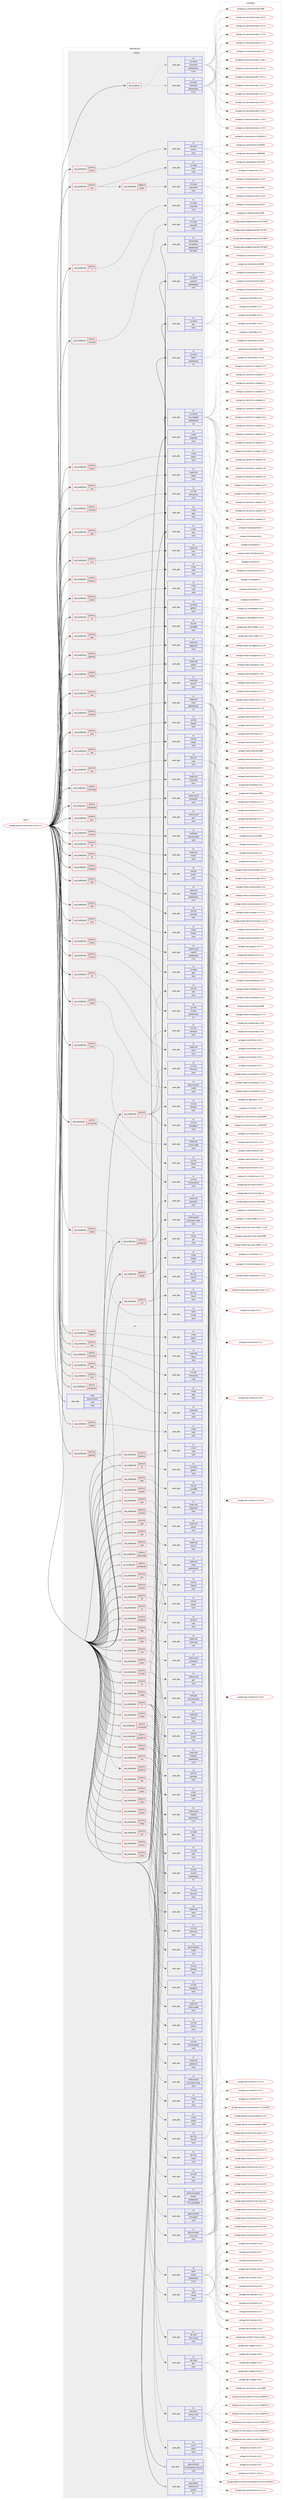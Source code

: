 digraph prolog {

# *************
# Graph options
# *************

newrank=true;
concentrate=true;
compound=true;
graph [rankdir=LR,fontname=Helvetica,fontsize=10,ranksep=1.5];#, ranksep=2.5, nodesep=0.2];
edge  [arrowhead=vee];
node  [fontname=Helvetica,fontsize=10];

# **********
# The ebuild
# **********

subgraph cluster_leftcol {
color=gray;
label=<<i>ebuild</i>>;
id [label="portage://app-emulation/wine-vanilla-4.0.1", color=red, width=4, href="../app-emulation/wine-vanilla-4.0.1.svg"];
}

# ****************
# The dependencies
# ****************

subgraph cluster_midcol {
color=gray;
label=<<i>dependencies</i>>;
subgraph cluster_compile {
fillcolor="#eeeeee";
style=filled;
label=<<i>compile</i>>;
subgraph any8054 {
dependency622431 [label=<<TABLE BORDER="0" CELLBORDER="1" CELLSPACING="0" CELLPADDING="4"><TR><TD CELLPADDING="10">any_of_group</TD></TR></TABLE>>, shape=none, color=red];subgraph pack468035 {
dependency622432 [label=<<TABLE BORDER="0" CELLBORDER="1" CELLSPACING="0" CELLPADDING="4" WIDTH="220"><TR><TD ROWSPAN="6" CELLPADDING="30">pack_dep</TD></TR><TR><TD WIDTH="110">no</TD></TR><TR><TD>sys-devel</TD></TR><TR><TD>automake</TD></TR><TR><TD>greaterequal</TD></TR><TR><TD>1.16.1</TD></TR></TABLE>>, shape=none, color=blue];
}
dependency622431:e -> dependency622432:w [weight=20,style="dotted",arrowhead="oinv"];
subgraph pack468036 {
dependency622433 [label=<<TABLE BORDER="0" CELLBORDER="1" CELLSPACING="0" CELLPADDING="4" WIDTH="220"><TR><TD ROWSPAN="6" CELLPADDING="30">pack_dep</TD></TR><TR><TD WIDTH="110">no</TD></TR><TR><TD>sys-devel</TD></TR><TR><TD>automake</TD></TR><TR><TD>greaterequal</TD></TR><TR><TD>1.15.1</TD></TR></TABLE>>, shape=none, color=blue];
}
dependency622431:e -> dependency622433:w [weight=20,style="dotted",arrowhead="oinv"];
}
id:e -> dependency622431:w [weight=20,style="solid",arrowhead="vee"];
subgraph cond146058 {
dependency622434 [label=<<TABLE BORDER="0" CELLBORDER="1" CELLSPACING="0" CELLPADDING="4"><TR><TD ROWSPAN="3" CELLPADDING="10">use_conditional</TD></TR><TR><TD>positive</TD></TR><TR><TD>X</TD></TR></TABLE>>, shape=none, color=red];
subgraph pack468037 {
dependency622435 [label=<<TABLE BORDER="0" CELLBORDER="1" CELLSPACING="0" CELLPADDING="4" WIDTH="220"><TR><TD ROWSPAN="6" CELLPADDING="30">pack_dep</TD></TR><TR><TD WIDTH="110">no</TD></TR><TR><TD>x11-base</TD></TR><TR><TD>xorg-proto</TD></TR><TR><TD>none</TD></TR><TR><TD></TD></TR></TABLE>>, shape=none, color=blue];
}
dependency622434:e -> dependency622435:w [weight=20,style="dashed",arrowhead="vee"];
}
id:e -> dependency622434:w [weight=20,style="solid",arrowhead="vee"];
subgraph cond146059 {
dependency622436 [label=<<TABLE BORDER="0" CELLBORDER="1" CELLSPACING="0" CELLPADDING="4"><TR><TD ROWSPAN="3" CELLPADDING="10">use_conditional</TD></TR><TR><TD>positive</TD></TR><TR><TD>X</TD></TR></TABLE>>, shape=none, color=red];
subgraph pack468038 {
dependency622437 [label=<<TABLE BORDER="0" CELLBORDER="1" CELLSPACING="0" CELLPADDING="4" WIDTH="220"><TR><TD ROWSPAN="6" CELLPADDING="30">pack_dep</TD></TR><TR><TD WIDTH="110">no</TD></TR><TR><TD>x11-libs</TD></TR><TR><TD>libXcursor</TD></TR><TR><TD>none</TD></TR><TR><TD></TD></TR></TABLE>>, shape=none, color=blue];
}
dependency622436:e -> dependency622437:w [weight=20,style="dashed",arrowhead="vee"];
subgraph pack468039 {
dependency622438 [label=<<TABLE BORDER="0" CELLBORDER="1" CELLSPACING="0" CELLPADDING="4" WIDTH="220"><TR><TD ROWSPAN="6" CELLPADDING="30">pack_dep</TD></TR><TR><TD WIDTH="110">no</TD></TR><TR><TD>x11-libs</TD></TR><TR><TD>libXext</TD></TR><TR><TD>none</TD></TR><TR><TD></TD></TR></TABLE>>, shape=none, color=blue];
}
dependency622436:e -> dependency622438:w [weight=20,style="dashed",arrowhead="vee"];
subgraph pack468040 {
dependency622439 [label=<<TABLE BORDER="0" CELLBORDER="1" CELLSPACING="0" CELLPADDING="4" WIDTH="220"><TR><TD ROWSPAN="6" CELLPADDING="30">pack_dep</TD></TR><TR><TD WIDTH="110">no</TD></TR><TR><TD>x11-libs</TD></TR><TR><TD>libXfixes</TD></TR><TR><TD>none</TD></TR><TR><TD></TD></TR></TABLE>>, shape=none, color=blue];
}
dependency622436:e -> dependency622439:w [weight=20,style="dashed",arrowhead="vee"];
subgraph pack468041 {
dependency622440 [label=<<TABLE BORDER="0" CELLBORDER="1" CELLSPACING="0" CELLPADDING="4" WIDTH="220"><TR><TD ROWSPAN="6" CELLPADDING="30">pack_dep</TD></TR><TR><TD WIDTH="110">no</TD></TR><TR><TD>x11-libs</TD></TR><TR><TD>libXrandr</TD></TR><TR><TD>none</TD></TR><TR><TD></TD></TR></TABLE>>, shape=none, color=blue];
}
dependency622436:e -> dependency622440:w [weight=20,style="dashed",arrowhead="vee"];
subgraph pack468042 {
dependency622441 [label=<<TABLE BORDER="0" CELLBORDER="1" CELLSPACING="0" CELLPADDING="4" WIDTH="220"><TR><TD ROWSPAN="6" CELLPADDING="30">pack_dep</TD></TR><TR><TD WIDTH="110">no</TD></TR><TR><TD>x11-libs</TD></TR><TR><TD>libXi</TD></TR><TR><TD>none</TD></TR><TR><TD></TD></TR></TABLE>>, shape=none, color=blue];
}
dependency622436:e -> dependency622441:w [weight=20,style="dashed",arrowhead="vee"];
subgraph pack468043 {
dependency622442 [label=<<TABLE BORDER="0" CELLBORDER="1" CELLSPACING="0" CELLPADDING="4" WIDTH="220"><TR><TD ROWSPAN="6" CELLPADDING="30">pack_dep</TD></TR><TR><TD WIDTH="110">no</TD></TR><TR><TD>x11-libs</TD></TR><TR><TD>libXxf86vm</TD></TR><TR><TD>none</TD></TR><TR><TD></TD></TR></TABLE>>, shape=none, color=blue];
}
dependency622436:e -> dependency622442:w [weight=20,style="dashed",arrowhead="vee"];
}
id:e -> dependency622436:w [weight=20,style="solid",arrowhead="vee"];
subgraph cond146060 {
dependency622443 [label=<<TABLE BORDER="0" CELLBORDER="1" CELLSPACING="0" CELLPADDING="4"><TR><TD ROWSPAN="3" CELLPADDING="10">use_conditional</TD></TR><TR><TD>positive</TD></TR><TR><TD>alsa</TD></TR></TABLE>>, shape=none, color=red];
subgraph pack468044 {
dependency622444 [label=<<TABLE BORDER="0" CELLBORDER="1" CELLSPACING="0" CELLPADDING="4" WIDTH="220"><TR><TD ROWSPAN="6" CELLPADDING="30">pack_dep</TD></TR><TR><TD WIDTH="110">no</TD></TR><TR><TD>media-libs</TD></TR><TR><TD>alsa-lib</TD></TR><TR><TD>none</TD></TR><TR><TD></TD></TR></TABLE>>, shape=none, color=blue];
}
dependency622443:e -> dependency622444:w [weight=20,style="dashed",arrowhead="vee"];
}
id:e -> dependency622443:w [weight=20,style="solid",arrowhead="vee"];
subgraph cond146061 {
dependency622445 [label=<<TABLE BORDER="0" CELLBORDER="1" CELLSPACING="0" CELLPADDING="4"><TR><TD ROWSPAN="3" CELLPADDING="10">use_conditional</TD></TR><TR><TD>positive</TD></TR><TR><TD>capi</TD></TR></TABLE>>, shape=none, color=red];
subgraph pack468045 {
dependency622446 [label=<<TABLE BORDER="0" CELLBORDER="1" CELLSPACING="0" CELLPADDING="4" WIDTH="220"><TR><TD ROWSPAN="6" CELLPADDING="30">pack_dep</TD></TR><TR><TD WIDTH="110">no</TD></TR><TR><TD>net-libs</TD></TR><TR><TD>libcapi</TD></TR><TR><TD>none</TD></TR><TR><TD></TD></TR></TABLE>>, shape=none, color=blue];
}
dependency622445:e -> dependency622446:w [weight=20,style="dashed",arrowhead="vee"];
}
id:e -> dependency622445:w [weight=20,style="solid",arrowhead="vee"];
subgraph cond146062 {
dependency622447 [label=<<TABLE BORDER="0" CELLBORDER="1" CELLSPACING="0" CELLPADDING="4"><TR><TD ROWSPAN="3" CELLPADDING="10">use_conditional</TD></TR><TR><TD>positive</TD></TR><TR><TD>cups</TD></TR></TABLE>>, shape=none, color=red];
subgraph pack468046 {
dependency622448 [label=<<TABLE BORDER="0" CELLBORDER="1" CELLSPACING="0" CELLPADDING="4" WIDTH="220"><TR><TD ROWSPAN="6" CELLPADDING="30">pack_dep</TD></TR><TR><TD WIDTH="110">no</TD></TR><TR><TD>net-print</TD></TR><TR><TD>cups</TD></TR><TR><TD>none</TD></TR><TR><TD></TD></TR></TABLE>>, shape=none, color=blue];
}
dependency622447:e -> dependency622448:w [weight=20,style="dashed",arrowhead="vee"];
}
id:e -> dependency622447:w [weight=20,style="solid",arrowhead="vee"];
subgraph cond146063 {
dependency622449 [label=<<TABLE BORDER="0" CELLBORDER="1" CELLSPACING="0" CELLPADDING="4"><TR><TD ROWSPAN="3" CELLPADDING="10">use_conditional</TD></TR><TR><TD>positive</TD></TR><TR><TD>fontconfig</TD></TR></TABLE>>, shape=none, color=red];
subgraph pack468047 {
dependency622450 [label=<<TABLE BORDER="0" CELLBORDER="1" CELLSPACING="0" CELLPADDING="4" WIDTH="220"><TR><TD ROWSPAN="6" CELLPADDING="30">pack_dep</TD></TR><TR><TD WIDTH="110">no</TD></TR><TR><TD>media-libs</TD></TR><TR><TD>fontconfig</TD></TR><TR><TD>none</TD></TR><TR><TD></TD></TR></TABLE>>, shape=none, color=blue];
}
dependency622449:e -> dependency622450:w [weight=20,style="dashed",arrowhead="vee"];
}
id:e -> dependency622449:w [weight=20,style="solid",arrowhead="vee"];
subgraph cond146064 {
dependency622451 [label=<<TABLE BORDER="0" CELLBORDER="1" CELLSPACING="0" CELLPADDING="4"><TR><TD ROWSPAN="3" CELLPADDING="10">use_conditional</TD></TR><TR><TD>positive</TD></TR><TR><TD>gphoto2</TD></TR></TABLE>>, shape=none, color=red];
subgraph pack468048 {
dependency622452 [label=<<TABLE BORDER="0" CELLBORDER="1" CELLSPACING="0" CELLPADDING="4" WIDTH="220"><TR><TD ROWSPAN="6" CELLPADDING="30">pack_dep</TD></TR><TR><TD WIDTH="110">no</TD></TR><TR><TD>media-libs</TD></TR><TR><TD>libgphoto2</TD></TR><TR><TD>none</TD></TR><TR><TD></TD></TR></TABLE>>, shape=none, color=blue];
}
dependency622451:e -> dependency622452:w [weight=20,style="dashed",arrowhead="vee"];
}
id:e -> dependency622451:w [weight=20,style="solid",arrowhead="vee"];
subgraph cond146065 {
dependency622453 [label=<<TABLE BORDER="0" CELLBORDER="1" CELLSPACING="0" CELLPADDING="4"><TR><TD ROWSPAN="3" CELLPADDING="10">use_conditional</TD></TR><TR><TD>positive</TD></TR><TR><TD>gsm</TD></TR></TABLE>>, shape=none, color=red];
subgraph pack468049 {
dependency622454 [label=<<TABLE BORDER="0" CELLBORDER="1" CELLSPACING="0" CELLPADDING="4" WIDTH="220"><TR><TD ROWSPAN="6" CELLPADDING="30">pack_dep</TD></TR><TR><TD WIDTH="110">no</TD></TR><TR><TD>media-sound</TD></TR><TR><TD>gsm</TD></TR><TR><TD>none</TD></TR><TR><TD></TD></TR></TABLE>>, shape=none, color=blue];
}
dependency622453:e -> dependency622454:w [weight=20,style="dashed",arrowhead="vee"];
}
id:e -> dependency622453:w [weight=20,style="solid",arrowhead="vee"];
subgraph cond146066 {
dependency622455 [label=<<TABLE BORDER="0" CELLBORDER="1" CELLSPACING="0" CELLPADDING="4"><TR><TD ROWSPAN="3" CELLPADDING="10">use_conditional</TD></TR><TR><TD>positive</TD></TR><TR><TD>gssapi</TD></TR></TABLE>>, shape=none, color=red];
subgraph pack468050 {
dependency622456 [label=<<TABLE BORDER="0" CELLBORDER="1" CELLSPACING="0" CELLPADDING="4" WIDTH="220"><TR><TD ROWSPAN="6" CELLPADDING="30">pack_dep</TD></TR><TR><TD WIDTH="110">no</TD></TR><TR><TD>virtual</TD></TR><TR><TD>krb5</TD></TR><TR><TD>none</TD></TR><TR><TD></TD></TR></TABLE>>, shape=none, color=blue];
}
dependency622455:e -> dependency622456:w [weight=20,style="dashed",arrowhead="vee"];
}
id:e -> dependency622455:w [weight=20,style="solid",arrowhead="vee"];
subgraph cond146067 {
dependency622457 [label=<<TABLE BORDER="0" CELLBORDER="1" CELLSPACING="0" CELLPADDING="4"><TR><TD ROWSPAN="3" CELLPADDING="10">use_conditional</TD></TR><TR><TD>positive</TD></TR><TR><TD>gstreamer</TD></TR></TABLE>>, shape=none, color=red];
subgraph pack468051 {
dependency622458 [label=<<TABLE BORDER="0" CELLBORDER="1" CELLSPACING="0" CELLPADDING="4" WIDTH="220"><TR><TD ROWSPAN="6" CELLPADDING="30">pack_dep</TD></TR><TR><TD WIDTH="110">no</TD></TR><TR><TD>media-libs</TD></TR><TR><TD>gstreamer</TD></TR><TR><TD>none</TD></TR><TR><TD></TD></TR></TABLE>>, shape=none, color=blue];
}
dependency622457:e -> dependency622458:w [weight=20,style="dashed",arrowhead="vee"];
subgraph pack468052 {
dependency622459 [label=<<TABLE BORDER="0" CELLBORDER="1" CELLSPACING="0" CELLPADDING="4" WIDTH="220"><TR><TD ROWSPAN="6" CELLPADDING="30">pack_dep</TD></TR><TR><TD WIDTH="110">no</TD></TR><TR><TD>media-plugins</TD></TR><TR><TD>gst-plugins-meta</TD></TR><TR><TD>none</TD></TR><TR><TD></TD></TR></TABLE>>, shape=none, color=blue];
}
dependency622457:e -> dependency622459:w [weight=20,style="dashed",arrowhead="vee"];
}
id:e -> dependency622457:w [weight=20,style="solid",arrowhead="vee"];
subgraph cond146068 {
dependency622460 [label=<<TABLE BORDER="0" CELLBORDER="1" CELLSPACING="0" CELLPADDING="4"><TR><TD ROWSPAN="3" CELLPADDING="10">use_conditional</TD></TR><TR><TD>positive</TD></TR><TR><TD>jpeg</TD></TR></TABLE>>, shape=none, color=red];
subgraph pack468053 {
dependency622461 [label=<<TABLE BORDER="0" CELLBORDER="1" CELLSPACING="0" CELLPADDING="4" WIDTH="220"><TR><TD ROWSPAN="6" CELLPADDING="30">pack_dep</TD></TR><TR><TD WIDTH="110">no</TD></TR><TR><TD>virtual</TD></TR><TR><TD>jpeg</TD></TR><TR><TD>none</TD></TR><TR><TD></TD></TR></TABLE>>, shape=none, color=blue];
}
dependency622460:e -> dependency622461:w [weight=20,style="dashed",arrowhead="vee"];
}
id:e -> dependency622460:w [weight=20,style="solid",arrowhead="vee"];
subgraph cond146069 {
dependency622462 [label=<<TABLE BORDER="0" CELLBORDER="1" CELLSPACING="0" CELLPADDING="4"><TR><TD ROWSPAN="3" CELLPADDING="10">use_conditional</TD></TR><TR><TD>positive</TD></TR><TR><TD>kerberos</TD></TR></TABLE>>, shape=none, color=red];
subgraph pack468054 {
dependency622463 [label=<<TABLE BORDER="0" CELLBORDER="1" CELLSPACING="0" CELLPADDING="4" WIDTH="220"><TR><TD ROWSPAN="6" CELLPADDING="30">pack_dep</TD></TR><TR><TD WIDTH="110">no</TD></TR><TR><TD>virtual</TD></TR><TR><TD>krb5</TD></TR><TR><TD>none</TD></TR><TR><TD></TD></TR></TABLE>>, shape=none, color=blue];
}
dependency622462:e -> dependency622463:w [weight=20,style="dashed",arrowhead="vee"];
}
id:e -> dependency622462:w [weight=20,style="solid",arrowhead="vee"];
subgraph cond146070 {
dependency622464 [label=<<TABLE BORDER="0" CELLBORDER="1" CELLSPACING="0" CELLPADDING="4"><TR><TD ROWSPAN="3" CELLPADDING="10">use_conditional</TD></TR><TR><TD>positive</TD></TR><TR><TD>lcms</TD></TR></TABLE>>, shape=none, color=red];
subgraph pack468055 {
dependency622465 [label=<<TABLE BORDER="0" CELLBORDER="1" CELLSPACING="0" CELLPADDING="4" WIDTH="220"><TR><TD ROWSPAN="6" CELLPADDING="30">pack_dep</TD></TR><TR><TD WIDTH="110">no</TD></TR><TR><TD>media-libs</TD></TR><TR><TD>lcms</TD></TR><TR><TD>none</TD></TR><TR><TD></TD></TR></TABLE>>, shape=none, color=blue];
}
dependency622464:e -> dependency622465:w [weight=20,style="dashed",arrowhead="vee"];
}
id:e -> dependency622464:w [weight=20,style="solid",arrowhead="vee"];
subgraph cond146071 {
dependency622466 [label=<<TABLE BORDER="0" CELLBORDER="1" CELLSPACING="0" CELLPADDING="4"><TR><TD ROWSPAN="3" CELLPADDING="10">use_conditional</TD></TR><TR><TD>positive</TD></TR><TR><TD>ldap</TD></TR></TABLE>>, shape=none, color=red];
subgraph pack468056 {
dependency622467 [label=<<TABLE BORDER="0" CELLBORDER="1" CELLSPACING="0" CELLPADDING="4" WIDTH="220"><TR><TD ROWSPAN="6" CELLPADDING="30">pack_dep</TD></TR><TR><TD WIDTH="110">no</TD></TR><TR><TD>net-nds</TD></TR><TR><TD>openldap</TD></TR><TR><TD>none</TD></TR><TR><TD></TD></TR></TABLE>>, shape=none, color=blue];
}
dependency622466:e -> dependency622467:w [weight=20,style="dashed",arrowhead="vee"];
}
id:e -> dependency622466:w [weight=20,style="solid",arrowhead="vee"];
subgraph cond146072 {
dependency622468 [label=<<TABLE BORDER="0" CELLBORDER="1" CELLSPACING="0" CELLPADDING="4"><TR><TD ROWSPAN="3" CELLPADDING="10">use_conditional</TD></TR><TR><TD>positive</TD></TR><TR><TD>mp3</TD></TR></TABLE>>, shape=none, color=red];
subgraph pack468057 {
dependency622469 [label=<<TABLE BORDER="0" CELLBORDER="1" CELLSPACING="0" CELLPADDING="4" WIDTH="220"><TR><TD ROWSPAN="6" CELLPADDING="30">pack_dep</TD></TR><TR><TD WIDTH="110">no</TD></TR><TR><TD>media-sound</TD></TR><TR><TD>mpg123</TD></TR><TR><TD>greaterequal</TD></TR><TR><TD>1.5.0</TD></TR></TABLE>>, shape=none, color=blue];
}
dependency622468:e -> dependency622469:w [weight=20,style="dashed",arrowhead="vee"];
}
id:e -> dependency622468:w [weight=20,style="solid",arrowhead="vee"];
subgraph cond146073 {
dependency622470 [label=<<TABLE BORDER="0" CELLBORDER="1" CELLSPACING="0" CELLPADDING="4"><TR><TD ROWSPAN="3" CELLPADDING="10">use_conditional</TD></TR><TR><TD>positive</TD></TR><TR><TD>ncurses</TD></TR></TABLE>>, shape=none, color=red];
subgraph pack468058 {
dependency622471 [label=<<TABLE BORDER="0" CELLBORDER="1" CELLSPACING="0" CELLPADDING="4" WIDTH="220"><TR><TD ROWSPAN="6" CELLPADDING="30">pack_dep</TD></TR><TR><TD WIDTH="110">no</TD></TR><TR><TD>sys-libs</TD></TR><TR><TD>ncurses</TD></TR><TR><TD>greaterequal</TD></TR><TR><TD>5.2</TD></TR></TABLE>>, shape=none, color=blue];
}
dependency622470:e -> dependency622471:w [weight=20,style="dashed",arrowhead="vee"];
}
id:e -> dependency622470:w [weight=20,style="solid",arrowhead="vee"];
subgraph cond146074 {
dependency622472 [label=<<TABLE BORDER="0" CELLBORDER="1" CELLSPACING="0" CELLPADDING="4"><TR><TD ROWSPAN="3" CELLPADDING="10">use_conditional</TD></TR><TR><TD>positive</TD></TR><TR><TD>netapi</TD></TR></TABLE>>, shape=none, color=red];
subgraph pack468059 {
dependency622473 [label=<<TABLE BORDER="0" CELLBORDER="1" CELLSPACING="0" CELLPADDING="4" WIDTH="220"><TR><TD ROWSPAN="6" CELLPADDING="30">pack_dep</TD></TR><TR><TD WIDTH="110">no</TD></TR><TR><TD>net-fs</TD></TR><TR><TD>samba</TD></TR><TR><TD>none</TD></TR><TR><TD></TD></TR></TABLE>>, shape=none, color=blue];
}
dependency622472:e -> dependency622473:w [weight=20,style="dashed",arrowhead="vee"];
}
id:e -> dependency622472:w [weight=20,style="solid",arrowhead="vee"];
subgraph cond146075 {
dependency622474 [label=<<TABLE BORDER="0" CELLBORDER="1" CELLSPACING="0" CELLPADDING="4"><TR><TD ROWSPAN="3" CELLPADDING="10">use_conditional</TD></TR><TR><TD>positive</TD></TR><TR><TD>nls</TD></TR></TABLE>>, shape=none, color=red];
subgraph pack468060 {
dependency622475 [label=<<TABLE BORDER="0" CELLBORDER="1" CELLSPACING="0" CELLPADDING="4" WIDTH="220"><TR><TD ROWSPAN="6" CELLPADDING="30">pack_dep</TD></TR><TR><TD WIDTH="110">no</TD></TR><TR><TD>sys-devel</TD></TR><TR><TD>gettext</TD></TR><TR><TD>none</TD></TR><TR><TD></TD></TR></TABLE>>, shape=none, color=blue];
}
dependency622474:e -> dependency622475:w [weight=20,style="dashed",arrowhead="vee"];
}
id:e -> dependency622474:w [weight=20,style="solid",arrowhead="vee"];
subgraph cond146076 {
dependency622476 [label=<<TABLE BORDER="0" CELLBORDER="1" CELLSPACING="0" CELLPADDING="4"><TR><TD ROWSPAN="3" CELLPADDING="10">use_conditional</TD></TR><TR><TD>positive</TD></TR><TR><TD>odbc</TD></TR></TABLE>>, shape=none, color=red];
subgraph pack468061 {
dependency622477 [label=<<TABLE BORDER="0" CELLBORDER="1" CELLSPACING="0" CELLPADDING="4" WIDTH="220"><TR><TD ROWSPAN="6" CELLPADDING="30">pack_dep</TD></TR><TR><TD WIDTH="110">no</TD></TR><TR><TD>dev-db</TD></TR><TR><TD>unixODBC</TD></TR><TR><TD>none</TD></TR><TR><TD></TD></TR></TABLE>>, shape=none, color=blue];
}
dependency622476:e -> dependency622477:w [weight=20,style="dashed",arrowhead="vee"];
}
id:e -> dependency622476:w [weight=20,style="solid",arrowhead="vee"];
subgraph cond146077 {
dependency622478 [label=<<TABLE BORDER="0" CELLBORDER="1" CELLSPACING="0" CELLPADDING="4"><TR><TD ROWSPAN="3" CELLPADDING="10">use_conditional</TD></TR><TR><TD>positive</TD></TR><TR><TD>openal</TD></TR></TABLE>>, shape=none, color=red];
subgraph pack468062 {
dependency622479 [label=<<TABLE BORDER="0" CELLBORDER="1" CELLSPACING="0" CELLPADDING="4" WIDTH="220"><TR><TD ROWSPAN="6" CELLPADDING="30">pack_dep</TD></TR><TR><TD WIDTH="110">no</TD></TR><TR><TD>media-libs</TD></TR><TR><TD>openal</TD></TR><TR><TD>none</TD></TR><TR><TD></TD></TR></TABLE>>, shape=none, color=blue];
}
dependency622478:e -> dependency622479:w [weight=20,style="dashed",arrowhead="vee"];
}
id:e -> dependency622478:w [weight=20,style="solid",arrowhead="vee"];
subgraph cond146078 {
dependency622480 [label=<<TABLE BORDER="0" CELLBORDER="1" CELLSPACING="0" CELLPADDING="4"><TR><TD ROWSPAN="3" CELLPADDING="10">use_conditional</TD></TR><TR><TD>positive</TD></TR><TR><TD>opencl</TD></TR></TABLE>>, shape=none, color=red];
subgraph pack468063 {
dependency622481 [label=<<TABLE BORDER="0" CELLBORDER="1" CELLSPACING="0" CELLPADDING="4" WIDTH="220"><TR><TD ROWSPAN="6" CELLPADDING="30">pack_dep</TD></TR><TR><TD WIDTH="110">no</TD></TR><TR><TD>virtual</TD></TR><TR><TD>opencl</TD></TR><TR><TD>none</TD></TR><TR><TD></TD></TR></TABLE>>, shape=none, color=blue];
}
dependency622480:e -> dependency622481:w [weight=20,style="dashed",arrowhead="vee"];
}
id:e -> dependency622480:w [weight=20,style="solid",arrowhead="vee"];
subgraph cond146079 {
dependency622482 [label=<<TABLE BORDER="0" CELLBORDER="1" CELLSPACING="0" CELLPADDING="4"><TR><TD ROWSPAN="3" CELLPADDING="10">use_conditional</TD></TR><TR><TD>positive</TD></TR><TR><TD>opengl</TD></TR></TABLE>>, shape=none, color=red];
subgraph pack468064 {
dependency622483 [label=<<TABLE BORDER="0" CELLBORDER="1" CELLSPACING="0" CELLPADDING="4" WIDTH="220"><TR><TD ROWSPAN="6" CELLPADDING="30">pack_dep</TD></TR><TR><TD WIDTH="110">no</TD></TR><TR><TD>virtual</TD></TR><TR><TD>glu</TD></TR><TR><TD>none</TD></TR><TR><TD></TD></TR></TABLE>>, shape=none, color=blue];
}
dependency622482:e -> dependency622483:w [weight=20,style="dashed",arrowhead="vee"];
subgraph pack468065 {
dependency622484 [label=<<TABLE BORDER="0" CELLBORDER="1" CELLSPACING="0" CELLPADDING="4" WIDTH="220"><TR><TD ROWSPAN="6" CELLPADDING="30">pack_dep</TD></TR><TR><TD WIDTH="110">no</TD></TR><TR><TD>virtual</TD></TR><TR><TD>opengl</TD></TR><TR><TD>none</TD></TR><TR><TD></TD></TR></TABLE>>, shape=none, color=blue];
}
dependency622482:e -> dependency622484:w [weight=20,style="dashed",arrowhead="vee"];
}
id:e -> dependency622482:w [weight=20,style="solid",arrowhead="vee"];
subgraph cond146080 {
dependency622485 [label=<<TABLE BORDER="0" CELLBORDER="1" CELLSPACING="0" CELLPADDING="4"><TR><TD ROWSPAN="3" CELLPADDING="10">use_conditional</TD></TR><TR><TD>positive</TD></TR><TR><TD>osmesa</TD></TR></TABLE>>, shape=none, color=red];
subgraph pack468066 {
dependency622486 [label=<<TABLE BORDER="0" CELLBORDER="1" CELLSPACING="0" CELLPADDING="4" WIDTH="220"><TR><TD ROWSPAN="6" CELLPADDING="30">pack_dep</TD></TR><TR><TD WIDTH="110">no</TD></TR><TR><TD>media-libs</TD></TR><TR><TD>mesa</TD></TR><TR><TD>greaterequal</TD></TR><TR><TD>13</TD></TR></TABLE>>, shape=none, color=blue];
}
dependency622485:e -> dependency622486:w [weight=20,style="dashed",arrowhead="vee"];
}
id:e -> dependency622485:w [weight=20,style="solid",arrowhead="vee"];
subgraph cond146081 {
dependency622487 [label=<<TABLE BORDER="0" CELLBORDER="1" CELLSPACING="0" CELLPADDING="4"><TR><TD ROWSPAN="3" CELLPADDING="10">use_conditional</TD></TR><TR><TD>positive</TD></TR><TR><TD>pcap</TD></TR></TABLE>>, shape=none, color=red];
subgraph pack468067 {
dependency622488 [label=<<TABLE BORDER="0" CELLBORDER="1" CELLSPACING="0" CELLPADDING="4" WIDTH="220"><TR><TD ROWSPAN="6" CELLPADDING="30">pack_dep</TD></TR><TR><TD WIDTH="110">no</TD></TR><TR><TD>net-libs</TD></TR><TR><TD>libpcap</TD></TR><TR><TD>none</TD></TR><TR><TD></TD></TR></TABLE>>, shape=none, color=blue];
}
dependency622487:e -> dependency622488:w [weight=20,style="dashed",arrowhead="vee"];
}
id:e -> dependency622487:w [weight=20,style="solid",arrowhead="vee"];
subgraph cond146082 {
dependency622489 [label=<<TABLE BORDER="0" CELLBORDER="1" CELLSPACING="0" CELLPADDING="4"><TR><TD ROWSPAN="3" CELLPADDING="10">use_conditional</TD></TR><TR><TD>positive</TD></TR><TR><TD>png</TD></TR></TABLE>>, shape=none, color=red];
subgraph pack468068 {
dependency622490 [label=<<TABLE BORDER="0" CELLBORDER="1" CELLSPACING="0" CELLPADDING="4" WIDTH="220"><TR><TD ROWSPAN="6" CELLPADDING="30">pack_dep</TD></TR><TR><TD WIDTH="110">no</TD></TR><TR><TD>media-libs</TD></TR><TR><TD>libpng</TD></TR><TR><TD>none</TD></TR><TR><TD></TD></TR></TABLE>>, shape=none, color=blue];
}
dependency622489:e -> dependency622490:w [weight=20,style="dashed",arrowhead="vee"];
}
id:e -> dependency622489:w [weight=20,style="solid",arrowhead="vee"];
subgraph cond146083 {
dependency622491 [label=<<TABLE BORDER="0" CELLBORDER="1" CELLSPACING="0" CELLPADDING="4"><TR><TD ROWSPAN="3" CELLPADDING="10">use_conditional</TD></TR><TR><TD>positive</TD></TR><TR><TD>prelink</TD></TR></TABLE>>, shape=none, color=red];
subgraph pack468069 {
dependency622492 [label=<<TABLE BORDER="0" CELLBORDER="1" CELLSPACING="0" CELLPADDING="4" WIDTH="220"><TR><TD ROWSPAN="6" CELLPADDING="30">pack_dep</TD></TR><TR><TD WIDTH="110">no</TD></TR><TR><TD>sys-devel</TD></TR><TR><TD>prelink</TD></TR><TR><TD>none</TD></TR><TR><TD></TD></TR></TABLE>>, shape=none, color=blue];
}
dependency622491:e -> dependency622492:w [weight=20,style="dashed",arrowhead="vee"];
}
id:e -> dependency622491:w [weight=20,style="solid",arrowhead="vee"];
subgraph cond146084 {
dependency622493 [label=<<TABLE BORDER="0" CELLBORDER="1" CELLSPACING="0" CELLPADDING="4"><TR><TD ROWSPAN="3" CELLPADDING="10">use_conditional</TD></TR><TR><TD>positive</TD></TR><TR><TD>pulseaudio</TD></TR></TABLE>>, shape=none, color=red];
subgraph pack468070 {
dependency622494 [label=<<TABLE BORDER="0" CELLBORDER="1" CELLSPACING="0" CELLPADDING="4" WIDTH="220"><TR><TD ROWSPAN="6" CELLPADDING="30">pack_dep</TD></TR><TR><TD WIDTH="110">no</TD></TR><TR><TD>media-sound</TD></TR><TR><TD>pulseaudio</TD></TR><TR><TD>none</TD></TR><TR><TD></TD></TR></TABLE>>, shape=none, color=blue];
}
dependency622493:e -> dependency622494:w [weight=20,style="dashed",arrowhead="vee"];
}
id:e -> dependency622493:w [weight=20,style="solid",arrowhead="vee"];
subgraph cond146085 {
dependency622495 [label=<<TABLE BORDER="0" CELLBORDER="1" CELLSPACING="0" CELLPADDING="4"><TR><TD ROWSPAN="3" CELLPADDING="10">use_conditional</TD></TR><TR><TD>positive</TD></TR><TR><TD>scanner</TD></TR></TABLE>>, shape=none, color=red];
subgraph pack468071 {
dependency622496 [label=<<TABLE BORDER="0" CELLBORDER="1" CELLSPACING="0" CELLPADDING="4" WIDTH="220"><TR><TD ROWSPAN="6" CELLPADDING="30">pack_dep</TD></TR><TR><TD WIDTH="110">no</TD></TR><TR><TD>media-gfx</TD></TR><TR><TD>sane-backends</TD></TR><TR><TD>none</TD></TR><TR><TD></TD></TR></TABLE>>, shape=none, color=blue];
}
dependency622495:e -> dependency622496:w [weight=20,style="dashed",arrowhead="vee"];
}
id:e -> dependency622495:w [weight=20,style="solid",arrowhead="vee"];
subgraph cond146086 {
dependency622497 [label=<<TABLE BORDER="0" CELLBORDER="1" CELLSPACING="0" CELLPADDING="4"><TR><TD ROWSPAN="3" CELLPADDING="10">use_conditional</TD></TR><TR><TD>positive</TD></TR><TR><TD>sdl</TD></TR></TABLE>>, shape=none, color=red];
subgraph pack468072 {
dependency622498 [label=<<TABLE BORDER="0" CELLBORDER="1" CELLSPACING="0" CELLPADDING="4" WIDTH="220"><TR><TD ROWSPAN="6" CELLPADDING="30">pack_dep</TD></TR><TR><TD WIDTH="110">no</TD></TR><TR><TD>media-libs</TD></TR><TR><TD>libsdl2</TD></TR><TR><TD>none</TD></TR><TR><TD></TD></TR></TABLE>>, shape=none, color=blue];
}
dependency622497:e -> dependency622498:w [weight=20,style="dashed",arrowhead="vee"];
}
id:e -> dependency622497:w [weight=20,style="solid",arrowhead="vee"];
subgraph cond146087 {
dependency622499 [label=<<TABLE BORDER="0" CELLBORDER="1" CELLSPACING="0" CELLPADDING="4"><TR><TD ROWSPAN="3" CELLPADDING="10">use_conditional</TD></TR><TR><TD>positive</TD></TR><TR><TD>ssl</TD></TR></TABLE>>, shape=none, color=red];
subgraph pack468073 {
dependency622500 [label=<<TABLE BORDER="0" CELLBORDER="1" CELLSPACING="0" CELLPADDING="4" WIDTH="220"><TR><TD ROWSPAN="6" CELLPADDING="30">pack_dep</TD></TR><TR><TD WIDTH="110">no</TD></TR><TR><TD>net-libs</TD></TR><TR><TD>gnutls</TD></TR><TR><TD>none</TD></TR><TR><TD></TD></TR></TABLE>>, shape=none, color=blue];
}
dependency622499:e -> dependency622500:w [weight=20,style="dashed",arrowhead="vee"];
}
id:e -> dependency622499:w [weight=20,style="solid",arrowhead="vee"];
subgraph cond146088 {
dependency622501 [label=<<TABLE BORDER="0" CELLBORDER="1" CELLSPACING="0" CELLPADDING="4"><TR><TD ROWSPAN="3" CELLPADDING="10">use_conditional</TD></TR><TR><TD>positive</TD></TR><TR><TD>test</TD></TR></TABLE>>, shape=none, color=red];
subgraph cond146089 {
dependency622502 [label=<<TABLE BORDER="0" CELLBORDER="1" CELLSPACING="0" CELLPADDING="4"><TR><TD ROWSPAN="3" CELLPADDING="10">use_conditional</TD></TR><TR><TD>negative</TD></TR><TR><TD>prefix</TD></TR></TABLE>>, shape=none, color=red];
subgraph pack468074 {
dependency622503 [label=<<TABLE BORDER="0" CELLBORDER="1" CELLSPACING="0" CELLPADDING="4" WIDTH="220"><TR><TD ROWSPAN="6" CELLPADDING="30">pack_dep</TD></TR><TR><TD WIDTH="110">no</TD></TR><TR><TD>x11-base</TD></TR><TR><TD>xorg-server</TD></TR><TR><TD>none</TD></TR><TR><TD></TD></TR></TABLE>>, shape=none, color=blue];
}
dependency622502:e -> dependency622503:w [weight=20,style="dashed",arrowhead="vee"];
}
dependency622501:e -> dependency622502:w [weight=20,style="dashed",arrowhead="vee"];
subgraph pack468075 {
dependency622504 [label=<<TABLE BORDER="0" CELLBORDER="1" CELLSPACING="0" CELLPADDING="4" WIDTH="220"><TR><TD ROWSPAN="6" CELLPADDING="30">pack_dep</TD></TR><TR><TD WIDTH="110">no</TD></TR><TR><TD>x11-apps</TD></TR><TR><TD>xhost</TD></TR><TR><TD>none</TD></TR><TR><TD></TD></TR></TABLE>>, shape=none, color=blue];
}
dependency622501:e -> dependency622504:w [weight=20,style="dashed",arrowhead="vee"];
}
id:e -> dependency622501:w [weight=20,style="solid",arrowhead="vee"];
subgraph cond146090 {
dependency622505 [label=<<TABLE BORDER="0" CELLBORDER="1" CELLSPACING="0" CELLPADDING="4"><TR><TD ROWSPAN="3" CELLPADDING="10">use_conditional</TD></TR><TR><TD>positive</TD></TR><TR><TD>truetype</TD></TR></TABLE>>, shape=none, color=red];
subgraph pack468076 {
dependency622506 [label=<<TABLE BORDER="0" CELLBORDER="1" CELLSPACING="0" CELLPADDING="4" WIDTH="220"><TR><TD ROWSPAN="6" CELLPADDING="30">pack_dep</TD></TR><TR><TD WIDTH="110">no</TD></TR><TR><TD>media-libs</TD></TR><TR><TD>freetype</TD></TR><TR><TD>greaterequal</TD></TR><TR><TD>2.0.0</TD></TR></TABLE>>, shape=none, color=blue];
}
dependency622505:e -> dependency622506:w [weight=20,style="dashed",arrowhead="vee"];
}
id:e -> dependency622505:w [weight=20,style="solid",arrowhead="vee"];
subgraph cond146091 {
dependency622507 [label=<<TABLE BORDER="0" CELLBORDER="1" CELLSPACING="0" CELLPADDING="4"><TR><TD ROWSPAN="3" CELLPADDING="10">use_conditional</TD></TR><TR><TD>positive</TD></TR><TR><TD>udev</TD></TR></TABLE>>, shape=none, color=red];
subgraph pack468077 {
dependency622508 [label=<<TABLE BORDER="0" CELLBORDER="1" CELLSPACING="0" CELLPADDING="4" WIDTH="220"><TR><TD ROWSPAN="6" CELLPADDING="30">pack_dep</TD></TR><TR><TD WIDTH="110">no</TD></TR><TR><TD>virtual</TD></TR><TR><TD>libudev</TD></TR><TR><TD>none</TD></TR><TR><TD></TD></TR></TABLE>>, shape=none, color=blue];
}
dependency622507:e -> dependency622508:w [weight=20,style="dashed",arrowhead="vee"];
}
id:e -> dependency622507:w [weight=20,style="solid",arrowhead="vee"];
subgraph cond146092 {
dependency622509 [label=<<TABLE BORDER="0" CELLBORDER="1" CELLSPACING="0" CELLPADDING="4"><TR><TD ROWSPAN="3" CELLPADDING="10">use_conditional</TD></TR><TR><TD>positive</TD></TR><TR><TD>udisks</TD></TR></TABLE>>, shape=none, color=red];
subgraph pack468078 {
dependency622510 [label=<<TABLE BORDER="0" CELLBORDER="1" CELLSPACING="0" CELLPADDING="4" WIDTH="220"><TR><TD ROWSPAN="6" CELLPADDING="30">pack_dep</TD></TR><TR><TD WIDTH="110">no</TD></TR><TR><TD>sys-apps</TD></TR><TR><TD>dbus</TD></TR><TR><TD>none</TD></TR><TR><TD></TD></TR></TABLE>>, shape=none, color=blue];
}
dependency622509:e -> dependency622510:w [weight=20,style="dashed",arrowhead="vee"];
}
id:e -> dependency622509:w [weight=20,style="solid",arrowhead="vee"];
subgraph cond146093 {
dependency622511 [label=<<TABLE BORDER="0" CELLBORDER="1" CELLSPACING="0" CELLPADDING="4"><TR><TD ROWSPAN="3" CELLPADDING="10">use_conditional</TD></TR><TR><TD>positive</TD></TR><TR><TD>v4l</TD></TR></TABLE>>, shape=none, color=red];
subgraph pack468079 {
dependency622512 [label=<<TABLE BORDER="0" CELLBORDER="1" CELLSPACING="0" CELLPADDING="4" WIDTH="220"><TR><TD ROWSPAN="6" CELLPADDING="30">pack_dep</TD></TR><TR><TD WIDTH="110">no</TD></TR><TR><TD>media-libs</TD></TR><TR><TD>libv4l</TD></TR><TR><TD>none</TD></TR><TR><TD></TD></TR></TABLE>>, shape=none, color=blue];
}
dependency622511:e -> dependency622512:w [weight=20,style="dashed",arrowhead="vee"];
}
id:e -> dependency622511:w [weight=20,style="solid",arrowhead="vee"];
subgraph cond146094 {
dependency622513 [label=<<TABLE BORDER="0" CELLBORDER="1" CELLSPACING="0" CELLPADDING="4"><TR><TD ROWSPAN="3" CELLPADDING="10">use_conditional</TD></TR><TR><TD>positive</TD></TR><TR><TD>vkd3d</TD></TR></TABLE>>, shape=none, color=red];
subgraph pack468080 {
dependency622514 [label=<<TABLE BORDER="0" CELLBORDER="1" CELLSPACING="0" CELLPADDING="4" WIDTH="220"><TR><TD ROWSPAN="6" CELLPADDING="30">pack_dep</TD></TR><TR><TD WIDTH="110">no</TD></TR><TR><TD>app-emulation</TD></TR><TR><TD>vkd3d</TD></TR><TR><TD>none</TD></TR><TR><TD></TD></TR></TABLE>>, shape=none, color=blue];
}
dependency622513:e -> dependency622514:w [weight=20,style="dashed",arrowhead="vee"];
}
id:e -> dependency622513:w [weight=20,style="solid",arrowhead="vee"];
subgraph cond146095 {
dependency622515 [label=<<TABLE BORDER="0" CELLBORDER="1" CELLSPACING="0" CELLPADDING="4"><TR><TD ROWSPAN="3" CELLPADDING="10">use_conditional</TD></TR><TR><TD>positive</TD></TR><TR><TD>vulkan</TD></TR></TABLE>>, shape=none, color=red];
subgraph pack468081 {
dependency622516 [label=<<TABLE BORDER="0" CELLBORDER="1" CELLSPACING="0" CELLPADDING="4" WIDTH="220"><TR><TD ROWSPAN="6" CELLPADDING="30">pack_dep</TD></TR><TR><TD WIDTH="110">no</TD></TR><TR><TD>media-libs</TD></TR><TR><TD>vulkan-loader</TD></TR><TR><TD>none</TD></TR><TR><TD></TD></TR></TABLE>>, shape=none, color=blue];
}
dependency622515:e -> dependency622516:w [weight=20,style="dashed",arrowhead="vee"];
}
id:e -> dependency622515:w [weight=20,style="solid",arrowhead="vee"];
subgraph cond146096 {
dependency622517 [label=<<TABLE BORDER="0" CELLBORDER="1" CELLSPACING="0" CELLPADDING="4"><TR><TD ROWSPAN="3" CELLPADDING="10">use_conditional</TD></TR><TR><TD>positive</TD></TR><TR><TD>xcomposite</TD></TR></TABLE>>, shape=none, color=red];
subgraph pack468082 {
dependency622518 [label=<<TABLE BORDER="0" CELLBORDER="1" CELLSPACING="0" CELLPADDING="4" WIDTH="220"><TR><TD ROWSPAN="6" CELLPADDING="30">pack_dep</TD></TR><TR><TD WIDTH="110">no</TD></TR><TR><TD>x11-libs</TD></TR><TR><TD>libXcomposite</TD></TR><TR><TD>none</TD></TR><TR><TD></TD></TR></TABLE>>, shape=none, color=blue];
}
dependency622517:e -> dependency622518:w [weight=20,style="dashed",arrowhead="vee"];
}
id:e -> dependency622517:w [weight=20,style="solid",arrowhead="vee"];
subgraph cond146097 {
dependency622519 [label=<<TABLE BORDER="0" CELLBORDER="1" CELLSPACING="0" CELLPADDING="4"><TR><TD ROWSPAN="3" CELLPADDING="10">use_conditional</TD></TR><TR><TD>positive</TD></TR><TR><TD>xinerama</TD></TR></TABLE>>, shape=none, color=red];
subgraph pack468083 {
dependency622520 [label=<<TABLE BORDER="0" CELLBORDER="1" CELLSPACING="0" CELLPADDING="4" WIDTH="220"><TR><TD ROWSPAN="6" CELLPADDING="30">pack_dep</TD></TR><TR><TD WIDTH="110">no</TD></TR><TR><TD>x11-base</TD></TR><TR><TD>xorg-proto</TD></TR><TR><TD>none</TD></TR><TR><TD></TD></TR></TABLE>>, shape=none, color=blue];
}
dependency622519:e -> dependency622520:w [weight=20,style="dashed",arrowhead="vee"];
}
id:e -> dependency622519:w [weight=20,style="solid",arrowhead="vee"];
subgraph cond146098 {
dependency622521 [label=<<TABLE BORDER="0" CELLBORDER="1" CELLSPACING="0" CELLPADDING="4"><TR><TD ROWSPAN="3" CELLPADDING="10">use_conditional</TD></TR><TR><TD>positive</TD></TR><TR><TD>xinerama</TD></TR></TABLE>>, shape=none, color=red];
subgraph pack468084 {
dependency622522 [label=<<TABLE BORDER="0" CELLBORDER="1" CELLSPACING="0" CELLPADDING="4" WIDTH="220"><TR><TD ROWSPAN="6" CELLPADDING="30">pack_dep</TD></TR><TR><TD WIDTH="110">no</TD></TR><TR><TD>x11-libs</TD></TR><TR><TD>libXinerama</TD></TR><TR><TD>none</TD></TR><TR><TD></TD></TR></TABLE>>, shape=none, color=blue];
}
dependency622521:e -> dependency622522:w [weight=20,style="dashed",arrowhead="vee"];
}
id:e -> dependency622521:w [weight=20,style="solid",arrowhead="vee"];
subgraph cond146099 {
dependency622523 [label=<<TABLE BORDER="0" CELLBORDER="1" CELLSPACING="0" CELLPADDING="4"><TR><TD ROWSPAN="3" CELLPADDING="10">use_conditional</TD></TR><TR><TD>positive</TD></TR><TR><TD>xml</TD></TR></TABLE>>, shape=none, color=red];
subgraph pack468085 {
dependency622524 [label=<<TABLE BORDER="0" CELLBORDER="1" CELLSPACING="0" CELLPADDING="4" WIDTH="220"><TR><TD ROWSPAN="6" CELLPADDING="30">pack_dep</TD></TR><TR><TD WIDTH="110">no</TD></TR><TR><TD>dev-libs</TD></TR><TR><TD>libxml2</TD></TR><TR><TD>none</TD></TR><TR><TD></TD></TR></TABLE>>, shape=none, color=blue];
}
dependency622523:e -> dependency622524:w [weight=20,style="dashed",arrowhead="vee"];
subgraph pack468086 {
dependency622525 [label=<<TABLE BORDER="0" CELLBORDER="1" CELLSPACING="0" CELLPADDING="4" WIDTH="220"><TR><TD ROWSPAN="6" CELLPADDING="30">pack_dep</TD></TR><TR><TD WIDTH="110">no</TD></TR><TR><TD>dev-libs</TD></TR><TR><TD>libxslt</TD></TR><TR><TD>none</TD></TR><TR><TD></TD></TR></TABLE>>, shape=none, color=blue];
}
dependency622523:e -> dependency622525:w [weight=20,style="dashed",arrowhead="vee"];
}
id:e -> dependency622523:w [weight=20,style="solid",arrowhead="vee"];
subgraph pack468087 {
dependency622526 [label=<<TABLE BORDER="0" CELLBORDER="1" CELLSPACING="0" CELLPADDING="4" WIDTH="220"><TR><TD ROWSPAN="6" CELLPADDING="30">pack_dep</TD></TR><TR><TD WIDTH="110">no</TD></TR><TR><TD>app-portage</TD></TR><TR><TD>elt-patches</TD></TR><TR><TD>greaterequal</TD></TR><TR><TD>20170815</TD></TR></TABLE>>, shape=none, color=blue];
}
id:e -> dependency622526:w [weight=20,style="solid",arrowhead="vee"];
subgraph pack468088 {
dependency622527 [label=<<TABLE BORDER="0" CELLBORDER="1" CELLSPACING="0" CELLPADDING="4" WIDTH="220"><TR><TD ROWSPAN="6" CELLPADDING="30">pack_dep</TD></TR><TR><TD WIDTH="110">no</TD></TR><TR><TD>sys-devel</TD></TR><TR><TD>autoconf</TD></TR><TR><TD>greaterequal</TD></TR><TR><TD>2.69</TD></TR></TABLE>>, shape=none, color=blue];
}
id:e -> dependency622527:w [weight=20,style="solid",arrowhead="vee"];
subgraph pack468089 {
dependency622528 [label=<<TABLE BORDER="0" CELLBORDER="1" CELLSPACING="0" CELLPADDING="4" WIDTH="220"><TR><TD ROWSPAN="6" CELLPADDING="30">pack_dep</TD></TR><TR><TD WIDTH="110">no</TD></TR><TR><TD>sys-devel</TD></TR><TR><TD>flex</TD></TR><TR><TD>none</TD></TR><TR><TD></TD></TR></TABLE>>, shape=none, color=blue];
}
id:e -> dependency622528:w [weight=20,style="solid",arrowhead="vee"];
subgraph pack468090 {
dependency622529 [label=<<TABLE BORDER="0" CELLBORDER="1" CELLSPACING="0" CELLPADDING="4" WIDTH="220"><TR><TD ROWSPAN="6" CELLPADDING="30">pack_dep</TD></TR><TR><TD WIDTH="110">no</TD></TR><TR><TD>sys-devel</TD></TR><TR><TD>libtool</TD></TR><TR><TD>greaterequal</TD></TR><TR><TD>2.4</TD></TR></TABLE>>, shape=none, color=blue];
}
id:e -> dependency622529:w [weight=20,style="solid",arrowhead="vee"];
subgraph pack468091 {
dependency622530 [label=<<TABLE BORDER="0" CELLBORDER="1" CELLSPACING="0" CELLPADDING="4" WIDTH="220"><TR><TD ROWSPAN="6" CELLPADDING="30">pack_dep</TD></TR><TR><TD WIDTH="110">no</TD></TR><TR><TD>sys-kernel</TD></TR><TR><TD>linux-headers</TD></TR><TR><TD>greaterequal</TD></TR><TR><TD>2.6</TD></TR></TABLE>>, shape=none, color=blue];
}
id:e -> dependency622530:w [weight=20,style="solid",arrowhead="vee"];
subgraph pack468092 {
dependency622531 [label=<<TABLE BORDER="0" CELLBORDER="1" CELLSPACING="0" CELLPADDING="4" WIDTH="220"><TR><TD ROWSPAN="6" CELLPADDING="30">pack_dep</TD></TR><TR><TD WIDTH="110">no</TD></TR><TR><TD>virtual</TD></TR><TR><TD>pkgconfig</TD></TR><TR><TD>none</TD></TR><TR><TD></TD></TR></TABLE>>, shape=none, color=blue];
}
id:e -> dependency622531:w [weight=20,style="solid",arrowhead="vee"];
subgraph pack468093 {
dependency622532 [label=<<TABLE BORDER="0" CELLBORDER="1" CELLSPACING="0" CELLPADDING="4" WIDTH="220"><TR><TD ROWSPAN="6" CELLPADDING="30">pack_dep</TD></TR><TR><TD WIDTH="110">no</TD></TR><TR><TD>virtual</TD></TR><TR><TD>yacc</TD></TR><TR><TD>none</TD></TR><TR><TD></TD></TR></TABLE>>, shape=none, color=blue];
}
id:e -> dependency622532:w [weight=20,style="solid",arrowhead="vee"];
}
subgraph cluster_compileandrun {
fillcolor="#eeeeee";
style=filled;
label=<<i>compile and run</i>>;
}
subgraph cluster_run {
fillcolor="#eeeeee";
style=filled;
label=<<i>run</i>>;
subgraph cond146100 {
dependency622533 [label=<<TABLE BORDER="0" CELLBORDER="1" CELLSPACING="0" CELLPADDING="4"><TR><TD ROWSPAN="3" CELLPADDING="10">use_conditional</TD></TR><TR><TD>positive</TD></TR><TR><TD>X</TD></TR></TABLE>>, shape=none, color=red];
subgraph pack468094 {
dependency622534 [label=<<TABLE BORDER="0" CELLBORDER="1" CELLSPACING="0" CELLPADDING="4" WIDTH="220"><TR><TD ROWSPAN="6" CELLPADDING="30">pack_dep</TD></TR><TR><TD WIDTH="110">no</TD></TR><TR><TD>x11-libs</TD></TR><TR><TD>libXcursor</TD></TR><TR><TD>none</TD></TR><TR><TD></TD></TR></TABLE>>, shape=none, color=blue];
}
dependency622533:e -> dependency622534:w [weight=20,style="dashed",arrowhead="vee"];
subgraph pack468095 {
dependency622535 [label=<<TABLE BORDER="0" CELLBORDER="1" CELLSPACING="0" CELLPADDING="4" WIDTH="220"><TR><TD ROWSPAN="6" CELLPADDING="30">pack_dep</TD></TR><TR><TD WIDTH="110">no</TD></TR><TR><TD>x11-libs</TD></TR><TR><TD>libXext</TD></TR><TR><TD>none</TD></TR><TR><TD></TD></TR></TABLE>>, shape=none, color=blue];
}
dependency622533:e -> dependency622535:w [weight=20,style="dashed",arrowhead="vee"];
subgraph pack468096 {
dependency622536 [label=<<TABLE BORDER="0" CELLBORDER="1" CELLSPACING="0" CELLPADDING="4" WIDTH="220"><TR><TD ROWSPAN="6" CELLPADDING="30">pack_dep</TD></TR><TR><TD WIDTH="110">no</TD></TR><TR><TD>x11-libs</TD></TR><TR><TD>libXfixes</TD></TR><TR><TD>none</TD></TR><TR><TD></TD></TR></TABLE>>, shape=none, color=blue];
}
dependency622533:e -> dependency622536:w [weight=20,style="dashed",arrowhead="vee"];
subgraph pack468097 {
dependency622537 [label=<<TABLE BORDER="0" CELLBORDER="1" CELLSPACING="0" CELLPADDING="4" WIDTH="220"><TR><TD ROWSPAN="6" CELLPADDING="30">pack_dep</TD></TR><TR><TD WIDTH="110">no</TD></TR><TR><TD>x11-libs</TD></TR><TR><TD>libXrandr</TD></TR><TR><TD>none</TD></TR><TR><TD></TD></TR></TABLE>>, shape=none, color=blue];
}
dependency622533:e -> dependency622537:w [weight=20,style="dashed",arrowhead="vee"];
subgraph pack468098 {
dependency622538 [label=<<TABLE BORDER="0" CELLBORDER="1" CELLSPACING="0" CELLPADDING="4" WIDTH="220"><TR><TD ROWSPAN="6" CELLPADDING="30">pack_dep</TD></TR><TR><TD WIDTH="110">no</TD></TR><TR><TD>x11-libs</TD></TR><TR><TD>libXi</TD></TR><TR><TD>none</TD></TR><TR><TD></TD></TR></TABLE>>, shape=none, color=blue];
}
dependency622533:e -> dependency622538:w [weight=20,style="dashed",arrowhead="vee"];
subgraph pack468099 {
dependency622539 [label=<<TABLE BORDER="0" CELLBORDER="1" CELLSPACING="0" CELLPADDING="4" WIDTH="220"><TR><TD ROWSPAN="6" CELLPADDING="30">pack_dep</TD></TR><TR><TD WIDTH="110">no</TD></TR><TR><TD>x11-libs</TD></TR><TR><TD>libXxf86vm</TD></TR><TR><TD>none</TD></TR><TR><TD></TD></TR></TABLE>>, shape=none, color=blue];
}
dependency622533:e -> dependency622539:w [weight=20,style="dashed",arrowhead="vee"];
}
id:e -> dependency622533:w [weight=20,style="solid",arrowhead="odot"];
subgraph cond146101 {
dependency622540 [label=<<TABLE BORDER="0" CELLBORDER="1" CELLSPACING="0" CELLPADDING="4"><TR><TD ROWSPAN="3" CELLPADDING="10">use_conditional</TD></TR><TR><TD>positive</TD></TR><TR><TD>alsa</TD></TR></TABLE>>, shape=none, color=red];
subgraph pack468100 {
dependency622541 [label=<<TABLE BORDER="0" CELLBORDER="1" CELLSPACING="0" CELLPADDING="4" WIDTH="220"><TR><TD ROWSPAN="6" CELLPADDING="30">pack_dep</TD></TR><TR><TD WIDTH="110">no</TD></TR><TR><TD>media-libs</TD></TR><TR><TD>alsa-lib</TD></TR><TR><TD>none</TD></TR><TR><TD></TD></TR></TABLE>>, shape=none, color=blue];
}
dependency622540:e -> dependency622541:w [weight=20,style="dashed",arrowhead="vee"];
}
id:e -> dependency622540:w [weight=20,style="solid",arrowhead="odot"];
subgraph cond146102 {
dependency622542 [label=<<TABLE BORDER="0" CELLBORDER="1" CELLSPACING="0" CELLPADDING="4"><TR><TD ROWSPAN="3" CELLPADDING="10">use_conditional</TD></TR><TR><TD>positive</TD></TR><TR><TD>capi</TD></TR></TABLE>>, shape=none, color=red];
subgraph pack468101 {
dependency622543 [label=<<TABLE BORDER="0" CELLBORDER="1" CELLSPACING="0" CELLPADDING="4" WIDTH="220"><TR><TD ROWSPAN="6" CELLPADDING="30">pack_dep</TD></TR><TR><TD WIDTH="110">no</TD></TR><TR><TD>net-libs</TD></TR><TR><TD>libcapi</TD></TR><TR><TD>none</TD></TR><TR><TD></TD></TR></TABLE>>, shape=none, color=blue];
}
dependency622542:e -> dependency622543:w [weight=20,style="dashed",arrowhead="vee"];
}
id:e -> dependency622542:w [weight=20,style="solid",arrowhead="odot"];
subgraph cond146103 {
dependency622544 [label=<<TABLE BORDER="0" CELLBORDER="1" CELLSPACING="0" CELLPADDING="4"><TR><TD ROWSPAN="3" CELLPADDING="10">use_conditional</TD></TR><TR><TD>positive</TD></TR><TR><TD>cups</TD></TR></TABLE>>, shape=none, color=red];
subgraph pack468102 {
dependency622545 [label=<<TABLE BORDER="0" CELLBORDER="1" CELLSPACING="0" CELLPADDING="4" WIDTH="220"><TR><TD ROWSPAN="6" CELLPADDING="30">pack_dep</TD></TR><TR><TD WIDTH="110">no</TD></TR><TR><TD>net-print</TD></TR><TR><TD>cups</TD></TR><TR><TD>none</TD></TR><TR><TD></TD></TR></TABLE>>, shape=none, color=blue];
}
dependency622544:e -> dependency622545:w [weight=20,style="dashed",arrowhead="vee"];
}
id:e -> dependency622544:w [weight=20,style="solid",arrowhead="odot"];
subgraph cond146104 {
dependency622546 [label=<<TABLE BORDER="0" CELLBORDER="1" CELLSPACING="0" CELLPADDING="4"><TR><TD ROWSPAN="3" CELLPADDING="10">use_conditional</TD></TR><TR><TD>positive</TD></TR><TR><TD>dos</TD></TR></TABLE>>, shape=none, color=red];
subgraph pack468103 {
dependency622547 [label=<<TABLE BORDER="0" CELLBORDER="1" CELLSPACING="0" CELLPADDING="4" WIDTH="220"><TR><TD ROWSPAN="6" CELLPADDING="30">pack_dep</TD></TR><TR><TD WIDTH="110">no</TD></TR><TR><TD>games-emulation</TD></TR><TR><TD>dosbox</TD></TR><TR><TD>greaterequal</TD></TR><TR><TD>0.74_p20160629</TD></TR></TABLE>>, shape=none, color=blue];
}
dependency622546:e -> dependency622547:w [weight=20,style="dashed",arrowhead="vee"];
}
id:e -> dependency622546:w [weight=20,style="solid",arrowhead="odot"];
subgraph cond146105 {
dependency622548 [label=<<TABLE BORDER="0" CELLBORDER="1" CELLSPACING="0" CELLPADDING="4"><TR><TD ROWSPAN="3" CELLPADDING="10">use_conditional</TD></TR><TR><TD>positive</TD></TR><TR><TD>fontconfig</TD></TR></TABLE>>, shape=none, color=red];
subgraph pack468104 {
dependency622549 [label=<<TABLE BORDER="0" CELLBORDER="1" CELLSPACING="0" CELLPADDING="4" WIDTH="220"><TR><TD ROWSPAN="6" CELLPADDING="30">pack_dep</TD></TR><TR><TD WIDTH="110">no</TD></TR><TR><TD>media-libs</TD></TR><TR><TD>fontconfig</TD></TR><TR><TD>none</TD></TR><TR><TD></TD></TR></TABLE>>, shape=none, color=blue];
}
dependency622548:e -> dependency622549:w [weight=20,style="dashed",arrowhead="vee"];
}
id:e -> dependency622548:w [weight=20,style="solid",arrowhead="odot"];
subgraph cond146106 {
dependency622550 [label=<<TABLE BORDER="0" CELLBORDER="1" CELLSPACING="0" CELLPADDING="4"><TR><TD ROWSPAN="3" CELLPADDING="10">use_conditional</TD></TR><TR><TD>positive</TD></TR><TR><TD>gecko</TD></TR></TABLE>>, shape=none, color=red];
subgraph pack468105 {
dependency622551 [label=<<TABLE BORDER="0" CELLBORDER="1" CELLSPACING="0" CELLPADDING="4" WIDTH="220"><TR><TD ROWSPAN="6" CELLPADDING="30">pack_dep</TD></TR><TR><TD WIDTH="110">no</TD></TR><TR><TD>app-emulation</TD></TR><TR><TD>wine-gecko</TD></TR><TR><TD>none</TD></TR><TR><TD></TD></TR></TABLE>>, shape=none, color=blue];
}
dependency622550:e -> dependency622551:w [weight=20,style="dashed",arrowhead="vee"];
}
id:e -> dependency622550:w [weight=20,style="solid",arrowhead="odot"];
subgraph cond146107 {
dependency622552 [label=<<TABLE BORDER="0" CELLBORDER="1" CELLSPACING="0" CELLPADDING="4"><TR><TD ROWSPAN="3" CELLPADDING="10">use_conditional</TD></TR><TR><TD>positive</TD></TR><TR><TD>gphoto2</TD></TR></TABLE>>, shape=none, color=red];
subgraph pack468106 {
dependency622553 [label=<<TABLE BORDER="0" CELLBORDER="1" CELLSPACING="0" CELLPADDING="4" WIDTH="220"><TR><TD ROWSPAN="6" CELLPADDING="30">pack_dep</TD></TR><TR><TD WIDTH="110">no</TD></TR><TR><TD>media-libs</TD></TR><TR><TD>libgphoto2</TD></TR><TR><TD>none</TD></TR><TR><TD></TD></TR></TABLE>>, shape=none, color=blue];
}
dependency622552:e -> dependency622553:w [weight=20,style="dashed",arrowhead="vee"];
}
id:e -> dependency622552:w [weight=20,style="solid",arrowhead="odot"];
subgraph cond146108 {
dependency622554 [label=<<TABLE BORDER="0" CELLBORDER="1" CELLSPACING="0" CELLPADDING="4"><TR><TD ROWSPAN="3" CELLPADDING="10">use_conditional</TD></TR><TR><TD>positive</TD></TR><TR><TD>gsm</TD></TR></TABLE>>, shape=none, color=red];
subgraph pack468107 {
dependency622555 [label=<<TABLE BORDER="0" CELLBORDER="1" CELLSPACING="0" CELLPADDING="4" WIDTH="220"><TR><TD ROWSPAN="6" CELLPADDING="30">pack_dep</TD></TR><TR><TD WIDTH="110">no</TD></TR><TR><TD>media-sound</TD></TR><TR><TD>gsm</TD></TR><TR><TD>none</TD></TR><TR><TD></TD></TR></TABLE>>, shape=none, color=blue];
}
dependency622554:e -> dependency622555:w [weight=20,style="dashed",arrowhead="vee"];
}
id:e -> dependency622554:w [weight=20,style="solid",arrowhead="odot"];
subgraph cond146109 {
dependency622556 [label=<<TABLE BORDER="0" CELLBORDER="1" CELLSPACING="0" CELLPADDING="4"><TR><TD ROWSPAN="3" CELLPADDING="10">use_conditional</TD></TR><TR><TD>positive</TD></TR><TR><TD>gssapi</TD></TR></TABLE>>, shape=none, color=red];
subgraph pack468108 {
dependency622557 [label=<<TABLE BORDER="0" CELLBORDER="1" CELLSPACING="0" CELLPADDING="4" WIDTH="220"><TR><TD ROWSPAN="6" CELLPADDING="30">pack_dep</TD></TR><TR><TD WIDTH="110">no</TD></TR><TR><TD>virtual</TD></TR><TR><TD>krb5</TD></TR><TR><TD>none</TD></TR><TR><TD></TD></TR></TABLE>>, shape=none, color=blue];
}
dependency622556:e -> dependency622557:w [weight=20,style="dashed",arrowhead="vee"];
}
id:e -> dependency622556:w [weight=20,style="solid",arrowhead="odot"];
subgraph cond146110 {
dependency622558 [label=<<TABLE BORDER="0" CELLBORDER="1" CELLSPACING="0" CELLPADDING="4"><TR><TD ROWSPAN="3" CELLPADDING="10">use_conditional</TD></TR><TR><TD>positive</TD></TR><TR><TD>gstreamer</TD></TR></TABLE>>, shape=none, color=red];
subgraph pack468109 {
dependency622559 [label=<<TABLE BORDER="0" CELLBORDER="1" CELLSPACING="0" CELLPADDING="4" WIDTH="220"><TR><TD ROWSPAN="6" CELLPADDING="30">pack_dep</TD></TR><TR><TD WIDTH="110">no</TD></TR><TR><TD>media-libs</TD></TR><TR><TD>gstreamer</TD></TR><TR><TD>none</TD></TR><TR><TD></TD></TR></TABLE>>, shape=none, color=blue];
}
dependency622558:e -> dependency622559:w [weight=20,style="dashed",arrowhead="vee"];
subgraph pack468110 {
dependency622560 [label=<<TABLE BORDER="0" CELLBORDER="1" CELLSPACING="0" CELLPADDING="4" WIDTH="220"><TR><TD ROWSPAN="6" CELLPADDING="30">pack_dep</TD></TR><TR><TD WIDTH="110">no</TD></TR><TR><TD>media-plugins</TD></TR><TR><TD>gst-plugins-meta</TD></TR><TR><TD>none</TD></TR><TR><TD></TD></TR></TABLE>>, shape=none, color=blue];
}
dependency622558:e -> dependency622560:w [weight=20,style="dashed",arrowhead="vee"];
}
id:e -> dependency622558:w [weight=20,style="solid",arrowhead="odot"];
subgraph cond146111 {
dependency622561 [label=<<TABLE BORDER="0" CELLBORDER="1" CELLSPACING="0" CELLPADDING="4"><TR><TD ROWSPAN="3" CELLPADDING="10">use_conditional</TD></TR><TR><TD>positive</TD></TR><TR><TD>jpeg</TD></TR></TABLE>>, shape=none, color=red];
subgraph pack468111 {
dependency622562 [label=<<TABLE BORDER="0" CELLBORDER="1" CELLSPACING="0" CELLPADDING="4" WIDTH="220"><TR><TD ROWSPAN="6" CELLPADDING="30">pack_dep</TD></TR><TR><TD WIDTH="110">no</TD></TR><TR><TD>virtual</TD></TR><TR><TD>jpeg</TD></TR><TR><TD>none</TD></TR><TR><TD></TD></TR></TABLE>>, shape=none, color=blue];
}
dependency622561:e -> dependency622562:w [weight=20,style="dashed",arrowhead="vee"];
}
id:e -> dependency622561:w [weight=20,style="solid",arrowhead="odot"];
subgraph cond146112 {
dependency622563 [label=<<TABLE BORDER="0" CELLBORDER="1" CELLSPACING="0" CELLPADDING="4"><TR><TD ROWSPAN="3" CELLPADDING="10">use_conditional</TD></TR><TR><TD>positive</TD></TR><TR><TD>kerberos</TD></TR></TABLE>>, shape=none, color=red];
subgraph pack468112 {
dependency622564 [label=<<TABLE BORDER="0" CELLBORDER="1" CELLSPACING="0" CELLPADDING="4" WIDTH="220"><TR><TD ROWSPAN="6" CELLPADDING="30">pack_dep</TD></TR><TR><TD WIDTH="110">no</TD></TR><TR><TD>virtual</TD></TR><TR><TD>krb5</TD></TR><TR><TD>none</TD></TR><TR><TD></TD></TR></TABLE>>, shape=none, color=blue];
}
dependency622563:e -> dependency622564:w [weight=20,style="dashed",arrowhead="vee"];
}
id:e -> dependency622563:w [weight=20,style="solid",arrowhead="odot"];
subgraph cond146113 {
dependency622565 [label=<<TABLE BORDER="0" CELLBORDER="1" CELLSPACING="0" CELLPADDING="4"><TR><TD ROWSPAN="3" CELLPADDING="10">use_conditional</TD></TR><TR><TD>positive</TD></TR><TR><TD>lcms</TD></TR></TABLE>>, shape=none, color=red];
subgraph pack468113 {
dependency622566 [label=<<TABLE BORDER="0" CELLBORDER="1" CELLSPACING="0" CELLPADDING="4" WIDTH="220"><TR><TD ROWSPAN="6" CELLPADDING="30">pack_dep</TD></TR><TR><TD WIDTH="110">no</TD></TR><TR><TD>media-libs</TD></TR><TR><TD>lcms</TD></TR><TR><TD>none</TD></TR><TR><TD></TD></TR></TABLE>>, shape=none, color=blue];
}
dependency622565:e -> dependency622566:w [weight=20,style="dashed",arrowhead="vee"];
}
id:e -> dependency622565:w [weight=20,style="solid",arrowhead="odot"];
subgraph cond146114 {
dependency622567 [label=<<TABLE BORDER="0" CELLBORDER="1" CELLSPACING="0" CELLPADDING="4"><TR><TD ROWSPAN="3" CELLPADDING="10">use_conditional</TD></TR><TR><TD>positive</TD></TR><TR><TD>ldap</TD></TR></TABLE>>, shape=none, color=red];
subgraph pack468114 {
dependency622568 [label=<<TABLE BORDER="0" CELLBORDER="1" CELLSPACING="0" CELLPADDING="4" WIDTH="220"><TR><TD ROWSPAN="6" CELLPADDING="30">pack_dep</TD></TR><TR><TD WIDTH="110">no</TD></TR><TR><TD>net-nds</TD></TR><TR><TD>openldap</TD></TR><TR><TD>none</TD></TR><TR><TD></TD></TR></TABLE>>, shape=none, color=blue];
}
dependency622567:e -> dependency622568:w [weight=20,style="dashed",arrowhead="vee"];
}
id:e -> dependency622567:w [weight=20,style="solid",arrowhead="odot"];
subgraph cond146115 {
dependency622569 [label=<<TABLE BORDER="0" CELLBORDER="1" CELLSPACING="0" CELLPADDING="4"><TR><TD ROWSPAN="3" CELLPADDING="10">use_conditional</TD></TR><TR><TD>positive</TD></TR><TR><TD>mono</TD></TR></TABLE>>, shape=none, color=red];
subgraph pack468115 {
dependency622570 [label=<<TABLE BORDER="0" CELLBORDER="1" CELLSPACING="0" CELLPADDING="4" WIDTH="220"><TR><TD ROWSPAN="6" CELLPADDING="30">pack_dep</TD></TR><TR><TD WIDTH="110">no</TD></TR><TR><TD>app-emulation</TD></TR><TR><TD>wine-mono</TD></TR><TR><TD>none</TD></TR><TR><TD></TD></TR></TABLE>>, shape=none, color=blue];
}
dependency622569:e -> dependency622570:w [weight=20,style="dashed",arrowhead="vee"];
}
id:e -> dependency622569:w [weight=20,style="solid",arrowhead="odot"];
subgraph cond146116 {
dependency622571 [label=<<TABLE BORDER="0" CELLBORDER="1" CELLSPACING="0" CELLPADDING="4"><TR><TD ROWSPAN="3" CELLPADDING="10">use_conditional</TD></TR><TR><TD>positive</TD></TR><TR><TD>mp3</TD></TR></TABLE>>, shape=none, color=red];
subgraph pack468116 {
dependency622572 [label=<<TABLE BORDER="0" CELLBORDER="1" CELLSPACING="0" CELLPADDING="4" WIDTH="220"><TR><TD ROWSPAN="6" CELLPADDING="30">pack_dep</TD></TR><TR><TD WIDTH="110">no</TD></TR><TR><TD>media-sound</TD></TR><TR><TD>mpg123</TD></TR><TR><TD>greaterequal</TD></TR><TR><TD>1.5.0</TD></TR></TABLE>>, shape=none, color=blue];
}
dependency622571:e -> dependency622572:w [weight=20,style="dashed",arrowhead="vee"];
}
id:e -> dependency622571:w [weight=20,style="solid",arrowhead="odot"];
subgraph cond146117 {
dependency622573 [label=<<TABLE BORDER="0" CELLBORDER="1" CELLSPACING="0" CELLPADDING="4"><TR><TD ROWSPAN="3" CELLPADDING="10">use_conditional</TD></TR><TR><TD>positive</TD></TR><TR><TD>ncurses</TD></TR></TABLE>>, shape=none, color=red];
subgraph pack468117 {
dependency622574 [label=<<TABLE BORDER="0" CELLBORDER="1" CELLSPACING="0" CELLPADDING="4" WIDTH="220"><TR><TD ROWSPAN="6" CELLPADDING="30">pack_dep</TD></TR><TR><TD WIDTH="110">no</TD></TR><TR><TD>sys-libs</TD></TR><TR><TD>ncurses</TD></TR><TR><TD>greaterequal</TD></TR><TR><TD>5.2</TD></TR></TABLE>>, shape=none, color=blue];
}
dependency622573:e -> dependency622574:w [weight=20,style="dashed",arrowhead="vee"];
}
id:e -> dependency622573:w [weight=20,style="solid",arrowhead="odot"];
subgraph cond146118 {
dependency622575 [label=<<TABLE BORDER="0" CELLBORDER="1" CELLSPACING="0" CELLPADDING="4"><TR><TD ROWSPAN="3" CELLPADDING="10">use_conditional</TD></TR><TR><TD>positive</TD></TR><TR><TD>netapi</TD></TR></TABLE>>, shape=none, color=red];
subgraph pack468118 {
dependency622576 [label=<<TABLE BORDER="0" CELLBORDER="1" CELLSPACING="0" CELLPADDING="4" WIDTH="220"><TR><TD ROWSPAN="6" CELLPADDING="30">pack_dep</TD></TR><TR><TD WIDTH="110">no</TD></TR><TR><TD>net-fs</TD></TR><TR><TD>samba</TD></TR><TR><TD>none</TD></TR><TR><TD></TD></TR></TABLE>>, shape=none, color=blue];
}
dependency622575:e -> dependency622576:w [weight=20,style="dashed",arrowhead="vee"];
}
id:e -> dependency622575:w [weight=20,style="solid",arrowhead="odot"];
subgraph cond146119 {
dependency622577 [label=<<TABLE BORDER="0" CELLBORDER="1" CELLSPACING="0" CELLPADDING="4"><TR><TD ROWSPAN="3" CELLPADDING="10">use_conditional</TD></TR><TR><TD>positive</TD></TR><TR><TD>nls</TD></TR></TABLE>>, shape=none, color=red];
subgraph pack468119 {
dependency622578 [label=<<TABLE BORDER="0" CELLBORDER="1" CELLSPACING="0" CELLPADDING="4" WIDTH="220"><TR><TD ROWSPAN="6" CELLPADDING="30">pack_dep</TD></TR><TR><TD WIDTH="110">no</TD></TR><TR><TD>sys-devel</TD></TR><TR><TD>gettext</TD></TR><TR><TD>none</TD></TR><TR><TD></TD></TR></TABLE>>, shape=none, color=blue];
}
dependency622577:e -> dependency622578:w [weight=20,style="dashed",arrowhead="vee"];
}
id:e -> dependency622577:w [weight=20,style="solid",arrowhead="odot"];
subgraph cond146120 {
dependency622579 [label=<<TABLE BORDER="0" CELLBORDER="1" CELLSPACING="0" CELLPADDING="4"><TR><TD ROWSPAN="3" CELLPADDING="10">use_conditional</TD></TR><TR><TD>positive</TD></TR><TR><TD>odbc</TD></TR></TABLE>>, shape=none, color=red];
subgraph pack468120 {
dependency622580 [label=<<TABLE BORDER="0" CELLBORDER="1" CELLSPACING="0" CELLPADDING="4" WIDTH="220"><TR><TD ROWSPAN="6" CELLPADDING="30">pack_dep</TD></TR><TR><TD WIDTH="110">no</TD></TR><TR><TD>dev-db</TD></TR><TR><TD>unixODBC</TD></TR><TR><TD>none</TD></TR><TR><TD></TD></TR></TABLE>>, shape=none, color=blue];
}
dependency622579:e -> dependency622580:w [weight=20,style="dashed",arrowhead="vee"];
}
id:e -> dependency622579:w [weight=20,style="solid",arrowhead="odot"];
subgraph cond146121 {
dependency622581 [label=<<TABLE BORDER="0" CELLBORDER="1" CELLSPACING="0" CELLPADDING="4"><TR><TD ROWSPAN="3" CELLPADDING="10">use_conditional</TD></TR><TR><TD>positive</TD></TR><TR><TD>openal</TD></TR></TABLE>>, shape=none, color=red];
subgraph pack468121 {
dependency622582 [label=<<TABLE BORDER="0" CELLBORDER="1" CELLSPACING="0" CELLPADDING="4" WIDTH="220"><TR><TD ROWSPAN="6" CELLPADDING="30">pack_dep</TD></TR><TR><TD WIDTH="110">no</TD></TR><TR><TD>media-libs</TD></TR><TR><TD>openal</TD></TR><TR><TD>none</TD></TR><TR><TD></TD></TR></TABLE>>, shape=none, color=blue];
}
dependency622581:e -> dependency622582:w [weight=20,style="dashed",arrowhead="vee"];
}
id:e -> dependency622581:w [weight=20,style="solid",arrowhead="odot"];
subgraph cond146122 {
dependency622583 [label=<<TABLE BORDER="0" CELLBORDER="1" CELLSPACING="0" CELLPADDING="4"><TR><TD ROWSPAN="3" CELLPADDING="10">use_conditional</TD></TR><TR><TD>positive</TD></TR><TR><TD>opencl</TD></TR></TABLE>>, shape=none, color=red];
subgraph pack468122 {
dependency622584 [label=<<TABLE BORDER="0" CELLBORDER="1" CELLSPACING="0" CELLPADDING="4" WIDTH="220"><TR><TD ROWSPAN="6" CELLPADDING="30">pack_dep</TD></TR><TR><TD WIDTH="110">no</TD></TR><TR><TD>virtual</TD></TR><TR><TD>opencl</TD></TR><TR><TD>none</TD></TR><TR><TD></TD></TR></TABLE>>, shape=none, color=blue];
}
dependency622583:e -> dependency622584:w [weight=20,style="dashed",arrowhead="vee"];
}
id:e -> dependency622583:w [weight=20,style="solid",arrowhead="odot"];
subgraph cond146123 {
dependency622585 [label=<<TABLE BORDER="0" CELLBORDER="1" CELLSPACING="0" CELLPADDING="4"><TR><TD ROWSPAN="3" CELLPADDING="10">use_conditional</TD></TR><TR><TD>positive</TD></TR><TR><TD>opengl</TD></TR></TABLE>>, shape=none, color=red];
subgraph pack468123 {
dependency622586 [label=<<TABLE BORDER="0" CELLBORDER="1" CELLSPACING="0" CELLPADDING="4" WIDTH="220"><TR><TD ROWSPAN="6" CELLPADDING="30">pack_dep</TD></TR><TR><TD WIDTH="110">no</TD></TR><TR><TD>virtual</TD></TR><TR><TD>glu</TD></TR><TR><TD>none</TD></TR><TR><TD></TD></TR></TABLE>>, shape=none, color=blue];
}
dependency622585:e -> dependency622586:w [weight=20,style="dashed",arrowhead="vee"];
subgraph pack468124 {
dependency622587 [label=<<TABLE BORDER="0" CELLBORDER="1" CELLSPACING="0" CELLPADDING="4" WIDTH="220"><TR><TD ROWSPAN="6" CELLPADDING="30">pack_dep</TD></TR><TR><TD WIDTH="110">no</TD></TR><TR><TD>virtual</TD></TR><TR><TD>opengl</TD></TR><TR><TD>none</TD></TR><TR><TD></TD></TR></TABLE>>, shape=none, color=blue];
}
dependency622585:e -> dependency622587:w [weight=20,style="dashed",arrowhead="vee"];
}
id:e -> dependency622585:w [weight=20,style="solid",arrowhead="odot"];
subgraph cond146124 {
dependency622588 [label=<<TABLE BORDER="0" CELLBORDER="1" CELLSPACING="0" CELLPADDING="4"><TR><TD ROWSPAN="3" CELLPADDING="10">use_conditional</TD></TR><TR><TD>positive</TD></TR><TR><TD>osmesa</TD></TR></TABLE>>, shape=none, color=red];
subgraph pack468125 {
dependency622589 [label=<<TABLE BORDER="0" CELLBORDER="1" CELLSPACING="0" CELLPADDING="4" WIDTH="220"><TR><TD ROWSPAN="6" CELLPADDING="30">pack_dep</TD></TR><TR><TD WIDTH="110">no</TD></TR><TR><TD>media-libs</TD></TR><TR><TD>mesa</TD></TR><TR><TD>greaterequal</TD></TR><TR><TD>13</TD></TR></TABLE>>, shape=none, color=blue];
}
dependency622588:e -> dependency622589:w [weight=20,style="dashed",arrowhead="vee"];
}
id:e -> dependency622588:w [weight=20,style="solid",arrowhead="odot"];
subgraph cond146125 {
dependency622590 [label=<<TABLE BORDER="0" CELLBORDER="1" CELLSPACING="0" CELLPADDING="4"><TR><TD ROWSPAN="3" CELLPADDING="10">use_conditional</TD></TR><TR><TD>positive</TD></TR><TR><TD>pcap</TD></TR></TABLE>>, shape=none, color=red];
subgraph pack468126 {
dependency622591 [label=<<TABLE BORDER="0" CELLBORDER="1" CELLSPACING="0" CELLPADDING="4" WIDTH="220"><TR><TD ROWSPAN="6" CELLPADDING="30">pack_dep</TD></TR><TR><TD WIDTH="110">no</TD></TR><TR><TD>net-libs</TD></TR><TR><TD>libpcap</TD></TR><TR><TD>none</TD></TR><TR><TD></TD></TR></TABLE>>, shape=none, color=blue];
}
dependency622590:e -> dependency622591:w [weight=20,style="dashed",arrowhead="vee"];
}
id:e -> dependency622590:w [weight=20,style="solid",arrowhead="odot"];
subgraph cond146126 {
dependency622592 [label=<<TABLE BORDER="0" CELLBORDER="1" CELLSPACING="0" CELLPADDING="4"><TR><TD ROWSPAN="3" CELLPADDING="10">use_conditional</TD></TR><TR><TD>positive</TD></TR><TR><TD>perl</TD></TR></TABLE>>, shape=none, color=red];
subgraph pack468127 {
dependency622593 [label=<<TABLE BORDER="0" CELLBORDER="1" CELLSPACING="0" CELLPADDING="4" WIDTH="220"><TR><TD ROWSPAN="6" CELLPADDING="30">pack_dep</TD></TR><TR><TD WIDTH="110">no</TD></TR><TR><TD>dev-lang</TD></TR><TR><TD>perl</TD></TR><TR><TD>none</TD></TR><TR><TD></TD></TR></TABLE>>, shape=none, color=blue];
}
dependency622592:e -> dependency622593:w [weight=20,style="dashed",arrowhead="vee"];
subgraph pack468128 {
dependency622594 [label=<<TABLE BORDER="0" CELLBORDER="1" CELLSPACING="0" CELLPADDING="4" WIDTH="220"><TR><TD ROWSPAN="6" CELLPADDING="30">pack_dep</TD></TR><TR><TD WIDTH="110">no</TD></TR><TR><TD>dev-perl</TD></TR><TR><TD>XML-Simple</TD></TR><TR><TD>none</TD></TR><TR><TD></TD></TR></TABLE>>, shape=none, color=blue];
}
dependency622592:e -> dependency622594:w [weight=20,style="dashed",arrowhead="vee"];
}
id:e -> dependency622592:w [weight=20,style="solid",arrowhead="odot"];
subgraph cond146127 {
dependency622595 [label=<<TABLE BORDER="0" CELLBORDER="1" CELLSPACING="0" CELLPADDING="4"><TR><TD ROWSPAN="3" CELLPADDING="10">use_conditional</TD></TR><TR><TD>positive</TD></TR><TR><TD>png</TD></TR></TABLE>>, shape=none, color=red];
subgraph pack468129 {
dependency622596 [label=<<TABLE BORDER="0" CELLBORDER="1" CELLSPACING="0" CELLPADDING="4" WIDTH="220"><TR><TD ROWSPAN="6" CELLPADDING="30">pack_dep</TD></TR><TR><TD WIDTH="110">no</TD></TR><TR><TD>media-libs</TD></TR><TR><TD>libpng</TD></TR><TR><TD>none</TD></TR><TR><TD></TD></TR></TABLE>>, shape=none, color=blue];
}
dependency622595:e -> dependency622596:w [weight=20,style="dashed",arrowhead="vee"];
}
id:e -> dependency622595:w [weight=20,style="solid",arrowhead="odot"];
subgraph cond146128 {
dependency622597 [label=<<TABLE BORDER="0" CELLBORDER="1" CELLSPACING="0" CELLPADDING="4"><TR><TD ROWSPAN="3" CELLPADDING="10">use_conditional</TD></TR><TR><TD>positive</TD></TR><TR><TD>pulseaudio</TD></TR></TABLE>>, shape=none, color=red];
subgraph cond146129 {
dependency622598 [label=<<TABLE BORDER="0" CELLBORDER="1" CELLSPACING="0" CELLPADDING="4"><TR><TD ROWSPAN="3" CELLPADDING="10">use_conditional</TD></TR><TR><TD>positive</TD></TR><TR><TD>realtime</TD></TR></TABLE>>, shape=none, color=red];
subgraph pack468130 {
dependency622599 [label=<<TABLE BORDER="0" CELLBORDER="1" CELLSPACING="0" CELLPADDING="4" WIDTH="220"><TR><TD ROWSPAN="6" CELLPADDING="30">pack_dep</TD></TR><TR><TD WIDTH="110">no</TD></TR><TR><TD>sys-auth</TD></TR><TR><TD>rtkit</TD></TR><TR><TD>none</TD></TR><TR><TD></TD></TR></TABLE>>, shape=none, color=blue];
}
dependency622598:e -> dependency622599:w [weight=20,style="dashed",arrowhead="vee"];
}
dependency622597:e -> dependency622598:w [weight=20,style="dashed",arrowhead="vee"];
}
id:e -> dependency622597:w [weight=20,style="solid",arrowhead="odot"];
subgraph cond146130 {
dependency622600 [label=<<TABLE BORDER="0" CELLBORDER="1" CELLSPACING="0" CELLPADDING="4"><TR><TD ROWSPAN="3" CELLPADDING="10">use_conditional</TD></TR><TR><TD>positive</TD></TR><TR><TD>pulseaudio</TD></TR></TABLE>>, shape=none, color=red];
subgraph pack468131 {
dependency622601 [label=<<TABLE BORDER="0" CELLBORDER="1" CELLSPACING="0" CELLPADDING="4" WIDTH="220"><TR><TD ROWSPAN="6" CELLPADDING="30">pack_dep</TD></TR><TR><TD WIDTH="110">no</TD></TR><TR><TD>media-sound</TD></TR><TR><TD>pulseaudio</TD></TR><TR><TD>none</TD></TR><TR><TD></TD></TR></TABLE>>, shape=none, color=blue];
}
dependency622600:e -> dependency622601:w [weight=20,style="dashed",arrowhead="vee"];
}
id:e -> dependency622600:w [weight=20,style="solid",arrowhead="odot"];
subgraph cond146131 {
dependency622602 [label=<<TABLE BORDER="0" CELLBORDER="1" CELLSPACING="0" CELLPADDING="4"><TR><TD ROWSPAN="3" CELLPADDING="10">use_conditional</TD></TR><TR><TD>positive</TD></TR><TR><TD>samba</TD></TR></TABLE>>, shape=none, color=red];
subgraph pack468132 {
dependency622603 [label=<<TABLE BORDER="0" CELLBORDER="1" CELLSPACING="0" CELLPADDING="4" WIDTH="220"><TR><TD ROWSPAN="6" CELLPADDING="30">pack_dep</TD></TR><TR><TD WIDTH="110">no</TD></TR><TR><TD>net-fs</TD></TR><TR><TD>samba</TD></TR><TR><TD>greaterequal</TD></TR><TR><TD>3.0.25</TD></TR></TABLE>>, shape=none, color=blue];
}
dependency622602:e -> dependency622603:w [weight=20,style="dashed",arrowhead="vee"];
}
id:e -> dependency622602:w [weight=20,style="solid",arrowhead="odot"];
subgraph cond146132 {
dependency622604 [label=<<TABLE BORDER="0" CELLBORDER="1" CELLSPACING="0" CELLPADDING="4"><TR><TD ROWSPAN="3" CELLPADDING="10">use_conditional</TD></TR><TR><TD>positive</TD></TR><TR><TD>scanner</TD></TR></TABLE>>, shape=none, color=red];
subgraph pack468133 {
dependency622605 [label=<<TABLE BORDER="0" CELLBORDER="1" CELLSPACING="0" CELLPADDING="4" WIDTH="220"><TR><TD ROWSPAN="6" CELLPADDING="30">pack_dep</TD></TR><TR><TD WIDTH="110">no</TD></TR><TR><TD>media-gfx</TD></TR><TR><TD>sane-backends</TD></TR><TR><TD>none</TD></TR><TR><TD></TD></TR></TABLE>>, shape=none, color=blue];
}
dependency622604:e -> dependency622605:w [weight=20,style="dashed",arrowhead="vee"];
}
id:e -> dependency622604:w [weight=20,style="solid",arrowhead="odot"];
subgraph cond146133 {
dependency622606 [label=<<TABLE BORDER="0" CELLBORDER="1" CELLSPACING="0" CELLPADDING="4"><TR><TD ROWSPAN="3" CELLPADDING="10">use_conditional</TD></TR><TR><TD>positive</TD></TR><TR><TD>sdl</TD></TR></TABLE>>, shape=none, color=red];
subgraph pack468134 {
dependency622607 [label=<<TABLE BORDER="0" CELLBORDER="1" CELLSPACING="0" CELLPADDING="4" WIDTH="220"><TR><TD ROWSPAN="6" CELLPADDING="30">pack_dep</TD></TR><TR><TD WIDTH="110">no</TD></TR><TR><TD>media-libs</TD></TR><TR><TD>libsdl2</TD></TR><TR><TD>none</TD></TR><TR><TD></TD></TR></TABLE>>, shape=none, color=blue];
}
dependency622606:e -> dependency622607:w [weight=20,style="dashed",arrowhead="vee"];
}
id:e -> dependency622606:w [weight=20,style="solid",arrowhead="odot"];
subgraph cond146134 {
dependency622608 [label=<<TABLE BORDER="0" CELLBORDER="1" CELLSPACING="0" CELLPADDING="4"><TR><TD ROWSPAN="3" CELLPADDING="10">use_conditional</TD></TR><TR><TD>positive</TD></TR><TR><TD>selinux</TD></TR></TABLE>>, shape=none, color=red];
subgraph pack468135 {
dependency622609 [label=<<TABLE BORDER="0" CELLBORDER="1" CELLSPACING="0" CELLPADDING="4" WIDTH="220"><TR><TD ROWSPAN="6" CELLPADDING="30">pack_dep</TD></TR><TR><TD WIDTH="110">no</TD></TR><TR><TD>sec-policy</TD></TR><TR><TD>selinux-wine</TD></TR><TR><TD>none</TD></TR><TR><TD></TD></TR></TABLE>>, shape=none, color=blue];
}
dependency622608:e -> dependency622609:w [weight=20,style="dashed",arrowhead="vee"];
}
id:e -> dependency622608:w [weight=20,style="solid",arrowhead="odot"];
subgraph cond146135 {
dependency622610 [label=<<TABLE BORDER="0" CELLBORDER="1" CELLSPACING="0" CELLPADDING="4"><TR><TD ROWSPAN="3" CELLPADDING="10">use_conditional</TD></TR><TR><TD>positive</TD></TR><TR><TD>ssl</TD></TR></TABLE>>, shape=none, color=red];
subgraph pack468136 {
dependency622611 [label=<<TABLE BORDER="0" CELLBORDER="1" CELLSPACING="0" CELLPADDING="4" WIDTH="220"><TR><TD ROWSPAN="6" CELLPADDING="30">pack_dep</TD></TR><TR><TD WIDTH="110">no</TD></TR><TR><TD>net-libs</TD></TR><TR><TD>gnutls</TD></TR><TR><TD>none</TD></TR><TR><TD></TD></TR></TABLE>>, shape=none, color=blue];
}
dependency622610:e -> dependency622611:w [weight=20,style="dashed",arrowhead="vee"];
}
id:e -> dependency622610:w [weight=20,style="solid",arrowhead="odot"];
subgraph cond146136 {
dependency622612 [label=<<TABLE BORDER="0" CELLBORDER="1" CELLSPACING="0" CELLPADDING="4"><TR><TD ROWSPAN="3" CELLPADDING="10">use_conditional</TD></TR><TR><TD>positive</TD></TR><TR><TD>truetype</TD></TR></TABLE>>, shape=none, color=red];
subgraph pack468137 {
dependency622613 [label=<<TABLE BORDER="0" CELLBORDER="1" CELLSPACING="0" CELLPADDING="4" WIDTH="220"><TR><TD ROWSPAN="6" CELLPADDING="30">pack_dep</TD></TR><TR><TD WIDTH="110">no</TD></TR><TR><TD>media-libs</TD></TR><TR><TD>freetype</TD></TR><TR><TD>greaterequal</TD></TR><TR><TD>2.0.0</TD></TR></TABLE>>, shape=none, color=blue];
}
dependency622612:e -> dependency622613:w [weight=20,style="dashed",arrowhead="vee"];
}
id:e -> dependency622612:w [weight=20,style="solid",arrowhead="odot"];
subgraph cond146137 {
dependency622614 [label=<<TABLE BORDER="0" CELLBORDER="1" CELLSPACING="0" CELLPADDING="4"><TR><TD ROWSPAN="3" CELLPADDING="10">use_conditional</TD></TR><TR><TD>positive</TD></TR><TR><TD>udev</TD></TR></TABLE>>, shape=none, color=red];
subgraph pack468138 {
dependency622615 [label=<<TABLE BORDER="0" CELLBORDER="1" CELLSPACING="0" CELLPADDING="4" WIDTH="220"><TR><TD ROWSPAN="6" CELLPADDING="30">pack_dep</TD></TR><TR><TD WIDTH="110">no</TD></TR><TR><TD>virtual</TD></TR><TR><TD>libudev</TD></TR><TR><TD>none</TD></TR><TR><TD></TD></TR></TABLE>>, shape=none, color=blue];
}
dependency622614:e -> dependency622615:w [weight=20,style="dashed",arrowhead="vee"];
}
id:e -> dependency622614:w [weight=20,style="solid",arrowhead="odot"];
subgraph cond146138 {
dependency622616 [label=<<TABLE BORDER="0" CELLBORDER="1" CELLSPACING="0" CELLPADDING="4"><TR><TD ROWSPAN="3" CELLPADDING="10">use_conditional</TD></TR><TR><TD>positive</TD></TR><TR><TD>udisks</TD></TR></TABLE>>, shape=none, color=red];
subgraph pack468139 {
dependency622617 [label=<<TABLE BORDER="0" CELLBORDER="1" CELLSPACING="0" CELLPADDING="4" WIDTH="220"><TR><TD ROWSPAN="6" CELLPADDING="30">pack_dep</TD></TR><TR><TD WIDTH="110">no</TD></TR><TR><TD>sys-apps</TD></TR><TR><TD>dbus</TD></TR><TR><TD>none</TD></TR><TR><TD></TD></TR></TABLE>>, shape=none, color=blue];
}
dependency622616:e -> dependency622617:w [weight=20,style="dashed",arrowhead="vee"];
}
id:e -> dependency622616:w [weight=20,style="solid",arrowhead="odot"];
subgraph cond146139 {
dependency622618 [label=<<TABLE BORDER="0" CELLBORDER="1" CELLSPACING="0" CELLPADDING="4"><TR><TD ROWSPAN="3" CELLPADDING="10">use_conditional</TD></TR><TR><TD>positive</TD></TR><TR><TD>udisks</TD></TR></TABLE>>, shape=none, color=red];
subgraph pack468140 {
dependency622619 [label=<<TABLE BORDER="0" CELLBORDER="1" CELLSPACING="0" CELLPADDING="4" WIDTH="220"><TR><TD ROWSPAN="6" CELLPADDING="30">pack_dep</TD></TR><TR><TD WIDTH="110">no</TD></TR><TR><TD>sys-fs</TD></TR><TR><TD>udisks</TD></TR><TR><TD>none</TD></TR><TR><TD></TD></TR></TABLE>>, shape=none, color=blue];
}
dependency622618:e -> dependency622619:w [weight=20,style="dashed",arrowhead="vee"];
}
id:e -> dependency622618:w [weight=20,style="solid",arrowhead="odot"];
subgraph cond146140 {
dependency622620 [label=<<TABLE BORDER="0" CELLBORDER="1" CELLSPACING="0" CELLPADDING="4"><TR><TD ROWSPAN="3" CELLPADDING="10">use_conditional</TD></TR><TR><TD>positive</TD></TR><TR><TD>v4l</TD></TR></TABLE>>, shape=none, color=red];
subgraph pack468141 {
dependency622621 [label=<<TABLE BORDER="0" CELLBORDER="1" CELLSPACING="0" CELLPADDING="4" WIDTH="220"><TR><TD ROWSPAN="6" CELLPADDING="30">pack_dep</TD></TR><TR><TD WIDTH="110">no</TD></TR><TR><TD>media-libs</TD></TR><TR><TD>libv4l</TD></TR><TR><TD>none</TD></TR><TR><TD></TD></TR></TABLE>>, shape=none, color=blue];
}
dependency622620:e -> dependency622621:w [weight=20,style="dashed",arrowhead="vee"];
}
id:e -> dependency622620:w [weight=20,style="solid",arrowhead="odot"];
subgraph cond146141 {
dependency622622 [label=<<TABLE BORDER="0" CELLBORDER="1" CELLSPACING="0" CELLPADDING="4"><TR><TD ROWSPAN="3" CELLPADDING="10">use_conditional</TD></TR><TR><TD>positive</TD></TR><TR><TD>vkd3d</TD></TR></TABLE>>, shape=none, color=red];
subgraph pack468142 {
dependency622623 [label=<<TABLE BORDER="0" CELLBORDER="1" CELLSPACING="0" CELLPADDING="4" WIDTH="220"><TR><TD ROWSPAN="6" CELLPADDING="30">pack_dep</TD></TR><TR><TD WIDTH="110">no</TD></TR><TR><TD>app-emulation</TD></TR><TR><TD>vkd3d</TD></TR><TR><TD>none</TD></TR><TR><TD></TD></TR></TABLE>>, shape=none, color=blue];
}
dependency622622:e -> dependency622623:w [weight=20,style="dashed",arrowhead="vee"];
}
id:e -> dependency622622:w [weight=20,style="solid",arrowhead="odot"];
subgraph cond146142 {
dependency622624 [label=<<TABLE BORDER="0" CELLBORDER="1" CELLSPACING="0" CELLPADDING="4"><TR><TD ROWSPAN="3" CELLPADDING="10">use_conditional</TD></TR><TR><TD>positive</TD></TR><TR><TD>vulkan</TD></TR></TABLE>>, shape=none, color=red];
subgraph pack468143 {
dependency622625 [label=<<TABLE BORDER="0" CELLBORDER="1" CELLSPACING="0" CELLPADDING="4" WIDTH="220"><TR><TD ROWSPAN="6" CELLPADDING="30">pack_dep</TD></TR><TR><TD WIDTH="110">no</TD></TR><TR><TD>media-libs</TD></TR><TR><TD>vulkan-loader</TD></TR><TR><TD>none</TD></TR><TR><TD></TD></TR></TABLE>>, shape=none, color=blue];
}
dependency622624:e -> dependency622625:w [weight=20,style="dashed",arrowhead="vee"];
}
id:e -> dependency622624:w [weight=20,style="solid",arrowhead="odot"];
subgraph cond146143 {
dependency622626 [label=<<TABLE BORDER="0" CELLBORDER="1" CELLSPACING="0" CELLPADDING="4"><TR><TD ROWSPAN="3" CELLPADDING="10">use_conditional</TD></TR><TR><TD>positive</TD></TR><TR><TD>xcomposite</TD></TR></TABLE>>, shape=none, color=red];
subgraph pack468144 {
dependency622627 [label=<<TABLE BORDER="0" CELLBORDER="1" CELLSPACING="0" CELLPADDING="4" WIDTH="220"><TR><TD ROWSPAN="6" CELLPADDING="30">pack_dep</TD></TR><TR><TD WIDTH="110">no</TD></TR><TR><TD>x11-libs</TD></TR><TR><TD>libXcomposite</TD></TR><TR><TD>none</TD></TR><TR><TD></TD></TR></TABLE>>, shape=none, color=blue];
}
dependency622626:e -> dependency622627:w [weight=20,style="dashed",arrowhead="vee"];
}
id:e -> dependency622626:w [weight=20,style="solid",arrowhead="odot"];
subgraph cond146144 {
dependency622628 [label=<<TABLE BORDER="0" CELLBORDER="1" CELLSPACING="0" CELLPADDING="4"><TR><TD ROWSPAN="3" CELLPADDING="10">use_conditional</TD></TR><TR><TD>positive</TD></TR><TR><TD>xinerama</TD></TR></TABLE>>, shape=none, color=red];
subgraph pack468145 {
dependency622629 [label=<<TABLE BORDER="0" CELLBORDER="1" CELLSPACING="0" CELLPADDING="4" WIDTH="220"><TR><TD ROWSPAN="6" CELLPADDING="30">pack_dep</TD></TR><TR><TD WIDTH="110">no</TD></TR><TR><TD>x11-libs</TD></TR><TR><TD>libXinerama</TD></TR><TR><TD>none</TD></TR><TR><TD></TD></TR></TABLE>>, shape=none, color=blue];
}
dependency622628:e -> dependency622629:w [weight=20,style="dashed",arrowhead="vee"];
}
id:e -> dependency622628:w [weight=20,style="solid",arrowhead="odot"];
subgraph cond146145 {
dependency622630 [label=<<TABLE BORDER="0" CELLBORDER="1" CELLSPACING="0" CELLPADDING="4"><TR><TD ROWSPAN="3" CELLPADDING="10">use_conditional</TD></TR><TR><TD>positive</TD></TR><TR><TD>xml</TD></TR></TABLE>>, shape=none, color=red];
subgraph pack468146 {
dependency622631 [label=<<TABLE BORDER="0" CELLBORDER="1" CELLSPACING="0" CELLPADDING="4" WIDTH="220"><TR><TD ROWSPAN="6" CELLPADDING="30">pack_dep</TD></TR><TR><TD WIDTH="110">no</TD></TR><TR><TD>dev-libs</TD></TR><TR><TD>libxml2</TD></TR><TR><TD>none</TD></TR><TR><TD></TD></TR></TABLE>>, shape=none, color=blue];
}
dependency622630:e -> dependency622631:w [weight=20,style="dashed",arrowhead="vee"];
subgraph pack468147 {
dependency622632 [label=<<TABLE BORDER="0" CELLBORDER="1" CELLSPACING="0" CELLPADDING="4" WIDTH="220"><TR><TD ROWSPAN="6" CELLPADDING="30">pack_dep</TD></TR><TR><TD WIDTH="110">no</TD></TR><TR><TD>dev-libs</TD></TR><TR><TD>libxslt</TD></TR><TR><TD>none</TD></TR><TR><TD></TD></TR></TABLE>>, shape=none, color=blue];
}
dependency622630:e -> dependency622632:w [weight=20,style="dashed",arrowhead="vee"];
}
id:e -> dependency622630:w [weight=20,style="solid",arrowhead="odot"];
subgraph pack468148 {
dependency622633 [label=<<TABLE BORDER="0" CELLBORDER="1" CELLSPACING="0" CELLPADDING="4" WIDTH="220"><TR><TD ROWSPAN="6" CELLPADDING="30">pack_dep</TD></TR><TR><TD WIDTH="110">no</TD></TR><TR><TD>app-emulation</TD></TR><TR><TD>wine-desktop-common</TD></TR><TR><TD>none</TD></TR><TR><TD></TD></TR></TABLE>>, shape=none, color=blue];
}
id:e -> dependency622633:w [weight=20,style="solid",arrowhead="odot"];
subgraph pack468149 {
dependency622634 [label=<<TABLE BORDER="0" CELLBORDER="1" CELLSPACING="0" CELLPADDING="4" WIDTH="220"><TR><TD ROWSPAN="6" CELLPADDING="30">pack_dep</TD></TR><TR><TD WIDTH="110">no</TD></TR><TR><TD>app-eselect</TD></TR><TR><TD>eselect-wine</TD></TR><TR><TD>greater</TD></TR><TR><TD>0.3</TD></TR></TABLE>>, shape=none, color=blue];
}
id:e -> dependency622634:w [weight=20,style="solid",arrowhead="odot"];
subgraph pack468150 {
dependency622635 [label=<<TABLE BORDER="0" CELLBORDER="1" CELLSPACING="0" CELLPADDING="4" WIDTH="220"><TR><TD ROWSPAN="6" CELLPADDING="30">pack_dep</TD></TR><TR><TD WIDTH="110">weak</TD></TR><TR><TD>app-emulation</TD></TR><TR><TD>wine</TD></TR><TR><TD>none</TD></TR><TR><TD></TD></TR></TABLE>>, shape=none, color=blue];
}
id:e -> dependency622635:w [weight=20,style="solid",arrowhead="odot"];
}
}

# **************
# The candidates
# **************

subgraph cluster_choices {
rank=same;
color=gray;
label=<<i>candidates</i>>;

subgraph choice468035 {
color=black;
nodesep=1;
choice115121115451001011181011084797117116111109971071014557575757 [label="portage://sys-devel/automake-9999", color=red, width=4,href="../sys-devel/automake-9999.svg"];
choice115121115451001011181011084797117116111109971071014549465746544511453 [label="portage://sys-devel/automake-1.9.6-r5", color=red, width=4,href="../sys-devel/automake-1.9.6-r5.svg"];
choice115121115451001011181011084797117116111109971071014549465646534511453 [label="portage://sys-devel/automake-1.8.5-r5", color=red, width=4,href="../sys-devel/automake-1.8.5-r5.svg"];
choice115121115451001011181011084797117116111109971071014549465546574511451 [label="portage://sys-devel/automake-1.7.9-r3", color=red, width=4,href="../sys-devel/automake-1.7.9-r3.svg"];
choice115121115451001011181011084797117116111109971071014549465446514511450 [label="portage://sys-devel/automake-1.6.3-r2", color=red, width=4,href="../sys-devel/automake-1.6.3-r2.svg"];
choice11512111545100101118101108479711711611110997107101454946534511450 [label="portage://sys-devel/automake-1.5-r2", color=red, width=4,href="../sys-devel/automake-1.5-r2.svg"];
choice115121115451001011181011084797117116111109971071014549465295112544511450 [label="portage://sys-devel/automake-1.4_p6-r2", color=red, width=4,href="../sys-devel/automake-1.4_p6-r2.svg"];
choice11512111545100101118101108479711711611110997107101454946495446494511450 [label="portage://sys-devel/automake-1.16.1-r2", color=red, width=4,href="../sys-devel/automake-1.16.1-r2.svg"];
choice11512111545100101118101108479711711611110997107101454946495446494511449 [label="portage://sys-devel/automake-1.16.1-r1", color=red, width=4,href="../sys-devel/automake-1.16.1-r1.svg"];
choice11512111545100101118101108479711711611110997107101454946495346494511450 [label="portage://sys-devel/automake-1.15.1-r2", color=red, width=4,href="../sys-devel/automake-1.15.1-r2.svg"];
choice11512111545100101118101108479711711611110997107101454946495246494511450 [label="portage://sys-devel/automake-1.14.1-r2", color=red, width=4,href="../sys-devel/automake-1.14.1-r2.svg"];
choice11512111545100101118101108479711711611110997107101454946495146524511450 [label="portage://sys-devel/automake-1.13.4-r2", color=red, width=4,href="../sys-devel/automake-1.13.4-r2.svg"];
choice11512111545100101118101108479711711611110997107101454946495046544511450 [label="portage://sys-devel/automake-1.12.6-r2", color=red, width=4,href="../sys-devel/automake-1.12.6-r2.svg"];
choice11512111545100101118101108479711711611110997107101454946494946544511451 [label="portage://sys-devel/automake-1.11.6-r3", color=red, width=4,href="../sys-devel/automake-1.11.6-r3.svg"];
choice11512111545100101118101108479711711611110997107101454946494846514511451 [label="portage://sys-devel/automake-1.10.3-r3", color=red, width=4,href="../sys-devel/automake-1.10.3-r3.svg"];
dependency622432:e -> choice115121115451001011181011084797117116111109971071014557575757:w [style=dotted,weight="100"];
dependency622432:e -> choice115121115451001011181011084797117116111109971071014549465746544511453:w [style=dotted,weight="100"];
dependency622432:e -> choice115121115451001011181011084797117116111109971071014549465646534511453:w [style=dotted,weight="100"];
dependency622432:e -> choice115121115451001011181011084797117116111109971071014549465546574511451:w [style=dotted,weight="100"];
dependency622432:e -> choice115121115451001011181011084797117116111109971071014549465446514511450:w [style=dotted,weight="100"];
dependency622432:e -> choice11512111545100101118101108479711711611110997107101454946534511450:w [style=dotted,weight="100"];
dependency622432:e -> choice115121115451001011181011084797117116111109971071014549465295112544511450:w [style=dotted,weight="100"];
dependency622432:e -> choice11512111545100101118101108479711711611110997107101454946495446494511450:w [style=dotted,weight="100"];
dependency622432:e -> choice11512111545100101118101108479711711611110997107101454946495446494511449:w [style=dotted,weight="100"];
dependency622432:e -> choice11512111545100101118101108479711711611110997107101454946495346494511450:w [style=dotted,weight="100"];
dependency622432:e -> choice11512111545100101118101108479711711611110997107101454946495246494511450:w [style=dotted,weight="100"];
dependency622432:e -> choice11512111545100101118101108479711711611110997107101454946495146524511450:w [style=dotted,weight="100"];
dependency622432:e -> choice11512111545100101118101108479711711611110997107101454946495046544511450:w [style=dotted,weight="100"];
dependency622432:e -> choice11512111545100101118101108479711711611110997107101454946494946544511451:w [style=dotted,weight="100"];
dependency622432:e -> choice11512111545100101118101108479711711611110997107101454946494846514511451:w [style=dotted,weight="100"];
}
subgraph choice468036 {
color=black;
nodesep=1;
choice115121115451001011181011084797117116111109971071014557575757 [label="portage://sys-devel/automake-9999", color=red, width=4,href="../sys-devel/automake-9999.svg"];
choice115121115451001011181011084797117116111109971071014549465746544511453 [label="portage://sys-devel/automake-1.9.6-r5", color=red, width=4,href="../sys-devel/automake-1.9.6-r5.svg"];
choice115121115451001011181011084797117116111109971071014549465646534511453 [label="portage://sys-devel/automake-1.8.5-r5", color=red, width=4,href="../sys-devel/automake-1.8.5-r5.svg"];
choice115121115451001011181011084797117116111109971071014549465546574511451 [label="portage://sys-devel/automake-1.7.9-r3", color=red, width=4,href="../sys-devel/automake-1.7.9-r3.svg"];
choice115121115451001011181011084797117116111109971071014549465446514511450 [label="portage://sys-devel/automake-1.6.3-r2", color=red, width=4,href="../sys-devel/automake-1.6.3-r2.svg"];
choice11512111545100101118101108479711711611110997107101454946534511450 [label="portage://sys-devel/automake-1.5-r2", color=red, width=4,href="../sys-devel/automake-1.5-r2.svg"];
choice115121115451001011181011084797117116111109971071014549465295112544511450 [label="portage://sys-devel/automake-1.4_p6-r2", color=red, width=4,href="../sys-devel/automake-1.4_p6-r2.svg"];
choice11512111545100101118101108479711711611110997107101454946495446494511450 [label="portage://sys-devel/automake-1.16.1-r2", color=red, width=4,href="../sys-devel/automake-1.16.1-r2.svg"];
choice11512111545100101118101108479711711611110997107101454946495446494511449 [label="portage://sys-devel/automake-1.16.1-r1", color=red, width=4,href="../sys-devel/automake-1.16.1-r1.svg"];
choice11512111545100101118101108479711711611110997107101454946495346494511450 [label="portage://sys-devel/automake-1.15.1-r2", color=red, width=4,href="../sys-devel/automake-1.15.1-r2.svg"];
choice11512111545100101118101108479711711611110997107101454946495246494511450 [label="portage://sys-devel/automake-1.14.1-r2", color=red, width=4,href="../sys-devel/automake-1.14.1-r2.svg"];
choice11512111545100101118101108479711711611110997107101454946495146524511450 [label="portage://sys-devel/automake-1.13.4-r2", color=red, width=4,href="../sys-devel/automake-1.13.4-r2.svg"];
choice11512111545100101118101108479711711611110997107101454946495046544511450 [label="portage://sys-devel/automake-1.12.6-r2", color=red, width=4,href="../sys-devel/automake-1.12.6-r2.svg"];
choice11512111545100101118101108479711711611110997107101454946494946544511451 [label="portage://sys-devel/automake-1.11.6-r3", color=red, width=4,href="../sys-devel/automake-1.11.6-r3.svg"];
choice11512111545100101118101108479711711611110997107101454946494846514511451 [label="portage://sys-devel/automake-1.10.3-r3", color=red, width=4,href="../sys-devel/automake-1.10.3-r3.svg"];
dependency622433:e -> choice115121115451001011181011084797117116111109971071014557575757:w [style=dotted,weight="100"];
dependency622433:e -> choice115121115451001011181011084797117116111109971071014549465746544511453:w [style=dotted,weight="100"];
dependency622433:e -> choice115121115451001011181011084797117116111109971071014549465646534511453:w [style=dotted,weight="100"];
dependency622433:e -> choice115121115451001011181011084797117116111109971071014549465546574511451:w [style=dotted,weight="100"];
dependency622433:e -> choice115121115451001011181011084797117116111109971071014549465446514511450:w [style=dotted,weight="100"];
dependency622433:e -> choice11512111545100101118101108479711711611110997107101454946534511450:w [style=dotted,weight="100"];
dependency622433:e -> choice115121115451001011181011084797117116111109971071014549465295112544511450:w [style=dotted,weight="100"];
dependency622433:e -> choice11512111545100101118101108479711711611110997107101454946495446494511450:w [style=dotted,weight="100"];
dependency622433:e -> choice11512111545100101118101108479711711611110997107101454946495446494511449:w [style=dotted,weight="100"];
dependency622433:e -> choice11512111545100101118101108479711711611110997107101454946495346494511450:w [style=dotted,weight="100"];
dependency622433:e -> choice11512111545100101118101108479711711611110997107101454946495246494511450:w [style=dotted,weight="100"];
dependency622433:e -> choice11512111545100101118101108479711711611110997107101454946495146524511450:w [style=dotted,weight="100"];
dependency622433:e -> choice11512111545100101118101108479711711611110997107101454946495046544511450:w [style=dotted,weight="100"];
dependency622433:e -> choice11512111545100101118101108479711711611110997107101454946494946544511451:w [style=dotted,weight="100"];
dependency622433:e -> choice11512111545100101118101108479711711611110997107101454946494846514511451:w [style=dotted,weight="100"];
}
subgraph choice468037 {
color=black;
nodesep=1;
choice120494945989711510147120111114103451121141111161114557575757 [label="portage://x11-base/xorg-proto-9999", color=red, width=4,href="../x11-base/xorg-proto-9999.svg"];
choice1204949459897115101471201111141034511211411111611145504849574650 [label="portage://x11-base/xorg-proto-2019.2", color=red, width=4,href="../x11-base/xorg-proto-2019.2.svg"];
dependency622435:e -> choice120494945989711510147120111114103451121141111161114557575757:w [style=dotted,weight="100"];
dependency622435:e -> choice1204949459897115101471201111141034511211411111611145504849574650:w [style=dotted,weight="100"];
}
subgraph choice468038 {
color=black;
nodesep=1;
choice1204949451081059811547108105988899117114115111114454946504648 [label="portage://x11-libs/libXcursor-1.2.0", color=red, width=4,href="../x11-libs/libXcursor-1.2.0.svg"];
dependency622437:e -> choice1204949451081059811547108105988899117114115111114454946504648:w [style=dotted,weight="100"];
}
subgraph choice468039 {
color=black;
nodesep=1;
choice12049494510810598115471081059888101120116454946514652 [label="portage://x11-libs/libXext-1.3.4", color=red, width=4,href="../x11-libs/libXext-1.3.4.svg"];
dependency622438:e -> choice12049494510810598115471081059888101120116454946514652:w [style=dotted,weight="100"];
}
subgraph choice468040 {
color=black;
nodesep=1;
choice120494945108105981154710810598881021051201011154553464846514511449 [label="portage://x11-libs/libXfixes-5.0.3-r1", color=red, width=4,href="../x11-libs/libXfixes-5.0.3-r1.svg"];
dependency622439:e -> choice120494945108105981154710810598881021051201011154553464846514511449:w [style=dotted,weight="100"];
}
subgraph choice468041 {
color=black;
nodesep=1;
choice1204949451081059811547108105988811497110100114454946534650 [label="portage://x11-libs/libXrandr-1.5.2", color=red, width=4,href="../x11-libs/libXrandr-1.5.2.svg"];
dependency622440:e -> choice1204949451081059811547108105988811497110100114454946534650:w [style=dotted,weight="100"];
}
subgraph choice468042 {
color=black;
nodesep=1;
choice1204949451081059811547108105988810545494655464948 [label="portage://x11-libs/libXi-1.7.10", color=red, width=4,href="../x11-libs/libXi-1.7.10.svg"];
dependency622441:e -> choice1204949451081059811547108105988810545494655464948:w [style=dotted,weight="100"];
}
subgraph choice468043 {
color=black;
nodesep=1;
choice1204949451081059811547108105988812010256541181094549464946524511449 [label="portage://x11-libs/libXxf86vm-1.1.4-r1", color=red, width=4,href="../x11-libs/libXxf86vm-1.1.4-r1.svg"];
dependency622442:e -> choice1204949451081059811547108105988812010256541181094549464946524511449:w [style=dotted,weight="100"];
}
subgraph choice468044 {
color=black;
nodesep=1;
choice10910110010597451081059811547971081159745108105984549465046494650 [label="portage://media-libs/alsa-lib-1.2.1.2", color=red, width=4,href="../media-libs/alsa-lib-1.2.1.2.svg"];
choice109101100105974510810598115479710811597451081059845494650464946494511449 [label="portage://media-libs/alsa-lib-1.2.1.1-r1", color=red, width=4,href="../media-libs/alsa-lib-1.2.1.1-r1.svg"];
choice1091011001059745108105981154797108115974510810598454946494657 [label="portage://media-libs/alsa-lib-1.1.9", color=red, width=4,href="../media-libs/alsa-lib-1.1.9.svg"];
choice1091011001059745108105981154797108115974510810598454946494656 [label="portage://media-libs/alsa-lib-1.1.8", color=red, width=4,href="../media-libs/alsa-lib-1.1.8.svg"];
choice1091011001059745108105981154797108115974510810598454946494650 [label="portage://media-libs/alsa-lib-1.1.2", color=red, width=4,href="../media-libs/alsa-lib-1.1.2.svg"];
dependency622444:e -> choice10910110010597451081059811547971081159745108105984549465046494650:w [style=dotted,weight="100"];
dependency622444:e -> choice109101100105974510810598115479710811597451081059845494650464946494511449:w [style=dotted,weight="100"];
dependency622444:e -> choice1091011001059745108105981154797108115974510810598454946494657:w [style=dotted,weight="100"];
dependency622444:e -> choice1091011001059745108105981154797108115974510810598454946494656:w [style=dotted,weight="100"];
dependency622444:e -> choice1091011001059745108105981154797108115974510810598454946494650:w [style=dotted,weight="100"];
}
subgraph choice468045 {
color=black;
nodesep=1;
choice1101011164510810598115471081059899971121054551464846554511449 [label="portage://net-libs/libcapi-3.0.7-r1", color=red, width=4,href="../net-libs/libcapi-3.0.7-r1.svg"];
dependency622446:e -> choice1101011164510810598115471081059899971121054551464846554511449:w [style=dotted,weight="100"];
}
subgraph choice468046 {
color=black;
nodesep=1;
choice1101011164511211410511011647991171121154557575757 [label="portage://net-print/cups-9999", color=red, width=4,href="../net-print/cups-9999.svg"];
choice110101116451121141051101164799117112115455046514649 [label="portage://net-print/cups-2.3.1", color=red, width=4,href="../net-print/cups-2.3.1.svg"];
choice110101116451121141051101164799117112115455046514648 [label="portage://net-print/cups-2.3.0", color=red, width=4,href="../net-print/cups-2.3.0.svg"];
choice11010111645112114105110116479911711211545504650464951 [label="portage://net-print/cups-2.2.13", color=red, width=4,href="../net-print/cups-2.2.13.svg"];
choice11010111645112114105110116479911711211545504650464950 [label="portage://net-print/cups-2.2.12", color=red, width=4,href="../net-print/cups-2.2.12.svg"];
dependency622448:e -> choice1101011164511211410511011647991171121154557575757:w [style=dotted,weight="100"];
dependency622448:e -> choice110101116451121141051101164799117112115455046514649:w [style=dotted,weight="100"];
dependency622448:e -> choice110101116451121141051101164799117112115455046514648:w [style=dotted,weight="100"];
dependency622448:e -> choice11010111645112114105110116479911711211545504650464951:w [style=dotted,weight="100"];
dependency622448:e -> choice11010111645112114105110116479911711211545504650464950:w [style=dotted,weight="100"];
}
subgraph choice468047 {
color=black;
nodesep=1;
choice1091011001059745108105981154710211111011699111110102105103455046495146494511450 [label="portage://media-libs/fontconfig-2.13.1-r2", color=red, width=4,href="../media-libs/fontconfig-2.13.1-r2.svg"];
choice1091011001059745108105981154710211111011699111110102105103455046495146484511452 [label="portage://media-libs/fontconfig-2.13.0-r4", color=red, width=4,href="../media-libs/fontconfig-2.13.0-r4.svg"];
choice109101100105974510810598115471021111101169911111010210510345504649504654 [label="portage://media-libs/fontconfig-2.12.6", color=red, width=4,href="../media-libs/fontconfig-2.12.6.svg"];
dependency622450:e -> choice1091011001059745108105981154710211111011699111110102105103455046495146494511450:w [style=dotted,weight="100"];
dependency622450:e -> choice1091011001059745108105981154710211111011699111110102105103455046495146484511452:w [style=dotted,weight="100"];
dependency622450:e -> choice109101100105974510810598115471021111101169911111010210510345504649504654:w [style=dotted,weight="100"];
}
subgraph choice468048 {
color=black;
nodesep=1;
choice10910110010597451081059811547108105981031121041111161115045504653465050 [label="portage://media-libs/libgphoto2-2.5.22", color=red, width=4,href="../media-libs/libgphoto2-2.5.22.svg"];
choice10910110010597451081059811547108105981031121041111161115045504653465048 [label="portage://media-libs/libgphoto2-2.5.20", color=red, width=4,href="../media-libs/libgphoto2-2.5.20.svg"];
dependency622452:e -> choice10910110010597451081059811547108105981031121041111161115045504653465050:w [style=dotted,weight="100"];
dependency622452:e -> choice10910110010597451081059811547108105981031121041111161115045504653465048:w [style=dotted,weight="100"];
}
subgraph choice468049 {
color=black;
nodesep=1;
choice109101100105974511511111711010047103115109454946484649514511449 [label="portage://media-sound/gsm-1.0.13-r1", color=red, width=4,href="../media-sound/gsm-1.0.13-r1.svg"];
dependency622454:e -> choice109101100105974511511111711010047103115109454946484649514511449:w [style=dotted,weight="100"];
}
subgraph choice468050 {
color=black;
nodesep=1;
choice1181051141161179710847107114985345484511449 [label="portage://virtual/krb5-0-r1", color=red, width=4,href="../virtual/krb5-0-r1.svg"];
dependency622456:e -> choice1181051141161179710847107114985345484511449:w [style=dotted,weight="100"];
}
subgraph choice468051 {
color=black;
nodesep=1;
choice109101100105974510810598115471031151161141019710910111445494649524653 [label="portage://media-libs/gstreamer-1.14.5", color=red, width=4,href="../media-libs/gstreamer-1.14.5.svg"];
dependency622458:e -> choice109101100105974510810598115471031151161141019710910111445494649524653:w [style=dotted,weight="100"];
}
subgraph choice468052 {
color=black;
nodesep=1;
choice10910110010597451121081171031051101154710311511645112108117103105110115451091011169745494649524651 [label="portage://media-plugins/gst-plugins-meta-1.14.3", color=red, width=4,href="../media-plugins/gst-plugins-meta-1.14.3.svg"];
dependency622459:e -> choice10910110010597451121081171031051101154710311511645112108117103105110115451091011169745494649524651:w [style=dotted,weight="100"];
}
subgraph choice468053 {
color=black;
nodesep=1;
choice118105114116117971084710611210110345484511451 [label="portage://virtual/jpeg-0-r3", color=red, width=4,href="../virtual/jpeg-0-r3.svg"];
dependency622461:e -> choice118105114116117971084710611210110345484511451:w [style=dotted,weight="100"];
}
subgraph choice468054 {
color=black;
nodesep=1;
choice1181051141161179710847107114985345484511449 [label="portage://virtual/krb5-0-r1", color=red, width=4,href="../virtual/krb5-0-r1.svg"];
dependency622463:e -> choice1181051141161179710847107114985345484511449:w [style=dotted,weight="100"];
}
subgraph choice468055 {
color=black;
nodesep=1;
choice109101100105974510810598115471089910911545504657 [label="portage://media-libs/lcms-2.9", color=red, width=4,href="../media-libs/lcms-2.9.svg"];
dependency622465:e -> choice109101100105974510810598115471089910911545504657:w [style=dotted,weight="100"];
}
subgraph choice468056 {
color=black;
nodesep=1;
choice11010111645110100115471111121011101081009711245504652465256 [label="portage://net-nds/openldap-2.4.48", color=red, width=4,href="../net-nds/openldap-2.4.48.svg"];
choice11010111645110100115471111121011101081009711245504652465253 [label="portage://net-nds/openldap-2.4.45", color=red, width=4,href="../net-nds/openldap-2.4.45.svg"];
dependency622467:e -> choice11010111645110100115471111121011101081009711245504652465256:w [style=dotted,weight="100"];
dependency622467:e -> choice11010111645110100115471111121011101081009711245504652465253:w [style=dotted,weight="100"];
}
subgraph choice468057 {
color=black;
nodesep=1;
choice1091011001059745115111117110100471091121034950514549465053464951 [label="portage://media-sound/mpg123-1.25.13", color=red, width=4,href="../media-sound/mpg123-1.25.13.svg"];
choice1091011001059745115111117110100471091121034950514549465053464950 [label="portage://media-sound/mpg123-1.25.12", color=red, width=4,href="../media-sound/mpg123-1.25.12.svg"];
choice10910110010597451151111171101004710911210349505145494650534649484511449 [label="portage://media-sound/mpg123-1.25.10-r1", color=red, width=4,href="../media-sound/mpg123-1.25.10-r1.svg"];
dependency622469:e -> choice1091011001059745115111117110100471091121034950514549465053464951:w [style=dotted,weight="100"];
dependency622469:e -> choice1091011001059745115111117110100471091121034950514549465053464950:w [style=dotted,weight="100"];
dependency622469:e -> choice10910110010597451151111171101004710911210349505145494650534649484511449:w [style=dotted,weight="100"];
}
subgraph choice468058 {
color=black;
nodesep=1;
choice1151211154510810598115471109911711411510111545544649951125048495748544857 [label="portage://sys-libs/ncurses-6.1_p20190609", color=red, width=4,href="../sys-libs/ncurses-6.1_p20190609.svg"];
choice1151211154510810598115471109911711411510111545544649951125048495649485048 [label="portage://sys-libs/ncurses-6.1_p20181020", color=red, width=4,href="../sys-libs/ncurses-6.1_p20181020.svg"];
dependency622471:e -> choice1151211154510810598115471109911711411510111545544649951125048495748544857:w [style=dotted,weight="100"];
dependency622471:e -> choice1151211154510810598115471109911711411510111545544649951125048495649485048:w [style=dotted,weight="100"];
}
subgraph choice468059 {
color=black;
nodesep=1;
choice110101116451021154711597109989745524657464955 [label="portage://net-fs/samba-4.9.17", color=red, width=4,href="../net-fs/samba-4.9.17.svg"];
choice110101116451021154711597109989745524657464954 [label="portage://net-fs/samba-4.9.16", color=red, width=4,href="../net-fs/samba-4.9.16.svg"];
choice11010111645102115471159710998974552465646544511451 [label="portage://net-fs/samba-4.8.6-r3", color=red, width=4,href="../net-fs/samba-4.8.6-r3.svg"];
choice11010111645102115471159710998974552465646544511450 [label="portage://net-fs/samba-4.8.6-r2", color=red, width=4,href="../net-fs/samba-4.8.6-r2.svg"];
choice110101116451021154711597109989745524656464950 [label="portage://net-fs/samba-4.8.12", color=red, width=4,href="../net-fs/samba-4.8.12.svg"];
choice110101116451021154711597109989745524653464954 [label="portage://net-fs/samba-4.5.16", color=red, width=4,href="../net-fs/samba-4.5.16.svg"];
choice110101116451021154711597109989745524649494652 [label="portage://net-fs/samba-4.11.4", color=red, width=4,href="../net-fs/samba-4.11.4.svg"];
choice110101116451021154711597109989745524649494650 [label="portage://net-fs/samba-4.11.2", color=red, width=4,href="../net-fs/samba-4.11.2.svg"];
choice110101116451021154711597109989745524649484650 [label="portage://net-fs/samba-4.10.2", color=red, width=4,href="../net-fs/samba-4.10.2.svg"];
choice11010111645102115471159710998974552464948464949 [label="portage://net-fs/samba-4.10.11", color=red, width=4,href="../net-fs/samba-4.10.11.svg"];
choice11010111645102115471159710998974552464948464948 [label="portage://net-fs/samba-4.10.10", color=red, width=4,href="../net-fs/samba-4.10.10.svg"];
dependency622473:e -> choice110101116451021154711597109989745524657464955:w [style=dotted,weight="100"];
dependency622473:e -> choice110101116451021154711597109989745524657464954:w [style=dotted,weight="100"];
dependency622473:e -> choice11010111645102115471159710998974552465646544511451:w [style=dotted,weight="100"];
dependency622473:e -> choice11010111645102115471159710998974552465646544511450:w [style=dotted,weight="100"];
dependency622473:e -> choice110101116451021154711597109989745524656464950:w [style=dotted,weight="100"];
dependency622473:e -> choice110101116451021154711597109989745524653464954:w [style=dotted,weight="100"];
dependency622473:e -> choice110101116451021154711597109989745524649494652:w [style=dotted,weight="100"];
dependency622473:e -> choice110101116451021154711597109989745524649494650:w [style=dotted,weight="100"];
dependency622473:e -> choice110101116451021154711597109989745524649484650:w [style=dotted,weight="100"];
dependency622473:e -> choice11010111645102115471159710998974552464948464949:w [style=dotted,weight="100"];
dependency622473:e -> choice11010111645102115471159710998974552464948464948:w [style=dotted,weight="100"];
}
subgraph choice468060 {
color=black;
nodesep=1;
choice115121115451001011181011084710310111611610112011645484650484649 [label="portage://sys-devel/gettext-0.20.1", color=red, width=4,href="../sys-devel/gettext-0.20.1.svg"];
choice1151211154510010111810110847103101116116101120116454846495746564649 [label="portage://sys-devel/gettext-0.19.8.1", color=red, width=4,href="../sys-devel/gettext-0.19.8.1.svg"];
dependency622475:e -> choice115121115451001011181011084710310111611610112011645484650484649:w [style=dotted,weight="100"];
dependency622475:e -> choice1151211154510010111810110847103101116116101120116454846495746564649:w [style=dotted,weight="100"];
}
subgraph choice468061 {
color=black;
nodesep=1;
choice10010111845100984711711010512079686667455046514655 [label="portage://dev-db/unixODBC-2.3.7", color=red, width=4,href="../dev-db/unixODBC-2.3.7.svg"];
choice100101118451009847117110105120796866674550465146534511449 [label="portage://dev-db/unixODBC-2.3.5-r1", color=red, width=4,href="../dev-db/unixODBC-2.3.5-r1.svg"];
dependency622477:e -> choice10010111845100984711711010512079686667455046514655:w [style=dotted,weight="100"];
dependency622477:e -> choice100101118451009847117110105120796866674550465146534511449:w [style=dotted,weight="100"];
}
subgraph choice468062 {
color=black;
nodesep=1;
choice109101100105974510810598115471111121011109710845494650484648 [label="portage://media-libs/openal-1.20.0", color=red, width=4,href="../media-libs/openal-1.20.0.svg"];
choice109101100105974510810598115471111121011109710845494649574649 [label="portage://media-libs/openal-1.19.1", color=red, width=4,href="../media-libs/openal-1.19.1.svg"];
dependency622479:e -> choice109101100105974510810598115471111121011109710845494650484648:w [style=dotted,weight="100"];
dependency622479:e -> choice109101100105974510810598115471111121011109710845494649574649:w [style=dotted,weight="100"];
}
subgraph choice468063 {
color=black;
nodesep=1;
choice1181051141161179710847111112101110991084550 [label="portage://virtual/opencl-2", color=red, width=4,href="../virtual/opencl-2.svg"];
dependency622481:e -> choice1181051141161179710847111112101110991084550:w [style=dotted,weight="100"];
}
subgraph choice468064 {
color=black;
nodesep=1;
choice1181051141161179710847103108117455746484511450 [label="portage://virtual/glu-9.0-r2", color=red, width=4,href="../virtual/glu-9.0-r2.svg"];
dependency622483:e -> choice1181051141161179710847103108117455746484511450:w [style=dotted,weight="100"];
}
subgraph choice468065 {
color=black;
nodesep=1;
choice1181051141161179710847111112101110103108455546484511450 [label="portage://virtual/opengl-7.0-r2", color=red, width=4,href="../virtual/opengl-7.0-r2.svg"];
dependency622484:e -> choice1181051141161179710847111112101110103108455546484511450:w [style=dotted,weight="100"];
}
subgraph choice468066 {
color=black;
nodesep=1;
choice10910110010597451081059811547109101115974557575757 [label="portage://media-libs/mesa-9999", color=red, width=4,href="../media-libs/mesa-9999.svg"];
choice109101100105974510810598115471091011159745495746514650 [label="portage://media-libs/mesa-19.3.2", color=red, width=4,href="../media-libs/mesa-19.3.2.svg"];
choice109101100105974510810598115471091011159745495746514649 [label="portage://media-libs/mesa-19.3.1", color=red, width=4,href="../media-libs/mesa-19.3.1.svg"];
choice109101100105974510810598115471091011159745495746514648 [label="portage://media-libs/mesa-19.3.0", color=red, width=4,href="../media-libs/mesa-19.3.0.svg"];
choice109101100105974510810598115471091011159745495746504656 [label="portage://media-libs/mesa-19.2.8", color=red, width=4,href="../media-libs/mesa-19.2.8.svg"];
choice109101100105974510810598115471091011159745495746504655 [label="portage://media-libs/mesa-19.2.7", color=red, width=4,href="../media-libs/mesa-19.2.7.svg"];
choice109101100105974510810598115471091011159745495746494656 [label="portage://media-libs/mesa-19.1.8", color=red, width=4,href="../media-libs/mesa-19.1.8.svg"];
dependency622486:e -> choice10910110010597451081059811547109101115974557575757:w [style=dotted,weight="100"];
dependency622486:e -> choice109101100105974510810598115471091011159745495746514650:w [style=dotted,weight="100"];
dependency622486:e -> choice109101100105974510810598115471091011159745495746514649:w [style=dotted,weight="100"];
dependency622486:e -> choice109101100105974510810598115471091011159745495746514648:w [style=dotted,weight="100"];
dependency622486:e -> choice109101100105974510810598115471091011159745495746504656:w [style=dotted,weight="100"];
dependency622486:e -> choice109101100105974510810598115471091011159745495746504655:w [style=dotted,weight="100"];
dependency622486:e -> choice109101100105974510810598115471091011159745495746494656:w [style=dotted,weight="100"];
}
subgraph choice468067 {
color=black;
nodesep=1;
choice1101011164510810598115471081059811299971124557575757 [label="portage://net-libs/libpcap-9999", color=red, width=4,href="../net-libs/libpcap-9999.svg"];
choice1101011164510810598115471081059811299971124549465746494511450 [label="portage://net-libs/libpcap-1.9.1-r2", color=red, width=4,href="../net-libs/libpcap-1.9.1-r2.svg"];
choice1101011164510810598115471081059811299971124549465746494511449 [label="portage://net-libs/libpcap-1.9.1-r1", color=red, width=4,href="../net-libs/libpcap-1.9.1-r1.svg"];
choice110101116451081059811547108105981129997112454946574649 [label="portage://net-libs/libpcap-1.9.1", color=red, width=4,href="../net-libs/libpcap-1.9.1.svg"];
dependency622488:e -> choice1101011164510810598115471081059811299971124557575757:w [style=dotted,weight="100"];
dependency622488:e -> choice1101011164510810598115471081059811299971124549465746494511450:w [style=dotted,weight="100"];
dependency622488:e -> choice1101011164510810598115471081059811299971124549465746494511449:w [style=dotted,weight="100"];
dependency622488:e -> choice110101116451081059811547108105981129997112454946574649:w [style=dotted,weight="100"];
}
subgraph choice468068 {
color=black;
nodesep=1;
choice109101100105974510810598115471081059811211010345494654465155 [label="portage://media-libs/libpng-1.6.37", color=red, width=4,href="../media-libs/libpng-1.6.37.svg"];
dependency622490:e -> choice109101100105974510810598115471081059811211010345494654465155:w [style=dotted,weight="100"];
}
subgraph choice468069 {
color=black;
nodesep=1;
choice1151211154510010111810110847112114101108105110107455757575757575757 [label="portage://sys-devel/prelink-99999999", color=red, width=4,href="../sys-devel/prelink-99999999.svg"];
choice1151211154510010111810110847112114101108105110107455048495349485148 [label="portage://sys-devel/prelink-20151030", color=red, width=4,href="../sys-devel/prelink-20151030.svg"];
choice11512111545100101118101108471121141011081051101074550484951485348514511449 [label="portage://sys-devel/prelink-20130503-r1", color=red, width=4,href="../sys-devel/prelink-20130503-r1.svg"];
choice1151211154510010111810110847112114101108105110107455048495148534851 [label="portage://sys-devel/prelink-20130503", color=red, width=4,href="../sys-devel/prelink-20130503.svg"];
dependency622492:e -> choice1151211154510010111810110847112114101108105110107455757575757575757:w [style=dotted,weight="100"];
dependency622492:e -> choice1151211154510010111810110847112114101108105110107455048495349485148:w [style=dotted,weight="100"];
dependency622492:e -> choice11512111545100101118101108471121141011081051101074550484951485348514511449:w [style=dotted,weight="100"];
dependency622492:e -> choice1151211154510010111810110847112114101108105110107455048495148534851:w [style=dotted,weight="100"];
}
subgraph choice468070 {
color=black;
nodesep=1;
choice109101100105974511511111711010047112117108115101971171001051114549514648 [label="portage://media-sound/pulseaudio-13.0", color=red, width=4,href="../media-sound/pulseaudio-13.0.svg"];
choice1091011001059745115111117110100471121171081151019711710010511145495046504511449 [label="portage://media-sound/pulseaudio-12.2-r1", color=red, width=4,href="../media-sound/pulseaudio-12.2-r1.svg"];
dependency622494:e -> choice109101100105974511511111711010047112117108115101971171001051114549514648:w [style=dotted,weight="100"];
dependency622494:e -> choice1091011001059745115111117110100471121171081151019711710010511145495046504511449:w [style=dotted,weight="100"];
}
subgraph choice468071 {
color=black;
nodesep=1;
choice1091011001059745103102120471159711010145989799107101110100115454946484650554511451 [label="portage://media-gfx/sane-backends-1.0.27-r3", color=red, width=4,href="../media-gfx/sane-backends-1.0.27-r3.svg"];
dependency622496:e -> choice1091011001059745103102120471159711010145989799107101110100115454946484650554511451:w [style=dotted,weight="100"];
}
subgraph choice468072 {
color=black;
nodesep=1;
choice109101100105974510810598115471081059811510010850455046484657 [label="portage://media-libs/libsdl2-2.0.9", color=red, width=4,href="../media-libs/libsdl2-2.0.9.svg"];
choice10910110010597451081059811547108105981151001085045504648464948 [label="portage://media-libs/libsdl2-2.0.10", color=red, width=4,href="../media-libs/libsdl2-2.0.10.svg"];
dependency622498:e -> choice109101100105974510810598115471081059811510010850455046484657:w [style=dotted,weight="100"];
dependency622498:e -> choice10910110010597451081059811547108105981151001085045504648464948:w [style=dotted,weight="100"];
}
subgraph choice468073 {
color=black;
nodesep=1;
choice1101011164510810598115471031101171161081154551465446554511449 [label="portage://net-libs/gnutls-3.6.7-r1", color=red, width=4,href="../net-libs/gnutls-3.6.7-r1.svg"];
choice1101011164510810598115471031101171161081154551465446494946494511449 [label="portage://net-libs/gnutls-3.6.11.1-r1", color=red, width=4,href="../net-libs/gnutls-3.6.11.1-r1.svg"];
choice110101116451081059811547103110117116108115455146544649494511449 [label="portage://net-libs/gnutls-3.6.11-r1", color=red, width=4,href="../net-libs/gnutls-3.6.11-r1.svg"];
choice110101116451081059811547103110117116108115455146544649484511449 [label="portage://net-libs/gnutls-3.6.10-r1", color=red, width=4,href="../net-libs/gnutls-3.6.10-r1.svg"];
dependency622500:e -> choice1101011164510810598115471031101171161081154551465446554511449:w [style=dotted,weight="100"];
dependency622500:e -> choice1101011164510810598115471031101171161081154551465446494946494511449:w [style=dotted,weight="100"];
dependency622500:e -> choice110101116451081059811547103110117116108115455146544649494511449:w [style=dotted,weight="100"];
dependency622500:e -> choice110101116451081059811547103110117116108115455146544649484511449:w [style=dotted,weight="100"];
}
subgraph choice468074 {
color=black;
nodesep=1;
choice120494945989711510147120111114103451151011141181011144557575757 [label="portage://x11-base/xorg-server-9999", color=red, width=4,href="../x11-base/xorg-server-9999.svg"];
choice1204949459897115101471201111141034511510111411810111445494650484654 [label="portage://x11-base/xorg-server-1.20.6", color=red, width=4,href="../x11-base/xorg-server-1.20.6.svg"];
choice1204949459897115101471201111141034511510111411810111445494650484653 [label="portage://x11-base/xorg-server-1.20.5", color=red, width=4,href="../x11-base/xorg-server-1.20.5.svg"];
dependency622503:e -> choice120494945989711510147120111114103451151011141181011144557575757:w [style=dotted,weight="100"];
dependency622503:e -> choice1204949459897115101471201111141034511510111411810111445494650484654:w [style=dotted,weight="100"];
dependency622503:e -> choice1204949459897115101471201111141034511510111411810111445494650484653:w [style=dotted,weight="100"];
}
subgraph choice468075 {
color=black;
nodesep=1;
choice1204949459711211211547120104111115116454946484656 [label="portage://x11-apps/xhost-1.0.8", color=red, width=4,href="../x11-apps/xhost-1.0.8.svg"];
dependency622504:e -> choice1204949459711211211547120104111115116454946484656:w [style=dotted,weight="100"];
}
subgraph choice468076 {
color=black;
nodesep=1;
choice109101100105974510810598115471021141011011161211121014557575757 [label="portage://media-libs/freetype-9999", color=red, width=4,href="../media-libs/freetype-9999.svg"];
choice109101100105974510810598115471021141011011161211121014550465746494511452 [label="portage://media-libs/freetype-2.9.1-r4", color=red, width=4,href="../media-libs/freetype-2.9.1-r4.svg"];
choice109101100105974510810598115471021141011011161211121014550465746494511451 [label="portage://media-libs/freetype-2.9.1-r3", color=red, width=4,href="../media-libs/freetype-2.9.1-r3.svg"];
choice1091011001059745108105981154710211410110111612111210145504649484649 [label="portage://media-libs/freetype-2.10.1", color=red, width=4,href="../media-libs/freetype-2.10.1.svg"];
choice1091011001059745108105981154710211410110111612111210145504649484648 [label="portage://media-libs/freetype-2.10.0", color=red, width=4,href="../media-libs/freetype-2.10.0.svg"];
dependency622506:e -> choice109101100105974510810598115471021141011011161211121014557575757:w [style=dotted,weight="100"];
dependency622506:e -> choice109101100105974510810598115471021141011011161211121014550465746494511452:w [style=dotted,weight="100"];
dependency622506:e -> choice109101100105974510810598115471021141011011161211121014550465746494511451:w [style=dotted,weight="100"];
dependency622506:e -> choice1091011001059745108105981154710211410110111612111210145504649484649:w [style=dotted,weight="100"];
dependency622506:e -> choice1091011001059745108105981154710211410110111612111210145504649484648:w [style=dotted,weight="100"];
}
subgraph choice468077 {
color=black;
nodesep=1;
choice118105114116117971084710810598117100101118455051504511451 [label="portage://virtual/libudev-232-r3", color=red, width=4,href="../virtual/libudev-232-r3.svg"];
choice118105114116117971084710810598117100101118455051504511450 [label="portage://virtual/libudev-232-r2", color=red, width=4,href="../virtual/libudev-232-r2.svg"];
choice118105114116117971084710810598117100101118455051504511449 [label="portage://virtual/libudev-232-r1", color=red, width=4,href="../virtual/libudev-232-r1.svg"];
choice118105114116117971084710810598117100101118455049534511449 [label="portage://virtual/libudev-215-r1", color=red, width=4,href="../virtual/libudev-215-r1.svg"];
dependency622508:e -> choice118105114116117971084710810598117100101118455051504511451:w [style=dotted,weight="100"];
dependency622508:e -> choice118105114116117971084710810598117100101118455051504511450:w [style=dotted,weight="100"];
dependency622508:e -> choice118105114116117971084710810598117100101118455051504511449:w [style=dotted,weight="100"];
dependency622508:e -> choice118105114116117971084710810598117100101118455049534511449:w [style=dotted,weight="100"];
}
subgraph choice468078 {
color=black;
nodesep=1;
choice115121115459711211211547100981171154549464950464954 [label="portage://sys-apps/dbus-1.12.16", color=red, width=4,href="../sys-apps/dbus-1.12.16.svg"];
dependency622510:e -> choice115121115459711211211547100981171154549464950464954:w [style=dotted,weight="100"];
}
subgraph choice468079 {
color=black;
nodesep=1;
choice109101100105974510810598115471081059811852108454946544650 [label="portage://media-libs/libv4l-1.6.2", color=red, width=4,href="../media-libs/libv4l-1.6.2.svg"];
choice10910110010597451081059811547108105981185210845494649544654 [label="portage://media-libs/libv4l-1.16.6", color=red, width=4,href="../media-libs/libv4l-1.16.6.svg"];
choice10910110010597451081059811547108105981185210845494649544651 [label="portage://media-libs/libv4l-1.16.3", color=red, width=4,href="../media-libs/libv4l-1.16.3.svg"];
choice10910110010597451081059811547108105981185210845494649484649 [label="portage://media-libs/libv4l-1.10.1", color=red, width=4,href="../media-libs/libv4l-1.10.1.svg"];
dependency622512:e -> choice109101100105974510810598115471081059811852108454946544650:w [style=dotted,weight="100"];
dependency622512:e -> choice10910110010597451081059811547108105981185210845494649544654:w [style=dotted,weight="100"];
dependency622512:e -> choice10910110010597451081059811547108105981185210845494649544651:w [style=dotted,weight="100"];
dependency622512:e -> choice10910110010597451081059811547108105981185210845494649484649:w [style=dotted,weight="100"];
}
subgraph choice468080 {
color=black;
nodesep=1;
choice97112112451011091171089711610511111047118107100511004557575757 [label="portage://app-emulation/vkd3d-9999", color=red, width=4,href="../app-emulation/vkd3d-9999.svg"];
choice971121124510110911710897116105111110471181071005110045494649 [label="portage://app-emulation/vkd3d-1.1", color=red, width=4,href="../app-emulation/vkd3d-1.1.svg"];
choice971121124510110911710897116105111110471181071005110045494648 [label="portage://app-emulation/vkd3d-1.0", color=red, width=4,href="../app-emulation/vkd3d-1.0.svg"];
dependency622514:e -> choice97112112451011091171089711610511111047118107100511004557575757:w [style=dotted,weight="100"];
dependency622514:e -> choice971121124510110911710897116105111110471181071005110045494649:w [style=dotted,weight="100"];
dependency622514:e -> choice971121124510110911710897116105111110471181071005110045494648:w [style=dotted,weight="100"];
}
subgraph choice468081 {
color=black;
nodesep=1;
choice109101100105974510810598115471181171081079711045108111971001011144557575757 [label="portage://media-libs/vulkan-loader-9999", color=red, width=4,href="../media-libs/vulkan-loader-9999.svg"];
choice109101100105974510810598115471181171081079711045108111971001011144549464946495053 [label="portage://media-libs/vulkan-loader-1.1.125", color=red, width=4,href="../media-libs/vulkan-loader-1.1.125.svg"];
choice109101100105974510810598115471181171081079711045108111971001011144549464946494952 [label="portage://media-libs/vulkan-loader-1.1.114", color=red, width=4,href="../media-libs/vulkan-loader-1.1.114.svg"];
dependency622516:e -> choice109101100105974510810598115471181171081079711045108111971001011144557575757:w [style=dotted,weight="100"];
dependency622516:e -> choice109101100105974510810598115471181171081079711045108111971001011144549464946495053:w [style=dotted,weight="100"];
dependency622516:e -> choice109101100105974510810598115471181171081079711045108111971001011144549464946494952:w [style=dotted,weight="100"];
}
subgraph choice468082 {
color=black;
nodesep=1;
choice1204949451081059811547108105988899111109112111115105116101454846524653 [label="portage://x11-libs/libXcomposite-0.4.5", color=red, width=4,href="../x11-libs/libXcomposite-0.4.5.svg"];
dependency622518:e -> choice1204949451081059811547108105988899111109112111115105116101454846524653:w [style=dotted,weight="100"];
}
subgraph choice468083 {
color=black;
nodesep=1;
choice120494945989711510147120111114103451121141111161114557575757 [label="portage://x11-base/xorg-proto-9999", color=red, width=4,href="../x11-base/xorg-proto-9999.svg"];
choice1204949459897115101471201111141034511211411111611145504849574650 [label="portage://x11-base/xorg-proto-2019.2", color=red, width=4,href="../x11-base/xorg-proto-2019.2.svg"];
dependency622520:e -> choice120494945989711510147120111114103451121141111161114557575757:w [style=dotted,weight="100"];
dependency622520:e -> choice1204949459897115101471201111141034511211411111611145504849574650:w [style=dotted,weight="100"];
}
subgraph choice468084 {
color=black;
nodesep=1;
choice120494945108105981154710810598881051101011149710997454946494652 [label="portage://x11-libs/libXinerama-1.1.4", color=red, width=4,href="../x11-libs/libXinerama-1.1.4.svg"];
dependency622522:e -> choice120494945108105981154710810598881051101011149710997454946494652:w [style=dotted,weight="100"];
}
subgraph choice468085 {
color=black;
nodesep=1;
choice10010111845108105981154710810598120109108504550465746574511451 [label="portage://dev-libs/libxml2-2.9.9-r3", color=red, width=4,href="../dev-libs/libxml2-2.9.9-r3.svg"];
choice10010111845108105981154710810598120109108504550465746574511450 [label="portage://dev-libs/libxml2-2.9.9-r2", color=red, width=4,href="../dev-libs/libxml2-2.9.9-r2.svg"];
choice1001011184510810598115471081059812010910850455046574657 [label="portage://dev-libs/libxml2-2.9.9", color=red, width=4,href="../dev-libs/libxml2-2.9.9.svg"];
dependency622524:e -> choice10010111845108105981154710810598120109108504550465746574511451:w [style=dotted,weight="100"];
dependency622524:e -> choice10010111845108105981154710810598120109108504550465746574511450:w [style=dotted,weight="100"];
dependency622524:e -> choice1001011184510810598115471081059812010910850455046574657:w [style=dotted,weight="100"];
}
subgraph choice468086 {
color=black;
nodesep=1;
choice10010111845108105981154710810598120115108116454946494651514511449 [label="portage://dev-libs/libxslt-1.1.33-r1", color=red, width=4,href="../dev-libs/libxslt-1.1.33-r1.svg"];
dependency622525:e -> choice10010111845108105981154710810598120115108116454946494651514511449:w [style=dotted,weight="100"];
}
subgraph choice468087 {
color=black;
nodesep=1;
choice971121124511211111411697103101471011081164511297116991041011154550484955485650544649 [label="portage://app-portage/elt-patches-20170826.1", color=red, width=4,href="../app-portage/elt-patches-20170826.1.svg"];
choice97112112451121111141169710310147101108116451129711699104101115455048495548564953 [label="portage://app-portage/elt-patches-20170815", color=red, width=4,href="../app-portage/elt-patches-20170815.svg"];
choice97112112451121111141169710310147101108116451129711699104101115455048495548525050 [label="portage://app-portage/elt-patches-20170422", color=red, width=4,href="../app-portage/elt-patches-20170422.svg"];
choice97112112451121111141169710310147101108116451129711699104101115455048495548514955 [label="portage://app-portage/elt-patches-20170317", color=red, width=4,href="../app-portage/elt-patches-20170317.svg"];
dependency622526:e -> choice971121124511211111411697103101471011081164511297116991041011154550484955485650544649:w [style=dotted,weight="100"];
dependency622526:e -> choice97112112451121111141169710310147101108116451129711699104101115455048495548564953:w [style=dotted,weight="100"];
dependency622526:e -> choice97112112451121111141169710310147101108116451129711699104101115455048495548525050:w [style=dotted,weight="100"];
dependency622526:e -> choice97112112451121111141169710310147101108116451129711699104101115455048495548514955:w [style=dotted,weight="100"];
}
subgraph choice468088 {
color=black;
nodesep=1;
choice115121115451001011181011084797117116111991111101024557575757 [label="portage://sys-devel/autoconf-9999", color=red, width=4,href="../sys-devel/autoconf-9999.svg"];
choice1151211154510010111810110847971171161119911111010245504654574511453 [label="portage://sys-devel/autoconf-2.69-r5", color=red, width=4,href="../sys-devel/autoconf-2.69-r5.svg"];
choice1151211154510010111810110847971171161119911111010245504654574511452 [label="portage://sys-devel/autoconf-2.69-r4", color=red, width=4,href="../sys-devel/autoconf-2.69-r4.svg"];
choice1151211154510010111810110847971171161119911111010245504654524511449 [label="portage://sys-devel/autoconf-2.64-r1", color=red, width=4,href="../sys-devel/autoconf-2.64-r1.svg"];
choice1151211154510010111810110847971171161119911111010245504649514511449 [label="portage://sys-devel/autoconf-2.13-r1", color=red, width=4,href="../sys-devel/autoconf-2.13-r1.svg"];
dependency622527:e -> choice115121115451001011181011084797117116111991111101024557575757:w [style=dotted,weight="100"];
dependency622527:e -> choice1151211154510010111810110847971171161119911111010245504654574511453:w [style=dotted,weight="100"];
dependency622527:e -> choice1151211154510010111810110847971171161119911111010245504654574511452:w [style=dotted,weight="100"];
dependency622527:e -> choice1151211154510010111810110847971171161119911111010245504654524511449:w [style=dotted,weight="100"];
dependency622527:e -> choice1151211154510010111810110847971171161119911111010245504649514511449:w [style=dotted,weight="100"];
}
subgraph choice468089 {
color=black;
nodesep=1;
choice11512111545100101118101108471021081011204550465446524511449 [label="portage://sys-devel/flex-2.6.4-r1", color=red, width=4,href="../sys-devel/flex-2.6.4-r1.svg"];
choice1151211154510010111810110847102108101120455046544652 [label="portage://sys-devel/flex-2.6.4", color=red, width=4,href="../sys-devel/flex-2.6.4.svg"];
choice11512111545100101118101108471021081011204550465446514511449 [label="portage://sys-devel/flex-2.6.3-r1", color=red, width=4,href="../sys-devel/flex-2.6.3-r1.svg"];
choice1151211154510010111810110847102108101120455046544651 [label="portage://sys-devel/flex-2.6.3", color=red, width=4,href="../sys-devel/flex-2.6.3.svg"];
choice1151211154510010111810110847102108101120455046544649 [label="portage://sys-devel/flex-2.6.1", color=red, width=4,href="../sys-devel/flex-2.6.1.svg"];
dependency622528:e -> choice11512111545100101118101108471021081011204550465446524511449:w [style=dotted,weight="100"];
dependency622528:e -> choice1151211154510010111810110847102108101120455046544652:w [style=dotted,weight="100"];
dependency622528:e -> choice11512111545100101118101108471021081011204550465446514511449:w [style=dotted,weight="100"];
dependency622528:e -> choice1151211154510010111810110847102108101120455046544651:w [style=dotted,weight="100"];
dependency622528:e -> choice1151211154510010111810110847102108101120455046544649:w [style=dotted,weight="100"];
}
subgraph choice468090 {
color=black;
nodesep=1;
choice1151211154510010111810110847108105981161111111084557575757 [label="portage://sys-devel/libtool-9999", color=red, width=4,href="../sys-devel/libtool-9999.svg"];
choice1151211154510010111810110847108105981161111111084550465246544511454 [label="portage://sys-devel/libtool-2.4.6-r6", color=red, width=4,href="../sys-devel/libtool-2.4.6-r6.svg"];
choice1151211154510010111810110847108105981161111111084550465246544511451 [label="portage://sys-devel/libtool-2.4.6-r3", color=red, width=4,href="../sys-devel/libtool-2.4.6-r3.svg"];
dependency622529:e -> choice1151211154510010111810110847108105981161111111084557575757:w [style=dotted,weight="100"];
dependency622529:e -> choice1151211154510010111810110847108105981161111111084550465246544511454:w [style=dotted,weight="100"];
dependency622529:e -> choice1151211154510010111810110847108105981161111111084550465246544511451:w [style=dotted,weight="100"];
}
subgraph choice468091 {
color=black;
nodesep=1;
choice1151211154510710111411010110847108105110117120451041019710010111411545534652 [label="portage://sys-kernel/linux-headers-5.4", color=red, width=4,href="../sys-kernel/linux-headers-5.4.svg"];
choice11512111545107101114110101108471081051101171204510410197100101114115455346514511449 [label="portage://sys-kernel/linux-headers-5.3-r1", color=red, width=4,href="../sys-kernel/linux-headers-5.3-r1.svg"];
choice1151211154510710111411010110847108105110117120451041019710010111411545534651 [label="portage://sys-kernel/linux-headers-5.3", color=red, width=4,href="../sys-kernel/linux-headers-5.3.svg"];
choice1151211154510710111411010110847108105110117120451041019710010111411545534650 [label="portage://sys-kernel/linux-headers-5.2", color=red, width=4,href="../sys-kernel/linux-headers-5.2.svg"];
choice1151211154510710111411010110847108105110117120451041019710010111411545534649 [label="portage://sys-kernel/linux-headers-5.1", color=red, width=4,href="../sys-kernel/linux-headers-5.1.svg"];
choice11512111545107101114110101108471081051101171204510410197100101114115455346484511449 [label="portage://sys-kernel/linux-headers-5.0-r1", color=red, width=4,href="../sys-kernel/linux-headers-5.0-r1.svg"];
choice1151211154510710111411010110847108105110117120451041019710010111411545534648 [label="portage://sys-kernel/linux-headers-5.0", color=red, width=4,href="../sys-kernel/linux-headers-5.0.svg"];
choice1151211154510710111411010110847108105110117120451041019710010111411545524657 [label="portage://sys-kernel/linux-headers-4.9", color=red, width=4,href="../sys-kernel/linux-headers-4.9.svg"];
choice1151211154510710111411010110847108105110117120451041019710010111411545524652 [label="portage://sys-kernel/linux-headers-4.4", color=red, width=4,href="../sys-kernel/linux-headers-4.4.svg"];
choice115121115451071011141101011084710810511011712045104101971001011141154552465048 [label="portage://sys-kernel/linux-headers-4.20", color=red, width=4,href="../sys-kernel/linux-headers-4.20.svg"];
choice115121115451071011141101011084710810511011712045104101971001011141154552464957 [label="portage://sys-kernel/linux-headers-4.19", color=red, width=4,href="../sys-kernel/linux-headers-4.19.svg"];
choice115121115451071011141101011084710810511011712045104101971001011141154552464956 [label="portage://sys-kernel/linux-headers-4.18", color=red, width=4,href="../sys-kernel/linux-headers-4.18.svg"];
choice115121115451071011141101011084710810511011712045104101971001011141154552464955 [label="portage://sys-kernel/linux-headers-4.17", color=red, width=4,href="../sys-kernel/linux-headers-4.17.svg"];
choice1151211154510710111411010110847108105110117120451041019710010111411545524649544511450 [label="portage://sys-kernel/linux-headers-4.16-r2", color=red, width=4,href="../sys-kernel/linux-headers-4.16-r2.svg"];
choice115121115451071011141101011084710810511011712045104101971001011141154552464954 [label="portage://sys-kernel/linux-headers-4.16", color=red, width=4,href="../sys-kernel/linux-headers-4.16.svg"];
choice1151211154510710111411010110847108105110117120451041019710010111411545524649534511449 [label="portage://sys-kernel/linux-headers-4.15-r1", color=red, width=4,href="../sys-kernel/linux-headers-4.15-r1.svg"];
choice1151211154510710111411010110847108105110117120451041019710010111411545524649524511449 [label="portage://sys-kernel/linux-headers-4.14-r1", color=red, width=4,href="../sys-kernel/linux-headers-4.14-r1.svg"];
choice115121115451071011141101011084710810511011712045104101971001011141154552464951 [label="portage://sys-kernel/linux-headers-4.13", color=red, width=4,href="../sys-kernel/linux-headers-4.13.svg"];
choice115121115451071011141101011084710810511011712045104101971001011141154551464956 [label="portage://sys-kernel/linux-headers-3.18", color=red, width=4,href="../sys-kernel/linux-headers-3.18.svg"];
dependency622530:e -> choice1151211154510710111411010110847108105110117120451041019710010111411545534652:w [style=dotted,weight="100"];
dependency622530:e -> choice11512111545107101114110101108471081051101171204510410197100101114115455346514511449:w [style=dotted,weight="100"];
dependency622530:e -> choice1151211154510710111411010110847108105110117120451041019710010111411545534651:w [style=dotted,weight="100"];
dependency622530:e -> choice1151211154510710111411010110847108105110117120451041019710010111411545534650:w [style=dotted,weight="100"];
dependency622530:e -> choice1151211154510710111411010110847108105110117120451041019710010111411545534649:w [style=dotted,weight="100"];
dependency622530:e -> choice11512111545107101114110101108471081051101171204510410197100101114115455346484511449:w [style=dotted,weight="100"];
dependency622530:e -> choice1151211154510710111411010110847108105110117120451041019710010111411545534648:w [style=dotted,weight="100"];
dependency622530:e -> choice1151211154510710111411010110847108105110117120451041019710010111411545524657:w [style=dotted,weight="100"];
dependency622530:e -> choice1151211154510710111411010110847108105110117120451041019710010111411545524652:w [style=dotted,weight="100"];
dependency622530:e -> choice115121115451071011141101011084710810511011712045104101971001011141154552465048:w [style=dotted,weight="100"];
dependency622530:e -> choice115121115451071011141101011084710810511011712045104101971001011141154552464957:w [style=dotted,weight="100"];
dependency622530:e -> choice115121115451071011141101011084710810511011712045104101971001011141154552464956:w [style=dotted,weight="100"];
dependency622530:e -> choice115121115451071011141101011084710810511011712045104101971001011141154552464955:w [style=dotted,weight="100"];
dependency622530:e -> choice1151211154510710111411010110847108105110117120451041019710010111411545524649544511450:w [style=dotted,weight="100"];
dependency622530:e -> choice115121115451071011141101011084710810511011712045104101971001011141154552464954:w [style=dotted,weight="100"];
dependency622530:e -> choice1151211154510710111411010110847108105110117120451041019710010111411545524649534511449:w [style=dotted,weight="100"];
dependency622530:e -> choice1151211154510710111411010110847108105110117120451041019710010111411545524649524511449:w [style=dotted,weight="100"];
dependency622530:e -> choice115121115451071011141101011084710810511011712045104101971001011141154552464951:w [style=dotted,weight="100"];
dependency622530:e -> choice115121115451071011141101011084710810511011712045104101971001011141154551464956:w [style=dotted,weight="100"];
}
subgraph choice468092 {
color=black;
nodesep=1;
choice1181051141161179710847112107103991111101021051034549 [label="portage://virtual/pkgconfig-1", color=red, width=4,href="../virtual/pkgconfig-1.svg"];
choice11810511411611797108471121071039911111010210510345484511449 [label="portage://virtual/pkgconfig-0-r1", color=red, width=4,href="../virtual/pkgconfig-0-r1.svg"];
dependency622531:e -> choice1181051141161179710847112107103991111101021051034549:w [style=dotted,weight="100"];
dependency622531:e -> choice11810511411611797108471121071039911111010210510345484511449:w [style=dotted,weight="100"];
}
subgraph choice468093 {
color=black;
nodesep=1;
choice11810511411611797108471219799994548 [label="portage://virtual/yacc-0", color=red, width=4,href="../virtual/yacc-0.svg"];
dependency622532:e -> choice11810511411611797108471219799994548:w [style=dotted,weight="100"];
}
subgraph choice468094 {
color=black;
nodesep=1;
choice1204949451081059811547108105988899117114115111114454946504648 [label="portage://x11-libs/libXcursor-1.2.0", color=red, width=4,href="../x11-libs/libXcursor-1.2.0.svg"];
dependency622534:e -> choice1204949451081059811547108105988899117114115111114454946504648:w [style=dotted,weight="100"];
}
subgraph choice468095 {
color=black;
nodesep=1;
choice12049494510810598115471081059888101120116454946514652 [label="portage://x11-libs/libXext-1.3.4", color=red, width=4,href="../x11-libs/libXext-1.3.4.svg"];
dependency622535:e -> choice12049494510810598115471081059888101120116454946514652:w [style=dotted,weight="100"];
}
subgraph choice468096 {
color=black;
nodesep=1;
choice120494945108105981154710810598881021051201011154553464846514511449 [label="portage://x11-libs/libXfixes-5.0.3-r1", color=red, width=4,href="../x11-libs/libXfixes-5.0.3-r1.svg"];
dependency622536:e -> choice120494945108105981154710810598881021051201011154553464846514511449:w [style=dotted,weight="100"];
}
subgraph choice468097 {
color=black;
nodesep=1;
choice1204949451081059811547108105988811497110100114454946534650 [label="portage://x11-libs/libXrandr-1.5.2", color=red, width=4,href="../x11-libs/libXrandr-1.5.2.svg"];
dependency622537:e -> choice1204949451081059811547108105988811497110100114454946534650:w [style=dotted,weight="100"];
}
subgraph choice468098 {
color=black;
nodesep=1;
choice1204949451081059811547108105988810545494655464948 [label="portage://x11-libs/libXi-1.7.10", color=red, width=4,href="../x11-libs/libXi-1.7.10.svg"];
dependency622538:e -> choice1204949451081059811547108105988810545494655464948:w [style=dotted,weight="100"];
}
subgraph choice468099 {
color=black;
nodesep=1;
choice1204949451081059811547108105988812010256541181094549464946524511449 [label="portage://x11-libs/libXxf86vm-1.1.4-r1", color=red, width=4,href="../x11-libs/libXxf86vm-1.1.4-r1.svg"];
dependency622539:e -> choice1204949451081059811547108105988812010256541181094549464946524511449:w [style=dotted,weight="100"];
}
subgraph choice468100 {
color=black;
nodesep=1;
choice10910110010597451081059811547971081159745108105984549465046494650 [label="portage://media-libs/alsa-lib-1.2.1.2", color=red, width=4,href="../media-libs/alsa-lib-1.2.1.2.svg"];
choice109101100105974510810598115479710811597451081059845494650464946494511449 [label="portage://media-libs/alsa-lib-1.2.1.1-r1", color=red, width=4,href="../media-libs/alsa-lib-1.2.1.1-r1.svg"];
choice1091011001059745108105981154797108115974510810598454946494657 [label="portage://media-libs/alsa-lib-1.1.9", color=red, width=4,href="../media-libs/alsa-lib-1.1.9.svg"];
choice1091011001059745108105981154797108115974510810598454946494656 [label="portage://media-libs/alsa-lib-1.1.8", color=red, width=4,href="../media-libs/alsa-lib-1.1.8.svg"];
choice1091011001059745108105981154797108115974510810598454946494650 [label="portage://media-libs/alsa-lib-1.1.2", color=red, width=4,href="../media-libs/alsa-lib-1.1.2.svg"];
dependency622541:e -> choice10910110010597451081059811547971081159745108105984549465046494650:w [style=dotted,weight="100"];
dependency622541:e -> choice109101100105974510810598115479710811597451081059845494650464946494511449:w [style=dotted,weight="100"];
dependency622541:e -> choice1091011001059745108105981154797108115974510810598454946494657:w [style=dotted,weight="100"];
dependency622541:e -> choice1091011001059745108105981154797108115974510810598454946494656:w [style=dotted,weight="100"];
dependency622541:e -> choice1091011001059745108105981154797108115974510810598454946494650:w [style=dotted,weight="100"];
}
subgraph choice468101 {
color=black;
nodesep=1;
choice1101011164510810598115471081059899971121054551464846554511449 [label="portage://net-libs/libcapi-3.0.7-r1", color=red, width=4,href="../net-libs/libcapi-3.0.7-r1.svg"];
dependency622543:e -> choice1101011164510810598115471081059899971121054551464846554511449:w [style=dotted,weight="100"];
}
subgraph choice468102 {
color=black;
nodesep=1;
choice1101011164511211410511011647991171121154557575757 [label="portage://net-print/cups-9999", color=red, width=4,href="../net-print/cups-9999.svg"];
choice110101116451121141051101164799117112115455046514649 [label="portage://net-print/cups-2.3.1", color=red, width=4,href="../net-print/cups-2.3.1.svg"];
choice110101116451121141051101164799117112115455046514648 [label="portage://net-print/cups-2.3.0", color=red, width=4,href="../net-print/cups-2.3.0.svg"];
choice11010111645112114105110116479911711211545504650464951 [label="portage://net-print/cups-2.2.13", color=red, width=4,href="../net-print/cups-2.2.13.svg"];
choice11010111645112114105110116479911711211545504650464950 [label="portage://net-print/cups-2.2.12", color=red, width=4,href="../net-print/cups-2.2.12.svg"];
dependency622545:e -> choice1101011164511211410511011647991171121154557575757:w [style=dotted,weight="100"];
dependency622545:e -> choice110101116451121141051101164799117112115455046514649:w [style=dotted,weight="100"];
dependency622545:e -> choice110101116451121141051101164799117112115455046514648:w [style=dotted,weight="100"];
dependency622545:e -> choice11010111645112114105110116479911711211545504650464951:w [style=dotted,weight="100"];
dependency622545:e -> choice11010111645112114105110116479911711211545504650464950:w [style=dotted,weight="100"];
}
subgraph choice468103 {
color=black;
nodesep=1;
choice10397109101115451011091171089711610511111047100111115981111204557575757 [label="portage://games-emulation/dosbox-9999", color=red, width=4,href="../games-emulation/dosbox-9999.svg"];
choice103971091011154510110911710897116105111110471001111159811112045484655539511211410152514850 [label="portage://games-emulation/dosbox-0.75_pre4302", color=red, width=4,href="../games-emulation/dosbox-0.75_pre4302.svg"];
choice103971091011154510110911710897116105111110471001111159811112045484655524651 [label="portage://games-emulation/dosbox-0.74.3", color=red, width=4,href="../games-emulation/dosbox-0.74.3.svg"];
dependency622547:e -> choice10397109101115451011091171089711610511111047100111115981111204557575757:w [style=dotted,weight="100"];
dependency622547:e -> choice103971091011154510110911710897116105111110471001111159811112045484655539511211410152514850:w [style=dotted,weight="100"];
dependency622547:e -> choice103971091011154510110911710897116105111110471001111159811112045484655524651:w [style=dotted,weight="100"];
}
subgraph choice468104 {
color=black;
nodesep=1;
choice1091011001059745108105981154710211111011699111110102105103455046495146494511450 [label="portage://media-libs/fontconfig-2.13.1-r2", color=red, width=4,href="../media-libs/fontconfig-2.13.1-r2.svg"];
choice1091011001059745108105981154710211111011699111110102105103455046495146484511452 [label="portage://media-libs/fontconfig-2.13.0-r4", color=red, width=4,href="../media-libs/fontconfig-2.13.0-r4.svg"];
choice109101100105974510810598115471021111101169911111010210510345504649504654 [label="portage://media-libs/fontconfig-2.12.6", color=red, width=4,href="../media-libs/fontconfig-2.12.6.svg"];
dependency622549:e -> choice1091011001059745108105981154710211111011699111110102105103455046495146494511450:w [style=dotted,weight="100"];
dependency622549:e -> choice1091011001059745108105981154710211111011699111110102105103455046495146484511452:w [style=dotted,weight="100"];
dependency622549:e -> choice109101100105974510810598115471021111101169911111010210510345504649504654:w [style=dotted,weight="100"];
}
subgraph choice468105 {
color=black;
nodesep=1;
choice97112112451011091171089711610511111047119105110101451031019910711145504652554511449 [label="portage://app-emulation/wine-gecko-2.47-r1", color=red, width=4,href="../app-emulation/wine-gecko-2.47-r1.svg"];
dependency622551:e -> choice97112112451011091171089711610511111047119105110101451031019910711145504652554511449:w [style=dotted,weight="100"];
}
subgraph choice468106 {
color=black;
nodesep=1;
choice10910110010597451081059811547108105981031121041111161115045504653465050 [label="portage://media-libs/libgphoto2-2.5.22", color=red, width=4,href="../media-libs/libgphoto2-2.5.22.svg"];
choice10910110010597451081059811547108105981031121041111161115045504653465048 [label="portage://media-libs/libgphoto2-2.5.20", color=red, width=4,href="../media-libs/libgphoto2-2.5.20.svg"];
dependency622553:e -> choice10910110010597451081059811547108105981031121041111161115045504653465050:w [style=dotted,weight="100"];
dependency622553:e -> choice10910110010597451081059811547108105981031121041111161115045504653465048:w [style=dotted,weight="100"];
}
subgraph choice468107 {
color=black;
nodesep=1;
choice109101100105974511511111711010047103115109454946484649514511449 [label="portage://media-sound/gsm-1.0.13-r1", color=red, width=4,href="../media-sound/gsm-1.0.13-r1.svg"];
dependency622555:e -> choice109101100105974511511111711010047103115109454946484649514511449:w [style=dotted,weight="100"];
}
subgraph choice468108 {
color=black;
nodesep=1;
choice1181051141161179710847107114985345484511449 [label="portage://virtual/krb5-0-r1", color=red, width=4,href="../virtual/krb5-0-r1.svg"];
dependency622557:e -> choice1181051141161179710847107114985345484511449:w [style=dotted,weight="100"];
}
subgraph choice468109 {
color=black;
nodesep=1;
choice109101100105974510810598115471031151161141019710910111445494649524653 [label="portage://media-libs/gstreamer-1.14.5", color=red, width=4,href="../media-libs/gstreamer-1.14.5.svg"];
dependency622559:e -> choice109101100105974510810598115471031151161141019710910111445494649524653:w [style=dotted,weight="100"];
}
subgraph choice468110 {
color=black;
nodesep=1;
choice10910110010597451121081171031051101154710311511645112108117103105110115451091011169745494649524651 [label="portage://media-plugins/gst-plugins-meta-1.14.3", color=red, width=4,href="../media-plugins/gst-plugins-meta-1.14.3.svg"];
dependency622560:e -> choice10910110010597451121081171031051101154710311511645112108117103105110115451091011169745494649524651:w [style=dotted,weight="100"];
}
subgraph choice468111 {
color=black;
nodesep=1;
choice118105114116117971084710611210110345484511451 [label="portage://virtual/jpeg-0-r3", color=red, width=4,href="../virtual/jpeg-0-r3.svg"];
dependency622562:e -> choice118105114116117971084710611210110345484511451:w [style=dotted,weight="100"];
}
subgraph choice468112 {
color=black;
nodesep=1;
choice1181051141161179710847107114985345484511449 [label="portage://virtual/krb5-0-r1", color=red, width=4,href="../virtual/krb5-0-r1.svg"];
dependency622564:e -> choice1181051141161179710847107114985345484511449:w [style=dotted,weight="100"];
}
subgraph choice468113 {
color=black;
nodesep=1;
choice109101100105974510810598115471089910911545504657 [label="portage://media-libs/lcms-2.9", color=red, width=4,href="../media-libs/lcms-2.9.svg"];
dependency622566:e -> choice109101100105974510810598115471089910911545504657:w [style=dotted,weight="100"];
}
subgraph choice468114 {
color=black;
nodesep=1;
choice11010111645110100115471111121011101081009711245504652465256 [label="portage://net-nds/openldap-2.4.48", color=red, width=4,href="../net-nds/openldap-2.4.48.svg"];
choice11010111645110100115471111121011101081009711245504652465253 [label="portage://net-nds/openldap-2.4.45", color=red, width=4,href="../net-nds/openldap-2.4.45.svg"];
dependency622568:e -> choice11010111645110100115471111121011101081009711245504652465256:w [style=dotted,weight="100"];
dependency622568:e -> choice11010111645110100115471111121011101081009711245504652465253:w [style=dotted,weight="100"];
}
subgraph choice468115 {
color=black;
nodesep=1;
choice9711211245101109117108971161051111104711910511010145109111110111455246574652 [label="portage://app-emulation/wine-mono-4.9.4", color=red, width=4,href="../app-emulation/wine-mono-4.9.4.svg"];
choice9711211245101109117108971161051111104711910511010145109111110111455246574651 [label="portage://app-emulation/wine-mono-4.9.3", color=red, width=4,href="../app-emulation/wine-mono-4.9.3.svg"];
choice9711211245101109117108971161051111104711910511010145109111110111455246574650 [label="portage://app-emulation/wine-mono-4.9.2", color=red, width=4,href="../app-emulation/wine-mono-4.9.2.svg"];
choice9711211245101109117108971161051111104711910511010145109111110111455246574648 [label="portage://app-emulation/wine-mono-4.9.0", color=red, width=4,href="../app-emulation/wine-mono-4.9.0.svg"];
choice9711211245101109117108971161051111104711910511010145109111110111455246564651 [label="portage://app-emulation/wine-mono-4.8.3", color=red, width=4,href="../app-emulation/wine-mono-4.8.3.svg"];
choice9711211245101109117108971161051111104711910511010145109111110111455246564649 [label="portage://app-emulation/wine-mono-4.8.1", color=red, width=4,href="../app-emulation/wine-mono-4.8.1.svg"];
choice9711211245101109117108971161051111104711910511010145109111110111455246564648 [label="portage://app-emulation/wine-mono-4.8.0", color=red, width=4,href="../app-emulation/wine-mono-4.8.0.svg"];
choice9711211245101109117108971161051111104711910511010145109111110111455246554653 [label="portage://app-emulation/wine-mono-4.7.5", color=red, width=4,href="../app-emulation/wine-mono-4.7.5.svg"];
choice9711211245101109117108971161051111104711910511010145109111110111455246554651 [label="portage://app-emulation/wine-mono-4.7.3", color=red, width=4,href="../app-emulation/wine-mono-4.7.3.svg"];
choice9711211245101109117108971161051111104711910511010145109111110111455246554649 [label="portage://app-emulation/wine-mono-4.7.1", color=red, width=4,href="../app-emulation/wine-mono-4.7.1.svg"];
choice9711211245101109117108971161051111104711910511010145109111110111455246554648 [label="portage://app-emulation/wine-mono-4.7.0", color=red, width=4,href="../app-emulation/wine-mono-4.7.0.svg"];
choice9711211245101109117108971161051111104711910511010145109111110111455246544652 [label="portage://app-emulation/wine-mono-4.6.4", color=red, width=4,href="../app-emulation/wine-mono-4.6.4.svg"];
dependency622570:e -> choice9711211245101109117108971161051111104711910511010145109111110111455246574652:w [style=dotted,weight="100"];
dependency622570:e -> choice9711211245101109117108971161051111104711910511010145109111110111455246574651:w [style=dotted,weight="100"];
dependency622570:e -> choice9711211245101109117108971161051111104711910511010145109111110111455246574650:w [style=dotted,weight="100"];
dependency622570:e -> choice9711211245101109117108971161051111104711910511010145109111110111455246574648:w [style=dotted,weight="100"];
dependency622570:e -> choice9711211245101109117108971161051111104711910511010145109111110111455246564651:w [style=dotted,weight="100"];
dependency622570:e -> choice9711211245101109117108971161051111104711910511010145109111110111455246564649:w [style=dotted,weight="100"];
dependency622570:e -> choice9711211245101109117108971161051111104711910511010145109111110111455246564648:w [style=dotted,weight="100"];
dependency622570:e -> choice9711211245101109117108971161051111104711910511010145109111110111455246554653:w [style=dotted,weight="100"];
dependency622570:e -> choice9711211245101109117108971161051111104711910511010145109111110111455246554651:w [style=dotted,weight="100"];
dependency622570:e -> choice9711211245101109117108971161051111104711910511010145109111110111455246554649:w [style=dotted,weight="100"];
dependency622570:e -> choice9711211245101109117108971161051111104711910511010145109111110111455246554648:w [style=dotted,weight="100"];
dependency622570:e -> choice9711211245101109117108971161051111104711910511010145109111110111455246544652:w [style=dotted,weight="100"];
}
subgraph choice468116 {
color=black;
nodesep=1;
choice1091011001059745115111117110100471091121034950514549465053464951 [label="portage://media-sound/mpg123-1.25.13", color=red, width=4,href="../media-sound/mpg123-1.25.13.svg"];
choice1091011001059745115111117110100471091121034950514549465053464950 [label="portage://media-sound/mpg123-1.25.12", color=red, width=4,href="../media-sound/mpg123-1.25.12.svg"];
choice10910110010597451151111171101004710911210349505145494650534649484511449 [label="portage://media-sound/mpg123-1.25.10-r1", color=red, width=4,href="../media-sound/mpg123-1.25.10-r1.svg"];
dependency622572:e -> choice1091011001059745115111117110100471091121034950514549465053464951:w [style=dotted,weight="100"];
dependency622572:e -> choice1091011001059745115111117110100471091121034950514549465053464950:w [style=dotted,weight="100"];
dependency622572:e -> choice10910110010597451151111171101004710911210349505145494650534649484511449:w [style=dotted,weight="100"];
}
subgraph choice468117 {
color=black;
nodesep=1;
choice1151211154510810598115471109911711411510111545544649951125048495748544857 [label="portage://sys-libs/ncurses-6.1_p20190609", color=red, width=4,href="../sys-libs/ncurses-6.1_p20190609.svg"];
choice1151211154510810598115471109911711411510111545544649951125048495649485048 [label="portage://sys-libs/ncurses-6.1_p20181020", color=red, width=4,href="../sys-libs/ncurses-6.1_p20181020.svg"];
dependency622574:e -> choice1151211154510810598115471109911711411510111545544649951125048495748544857:w [style=dotted,weight="100"];
dependency622574:e -> choice1151211154510810598115471109911711411510111545544649951125048495649485048:w [style=dotted,weight="100"];
}
subgraph choice468118 {
color=black;
nodesep=1;
choice110101116451021154711597109989745524657464955 [label="portage://net-fs/samba-4.9.17", color=red, width=4,href="../net-fs/samba-4.9.17.svg"];
choice110101116451021154711597109989745524657464954 [label="portage://net-fs/samba-4.9.16", color=red, width=4,href="../net-fs/samba-4.9.16.svg"];
choice11010111645102115471159710998974552465646544511451 [label="portage://net-fs/samba-4.8.6-r3", color=red, width=4,href="../net-fs/samba-4.8.6-r3.svg"];
choice11010111645102115471159710998974552465646544511450 [label="portage://net-fs/samba-4.8.6-r2", color=red, width=4,href="../net-fs/samba-4.8.6-r2.svg"];
choice110101116451021154711597109989745524656464950 [label="portage://net-fs/samba-4.8.12", color=red, width=4,href="../net-fs/samba-4.8.12.svg"];
choice110101116451021154711597109989745524653464954 [label="portage://net-fs/samba-4.5.16", color=red, width=4,href="../net-fs/samba-4.5.16.svg"];
choice110101116451021154711597109989745524649494652 [label="portage://net-fs/samba-4.11.4", color=red, width=4,href="../net-fs/samba-4.11.4.svg"];
choice110101116451021154711597109989745524649494650 [label="portage://net-fs/samba-4.11.2", color=red, width=4,href="../net-fs/samba-4.11.2.svg"];
choice110101116451021154711597109989745524649484650 [label="portage://net-fs/samba-4.10.2", color=red, width=4,href="../net-fs/samba-4.10.2.svg"];
choice11010111645102115471159710998974552464948464949 [label="portage://net-fs/samba-4.10.11", color=red, width=4,href="../net-fs/samba-4.10.11.svg"];
choice11010111645102115471159710998974552464948464948 [label="portage://net-fs/samba-4.10.10", color=red, width=4,href="../net-fs/samba-4.10.10.svg"];
dependency622576:e -> choice110101116451021154711597109989745524657464955:w [style=dotted,weight="100"];
dependency622576:e -> choice110101116451021154711597109989745524657464954:w [style=dotted,weight="100"];
dependency622576:e -> choice11010111645102115471159710998974552465646544511451:w [style=dotted,weight="100"];
dependency622576:e -> choice11010111645102115471159710998974552465646544511450:w [style=dotted,weight="100"];
dependency622576:e -> choice110101116451021154711597109989745524656464950:w [style=dotted,weight="100"];
dependency622576:e -> choice110101116451021154711597109989745524653464954:w [style=dotted,weight="100"];
dependency622576:e -> choice110101116451021154711597109989745524649494652:w [style=dotted,weight="100"];
dependency622576:e -> choice110101116451021154711597109989745524649494650:w [style=dotted,weight="100"];
dependency622576:e -> choice110101116451021154711597109989745524649484650:w [style=dotted,weight="100"];
dependency622576:e -> choice11010111645102115471159710998974552464948464949:w [style=dotted,weight="100"];
dependency622576:e -> choice11010111645102115471159710998974552464948464948:w [style=dotted,weight="100"];
}
subgraph choice468119 {
color=black;
nodesep=1;
choice115121115451001011181011084710310111611610112011645484650484649 [label="portage://sys-devel/gettext-0.20.1", color=red, width=4,href="../sys-devel/gettext-0.20.1.svg"];
choice1151211154510010111810110847103101116116101120116454846495746564649 [label="portage://sys-devel/gettext-0.19.8.1", color=red, width=4,href="../sys-devel/gettext-0.19.8.1.svg"];
dependency622578:e -> choice115121115451001011181011084710310111611610112011645484650484649:w [style=dotted,weight="100"];
dependency622578:e -> choice1151211154510010111810110847103101116116101120116454846495746564649:w [style=dotted,weight="100"];
}
subgraph choice468120 {
color=black;
nodesep=1;
choice10010111845100984711711010512079686667455046514655 [label="portage://dev-db/unixODBC-2.3.7", color=red, width=4,href="../dev-db/unixODBC-2.3.7.svg"];
choice100101118451009847117110105120796866674550465146534511449 [label="portage://dev-db/unixODBC-2.3.5-r1", color=red, width=4,href="../dev-db/unixODBC-2.3.5-r1.svg"];
dependency622580:e -> choice10010111845100984711711010512079686667455046514655:w [style=dotted,weight="100"];
dependency622580:e -> choice100101118451009847117110105120796866674550465146534511449:w [style=dotted,weight="100"];
}
subgraph choice468121 {
color=black;
nodesep=1;
choice109101100105974510810598115471111121011109710845494650484648 [label="portage://media-libs/openal-1.20.0", color=red, width=4,href="../media-libs/openal-1.20.0.svg"];
choice109101100105974510810598115471111121011109710845494649574649 [label="portage://media-libs/openal-1.19.1", color=red, width=4,href="../media-libs/openal-1.19.1.svg"];
dependency622582:e -> choice109101100105974510810598115471111121011109710845494650484648:w [style=dotted,weight="100"];
dependency622582:e -> choice109101100105974510810598115471111121011109710845494649574649:w [style=dotted,weight="100"];
}
subgraph choice468122 {
color=black;
nodesep=1;
choice1181051141161179710847111112101110991084550 [label="portage://virtual/opencl-2", color=red, width=4,href="../virtual/opencl-2.svg"];
dependency622584:e -> choice1181051141161179710847111112101110991084550:w [style=dotted,weight="100"];
}
subgraph choice468123 {
color=black;
nodesep=1;
choice1181051141161179710847103108117455746484511450 [label="portage://virtual/glu-9.0-r2", color=red, width=4,href="../virtual/glu-9.0-r2.svg"];
dependency622586:e -> choice1181051141161179710847103108117455746484511450:w [style=dotted,weight="100"];
}
subgraph choice468124 {
color=black;
nodesep=1;
choice1181051141161179710847111112101110103108455546484511450 [label="portage://virtual/opengl-7.0-r2", color=red, width=4,href="../virtual/opengl-7.0-r2.svg"];
dependency622587:e -> choice1181051141161179710847111112101110103108455546484511450:w [style=dotted,weight="100"];
}
subgraph choice468125 {
color=black;
nodesep=1;
choice10910110010597451081059811547109101115974557575757 [label="portage://media-libs/mesa-9999", color=red, width=4,href="../media-libs/mesa-9999.svg"];
choice109101100105974510810598115471091011159745495746514650 [label="portage://media-libs/mesa-19.3.2", color=red, width=4,href="../media-libs/mesa-19.3.2.svg"];
choice109101100105974510810598115471091011159745495746514649 [label="portage://media-libs/mesa-19.3.1", color=red, width=4,href="../media-libs/mesa-19.3.1.svg"];
choice109101100105974510810598115471091011159745495746514648 [label="portage://media-libs/mesa-19.3.0", color=red, width=4,href="../media-libs/mesa-19.3.0.svg"];
choice109101100105974510810598115471091011159745495746504656 [label="portage://media-libs/mesa-19.2.8", color=red, width=4,href="../media-libs/mesa-19.2.8.svg"];
choice109101100105974510810598115471091011159745495746504655 [label="portage://media-libs/mesa-19.2.7", color=red, width=4,href="../media-libs/mesa-19.2.7.svg"];
choice109101100105974510810598115471091011159745495746494656 [label="portage://media-libs/mesa-19.1.8", color=red, width=4,href="../media-libs/mesa-19.1.8.svg"];
dependency622589:e -> choice10910110010597451081059811547109101115974557575757:w [style=dotted,weight="100"];
dependency622589:e -> choice109101100105974510810598115471091011159745495746514650:w [style=dotted,weight="100"];
dependency622589:e -> choice109101100105974510810598115471091011159745495746514649:w [style=dotted,weight="100"];
dependency622589:e -> choice109101100105974510810598115471091011159745495746514648:w [style=dotted,weight="100"];
dependency622589:e -> choice109101100105974510810598115471091011159745495746504656:w [style=dotted,weight="100"];
dependency622589:e -> choice109101100105974510810598115471091011159745495746504655:w [style=dotted,weight="100"];
dependency622589:e -> choice109101100105974510810598115471091011159745495746494656:w [style=dotted,weight="100"];
}
subgraph choice468126 {
color=black;
nodesep=1;
choice1101011164510810598115471081059811299971124557575757 [label="portage://net-libs/libpcap-9999", color=red, width=4,href="../net-libs/libpcap-9999.svg"];
choice1101011164510810598115471081059811299971124549465746494511450 [label="portage://net-libs/libpcap-1.9.1-r2", color=red, width=4,href="../net-libs/libpcap-1.9.1-r2.svg"];
choice1101011164510810598115471081059811299971124549465746494511449 [label="portage://net-libs/libpcap-1.9.1-r1", color=red, width=4,href="../net-libs/libpcap-1.9.1-r1.svg"];
choice110101116451081059811547108105981129997112454946574649 [label="portage://net-libs/libpcap-1.9.1", color=red, width=4,href="../net-libs/libpcap-1.9.1.svg"];
dependency622591:e -> choice1101011164510810598115471081059811299971124557575757:w [style=dotted,weight="100"];
dependency622591:e -> choice1101011164510810598115471081059811299971124549465746494511450:w [style=dotted,weight="100"];
dependency622591:e -> choice1101011164510810598115471081059811299971124549465746494511449:w [style=dotted,weight="100"];
dependency622591:e -> choice110101116451081059811547108105981129997112454946574649:w [style=dotted,weight="100"];
}
subgraph choice468127 {
color=black;
nodesep=1;
choice10010111845108971101034711210111410845534651484649 [label="portage://dev-lang/perl-5.30.1", color=red, width=4,href="../dev-lang/perl-5.30.1.svg"];
choice100101118451089711010347112101114108455346505646504511449 [label="portage://dev-lang/perl-5.28.2-r1", color=red, width=4,href="../dev-lang/perl-5.28.2-r1.svg"];
choice10010111845108971101034711210111410845534650544650 [label="portage://dev-lang/perl-5.26.2", color=red, width=4,href="../dev-lang/perl-5.26.2.svg"];
choice10010111845108971101034711210111410845534650524652 [label="portage://dev-lang/perl-5.24.4", color=red, width=4,href="../dev-lang/perl-5.24.4.svg"];
choice100101118451089711010347112101114108455346505246514511449 [label="portage://dev-lang/perl-5.24.3-r1", color=red, width=4,href="../dev-lang/perl-5.24.3-r1.svg"];
dependency622593:e -> choice10010111845108971101034711210111410845534651484649:w [style=dotted,weight="100"];
dependency622593:e -> choice100101118451089711010347112101114108455346505646504511449:w [style=dotted,weight="100"];
dependency622593:e -> choice10010111845108971101034711210111410845534650544650:w [style=dotted,weight="100"];
dependency622593:e -> choice10010111845108971101034711210111410845534650524652:w [style=dotted,weight="100"];
dependency622593:e -> choice100101118451089711010347112101114108455346505246514511449:w [style=dotted,weight="100"];
}
subgraph choice468128 {
color=black;
nodesep=1;
choice100101118451121011141084788777645831051091121081014550465053484648 [label="portage://dev-perl/XML-Simple-2.250.0", color=red, width=4,href="../dev-perl/XML-Simple-2.250.0.svg"];
dependency622594:e -> choice100101118451121011141084788777645831051091121081014550465053484648:w [style=dotted,weight="100"];
}
subgraph choice468129 {
color=black;
nodesep=1;
choice109101100105974510810598115471081059811211010345494654465155 [label="portage://media-libs/libpng-1.6.37", color=red, width=4,href="../media-libs/libpng-1.6.37.svg"];
dependency622596:e -> choice109101100105974510810598115471081059811211010345494654465155:w [style=dotted,weight="100"];
}
subgraph choice468130 {
color=black;
nodesep=1;
choice11512111545971171161044711411610710511645484649494511451 [label="portage://sys-auth/rtkit-0.11-r3", color=red, width=4,href="../sys-auth/rtkit-0.11-r3.svg"];
choice11512111545971171161044711411610710511645484649494511450 [label="portage://sys-auth/rtkit-0.11-r2", color=red, width=4,href="../sys-auth/rtkit-0.11-r2.svg"];
dependency622599:e -> choice11512111545971171161044711411610710511645484649494511451:w [style=dotted,weight="100"];
dependency622599:e -> choice11512111545971171161044711411610710511645484649494511450:w [style=dotted,weight="100"];
}
subgraph choice468131 {
color=black;
nodesep=1;
choice109101100105974511511111711010047112117108115101971171001051114549514648 [label="portage://media-sound/pulseaudio-13.0", color=red, width=4,href="../media-sound/pulseaudio-13.0.svg"];
choice1091011001059745115111117110100471121171081151019711710010511145495046504511449 [label="portage://media-sound/pulseaudio-12.2-r1", color=red, width=4,href="../media-sound/pulseaudio-12.2-r1.svg"];
dependency622601:e -> choice109101100105974511511111711010047112117108115101971171001051114549514648:w [style=dotted,weight="100"];
dependency622601:e -> choice1091011001059745115111117110100471121171081151019711710010511145495046504511449:w [style=dotted,weight="100"];
}
subgraph choice468132 {
color=black;
nodesep=1;
choice110101116451021154711597109989745524657464955 [label="portage://net-fs/samba-4.9.17", color=red, width=4,href="../net-fs/samba-4.9.17.svg"];
choice110101116451021154711597109989745524657464954 [label="portage://net-fs/samba-4.9.16", color=red, width=4,href="../net-fs/samba-4.9.16.svg"];
choice11010111645102115471159710998974552465646544511451 [label="portage://net-fs/samba-4.8.6-r3", color=red, width=4,href="../net-fs/samba-4.8.6-r3.svg"];
choice11010111645102115471159710998974552465646544511450 [label="portage://net-fs/samba-4.8.6-r2", color=red, width=4,href="../net-fs/samba-4.8.6-r2.svg"];
choice110101116451021154711597109989745524656464950 [label="portage://net-fs/samba-4.8.12", color=red, width=4,href="../net-fs/samba-4.8.12.svg"];
choice110101116451021154711597109989745524653464954 [label="portage://net-fs/samba-4.5.16", color=red, width=4,href="../net-fs/samba-4.5.16.svg"];
choice110101116451021154711597109989745524649494652 [label="portage://net-fs/samba-4.11.4", color=red, width=4,href="../net-fs/samba-4.11.4.svg"];
choice110101116451021154711597109989745524649494650 [label="portage://net-fs/samba-4.11.2", color=red, width=4,href="../net-fs/samba-4.11.2.svg"];
choice110101116451021154711597109989745524649484650 [label="portage://net-fs/samba-4.10.2", color=red, width=4,href="../net-fs/samba-4.10.2.svg"];
choice11010111645102115471159710998974552464948464949 [label="portage://net-fs/samba-4.10.11", color=red, width=4,href="../net-fs/samba-4.10.11.svg"];
choice11010111645102115471159710998974552464948464948 [label="portage://net-fs/samba-4.10.10", color=red, width=4,href="../net-fs/samba-4.10.10.svg"];
dependency622603:e -> choice110101116451021154711597109989745524657464955:w [style=dotted,weight="100"];
dependency622603:e -> choice110101116451021154711597109989745524657464954:w [style=dotted,weight="100"];
dependency622603:e -> choice11010111645102115471159710998974552465646544511451:w [style=dotted,weight="100"];
dependency622603:e -> choice11010111645102115471159710998974552465646544511450:w [style=dotted,weight="100"];
dependency622603:e -> choice110101116451021154711597109989745524656464950:w [style=dotted,weight="100"];
dependency622603:e -> choice110101116451021154711597109989745524653464954:w [style=dotted,weight="100"];
dependency622603:e -> choice110101116451021154711597109989745524649494652:w [style=dotted,weight="100"];
dependency622603:e -> choice110101116451021154711597109989745524649494650:w [style=dotted,weight="100"];
dependency622603:e -> choice110101116451021154711597109989745524649484650:w [style=dotted,weight="100"];
dependency622603:e -> choice11010111645102115471159710998974552464948464949:w [style=dotted,weight="100"];
dependency622603:e -> choice11010111645102115471159710998974552464948464948:w [style=dotted,weight="100"];
}
subgraph choice468133 {
color=black;
nodesep=1;
choice1091011001059745103102120471159711010145989799107101110100115454946484650554511451 [label="portage://media-gfx/sane-backends-1.0.27-r3", color=red, width=4,href="../media-gfx/sane-backends-1.0.27-r3.svg"];
dependency622605:e -> choice1091011001059745103102120471159711010145989799107101110100115454946484650554511451:w [style=dotted,weight="100"];
}
subgraph choice468134 {
color=black;
nodesep=1;
choice109101100105974510810598115471081059811510010850455046484657 [label="portage://media-libs/libsdl2-2.0.9", color=red, width=4,href="../media-libs/libsdl2-2.0.9.svg"];
choice10910110010597451081059811547108105981151001085045504648464948 [label="portage://media-libs/libsdl2-2.0.10", color=red, width=4,href="../media-libs/libsdl2-2.0.10.svg"];
dependency622607:e -> choice109101100105974510810598115471081059811510010850455046484657:w [style=dotted,weight="100"];
dependency622607:e -> choice10910110010597451081059811547108105981151001085045504648464948:w [style=dotted,weight="100"];
}
subgraph choice468135 {
color=black;
nodesep=1;
choice11510199451121111081059912147115101108105110117120451191051101014557575757 [label="portage://sec-policy/selinux-wine-9999", color=red, width=4,href="../sec-policy/selinux-wine-9999.svg"];
choice115101994511211110810599121471151011081051101171204511910511010145504650484957485048494511449 [label="portage://sec-policy/selinux-wine-2.20190201-r1", color=red, width=4,href="../sec-policy/selinux-wine-2.20190201-r1.svg"];
choice115101994511211110810599121471151011081051101171204511910511010145504650484956485548494511450 [label="portage://sec-policy/selinux-wine-2.20180701-r2", color=red, width=4,href="../sec-policy/selinux-wine-2.20180701-r2.svg"];
choice115101994511211110810599121471151011081051101171204511910511010145504650484956485548494511449 [label="portage://sec-policy/selinux-wine-2.20180701-r1", color=red, width=4,href="../sec-policy/selinux-wine-2.20180701-r1.svg"];
choice115101994511211110810599121471151011081051101171204511910511010145504650484956484949524511451 [label="portage://sec-policy/selinux-wine-2.20180114-r3", color=red, width=4,href="../sec-policy/selinux-wine-2.20180114-r3.svg"];
choice115101994511211110810599121471151011081051101171204511910511010145504650484956484949524511450 [label="portage://sec-policy/selinux-wine-2.20180114-r2", color=red, width=4,href="../sec-policy/selinux-wine-2.20180114-r2.svg"];
choice115101994511211110810599121471151011081051101171204511910511010145504650484956484949524511449 [label="portage://sec-policy/selinux-wine-2.20180114-r1", color=red, width=4,href="../sec-policy/selinux-wine-2.20180114-r1.svg"];
dependency622609:e -> choice11510199451121111081059912147115101108105110117120451191051101014557575757:w [style=dotted,weight="100"];
dependency622609:e -> choice115101994511211110810599121471151011081051101171204511910511010145504650484957485048494511449:w [style=dotted,weight="100"];
dependency622609:e -> choice115101994511211110810599121471151011081051101171204511910511010145504650484956485548494511450:w [style=dotted,weight="100"];
dependency622609:e -> choice115101994511211110810599121471151011081051101171204511910511010145504650484956485548494511449:w [style=dotted,weight="100"];
dependency622609:e -> choice115101994511211110810599121471151011081051101171204511910511010145504650484956484949524511451:w [style=dotted,weight="100"];
dependency622609:e -> choice115101994511211110810599121471151011081051101171204511910511010145504650484956484949524511450:w [style=dotted,weight="100"];
dependency622609:e -> choice115101994511211110810599121471151011081051101171204511910511010145504650484956484949524511449:w [style=dotted,weight="100"];
}
subgraph choice468136 {
color=black;
nodesep=1;
choice1101011164510810598115471031101171161081154551465446554511449 [label="portage://net-libs/gnutls-3.6.7-r1", color=red, width=4,href="../net-libs/gnutls-3.6.7-r1.svg"];
choice1101011164510810598115471031101171161081154551465446494946494511449 [label="portage://net-libs/gnutls-3.6.11.1-r1", color=red, width=4,href="../net-libs/gnutls-3.6.11.1-r1.svg"];
choice110101116451081059811547103110117116108115455146544649494511449 [label="portage://net-libs/gnutls-3.6.11-r1", color=red, width=4,href="../net-libs/gnutls-3.6.11-r1.svg"];
choice110101116451081059811547103110117116108115455146544649484511449 [label="portage://net-libs/gnutls-3.6.10-r1", color=red, width=4,href="../net-libs/gnutls-3.6.10-r1.svg"];
dependency622611:e -> choice1101011164510810598115471031101171161081154551465446554511449:w [style=dotted,weight="100"];
dependency622611:e -> choice1101011164510810598115471031101171161081154551465446494946494511449:w [style=dotted,weight="100"];
dependency622611:e -> choice110101116451081059811547103110117116108115455146544649494511449:w [style=dotted,weight="100"];
dependency622611:e -> choice110101116451081059811547103110117116108115455146544649484511449:w [style=dotted,weight="100"];
}
subgraph choice468137 {
color=black;
nodesep=1;
choice109101100105974510810598115471021141011011161211121014557575757 [label="portage://media-libs/freetype-9999", color=red, width=4,href="../media-libs/freetype-9999.svg"];
choice109101100105974510810598115471021141011011161211121014550465746494511452 [label="portage://media-libs/freetype-2.9.1-r4", color=red, width=4,href="../media-libs/freetype-2.9.1-r4.svg"];
choice109101100105974510810598115471021141011011161211121014550465746494511451 [label="portage://media-libs/freetype-2.9.1-r3", color=red, width=4,href="../media-libs/freetype-2.9.1-r3.svg"];
choice1091011001059745108105981154710211410110111612111210145504649484649 [label="portage://media-libs/freetype-2.10.1", color=red, width=4,href="../media-libs/freetype-2.10.1.svg"];
choice1091011001059745108105981154710211410110111612111210145504649484648 [label="portage://media-libs/freetype-2.10.0", color=red, width=4,href="../media-libs/freetype-2.10.0.svg"];
dependency622613:e -> choice109101100105974510810598115471021141011011161211121014557575757:w [style=dotted,weight="100"];
dependency622613:e -> choice109101100105974510810598115471021141011011161211121014550465746494511452:w [style=dotted,weight="100"];
dependency622613:e -> choice109101100105974510810598115471021141011011161211121014550465746494511451:w [style=dotted,weight="100"];
dependency622613:e -> choice1091011001059745108105981154710211410110111612111210145504649484649:w [style=dotted,weight="100"];
dependency622613:e -> choice1091011001059745108105981154710211410110111612111210145504649484648:w [style=dotted,weight="100"];
}
subgraph choice468138 {
color=black;
nodesep=1;
choice118105114116117971084710810598117100101118455051504511451 [label="portage://virtual/libudev-232-r3", color=red, width=4,href="../virtual/libudev-232-r3.svg"];
choice118105114116117971084710810598117100101118455051504511450 [label="portage://virtual/libudev-232-r2", color=red, width=4,href="../virtual/libudev-232-r2.svg"];
choice118105114116117971084710810598117100101118455051504511449 [label="portage://virtual/libudev-232-r1", color=red, width=4,href="../virtual/libudev-232-r1.svg"];
choice118105114116117971084710810598117100101118455049534511449 [label="portage://virtual/libudev-215-r1", color=red, width=4,href="../virtual/libudev-215-r1.svg"];
dependency622615:e -> choice118105114116117971084710810598117100101118455051504511451:w [style=dotted,weight="100"];
dependency622615:e -> choice118105114116117971084710810598117100101118455051504511450:w [style=dotted,weight="100"];
dependency622615:e -> choice118105114116117971084710810598117100101118455051504511449:w [style=dotted,weight="100"];
dependency622615:e -> choice118105114116117971084710810598117100101118455049534511449:w [style=dotted,weight="100"];
}
subgraph choice468139 {
color=black;
nodesep=1;
choice115121115459711211211547100981171154549464950464954 [label="portage://sys-apps/dbus-1.12.16", color=red, width=4,href="../sys-apps/dbus-1.12.16.svg"];
dependency622617:e -> choice115121115459711211211547100981171154549464950464954:w [style=dotted,weight="100"];
}
subgraph choice468140 {
color=black;
nodesep=1;
choice1151211154510211547117100105115107115455046564652 [label="portage://sys-fs/udisks-2.8.4", color=red, width=4,href="../sys-fs/udisks-2.8.4.svg"];
choice1151211154510211547117100105115107115455046564651 [label="portage://sys-fs/udisks-2.8.3", color=red, width=4,href="../sys-fs/udisks-2.8.3.svg"];
choice1151211154510211547117100105115107115455046564650 [label="portage://sys-fs/udisks-2.8.2", color=red, width=4,href="../sys-fs/udisks-2.8.2.svg"];
choice11512111545102115471171001051151071154549464846534511451 [label="portage://sys-fs/udisks-1.0.5-r3", color=red, width=4,href="../sys-fs/udisks-1.0.5-r3.svg"];
dependency622619:e -> choice1151211154510211547117100105115107115455046564652:w [style=dotted,weight="100"];
dependency622619:e -> choice1151211154510211547117100105115107115455046564651:w [style=dotted,weight="100"];
dependency622619:e -> choice1151211154510211547117100105115107115455046564650:w [style=dotted,weight="100"];
dependency622619:e -> choice11512111545102115471171001051151071154549464846534511451:w [style=dotted,weight="100"];
}
subgraph choice468141 {
color=black;
nodesep=1;
choice109101100105974510810598115471081059811852108454946544650 [label="portage://media-libs/libv4l-1.6.2", color=red, width=4,href="../media-libs/libv4l-1.6.2.svg"];
choice10910110010597451081059811547108105981185210845494649544654 [label="portage://media-libs/libv4l-1.16.6", color=red, width=4,href="../media-libs/libv4l-1.16.6.svg"];
choice10910110010597451081059811547108105981185210845494649544651 [label="portage://media-libs/libv4l-1.16.3", color=red, width=4,href="../media-libs/libv4l-1.16.3.svg"];
choice10910110010597451081059811547108105981185210845494649484649 [label="portage://media-libs/libv4l-1.10.1", color=red, width=4,href="../media-libs/libv4l-1.10.1.svg"];
dependency622621:e -> choice109101100105974510810598115471081059811852108454946544650:w [style=dotted,weight="100"];
dependency622621:e -> choice10910110010597451081059811547108105981185210845494649544654:w [style=dotted,weight="100"];
dependency622621:e -> choice10910110010597451081059811547108105981185210845494649544651:w [style=dotted,weight="100"];
dependency622621:e -> choice10910110010597451081059811547108105981185210845494649484649:w [style=dotted,weight="100"];
}
subgraph choice468142 {
color=black;
nodesep=1;
choice97112112451011091171089711610511111047118107100511004557575757 [label="portage://app-emulation/vkd3d-9999", color=red, width=4,href="../app-emulation/vkd3d-9999.svg"];
choice971121124510110911710897116105111110471181071005110045494649 [label="portage://app-emulation/vkd3d-1.1", color=red, width=4,href="../app-emulation/vkd3d-1.1.svg"];
choice971121124510110911710897116105111110471181071005110045494648 [label="portage://app-emulation/vkd3d-1.0", color=red, width=4,href="../app-emulation/vkd3d-1.0.svg"];
dependency622623:e -> choice97112112451011091171089711610511111047118107100511004557575757:w [style=dotted,weight="100"];
dependency622623:e -> choice971121124510110911710897116105111110471181071005110045494649:w [style=dotted,weight="100"];
dependency622623:e -> choice971121124510110911710897116105111110471181071005110045494648:w [style=dotted,weight="100"];
}
subgraph choice468143 {
color=black;
nodesep=1;
choice109101100105974510810598115471181171081079711045108111971001011144557575757 [label="portage://media-libs/vulkan-loader-9999", color=red, width=4,href="../media-libs/vulkan-loader-9999.svg"];
choice109101100105974510810598115471181171081079711045108111971001011144549464946495053 [label="portage://media-libs/vulkan-loader-1.1.125", color=red, width=4,href="../media-libs/vulkan-loader-1.1.125.svg"];
choice109101100105974510810598115471181171081079711045108111971001011144549464946494952 [label="portage://media-libs/vulkan-loader-1.1.114", color=red, width=4,href="../media-libs/vulkan-loader-1.1.114.svg"];
dependency622625:e -> choice109101100105974510810598115471181171081079711045108111971001011144557575757:w [style=dotted,weight="100"];
dependency622625:e -> choice109101100105974510810598115471181171081079711045108111971001011144549464946495053:w [style=dotted,weight="100"];
dependency622625:e -> choice109101100105974510810598115471181171081079711045108111971001011144549464946494952:w [style=dotted,weight="100"];
}
subgraph choice468144 {
color=black;
nodesep=1;
choice1204949451081059811547108105988899111109112111115105116101454846524653 [label="portage://x11-libs/libXcomposite-0.4.5", color=red, width=4,href="../x11-libs/libXcomposite-0.4.5.svg"];
dependency622627:e -> choice1204949451081059811547108105988899111109112111115105116101454846524653:w [style=dotted,weight="100"];
}
subgraph choice468145 {
color=black;
nodesep=1;
choice120494945108105981154710810598881051101011149710997454946494652 [label="portage://x11-libs/libXinerama-1.1.4", color=red, width=4,href="../x11-libs/libXinerama-1.1.4.svg"];
dependency622629:e -> choice120494945108105981154710810598881051101011149710997454946494652:w [style=dotted,weight="100"];
}
subgraph choice468146 {
color=black;
nodesep=1;
choice10010111845108105981154710810598120109108504550465746574511451 [label="portage://dev-libs/libxml2-2.9.9-r3", color=red, width=4,href="../dev-libs/libxml2-2.9.9-r3.svg"];
choice10010111845108105981154710810598120109108504550465746574511450 [label="portage://dev-libs/libxml2-2.9.9-r2", color=red, width=4,href="../dev-libs/libxml2-2.9.9-r2.svg"];
choice1001011184510810598115471081059812010910850455046574657 [label="portage://dev-libs/libxml2-2.9.9", color=red, width=4,href="../dev-libs/libxml2-2.9.9.svg"];
dependency622631:e -> choice10010111845108105981154710810598120109108504550465746574511451:w [style=dotted,weight="100"];
dependency622631:e -> choice10010111845108105981154710810598120109108504550465746574511450:w [style=dotted,weight="100"];
dependency622631:e -> choice1001011184510810598115471081059812010910850455046574657:w [style=dotted,weight="100"];
}
subgraph choice468147 {
color=black;
nodesep=1;
choice10010111845108105981154710810598120115108116454946494651514511449 [label="portage://dev-libs/libxslt-1.1.33-r1", color=red, width=4,href="../dev-libs/libxslt-1.1.33-r1.svg"];
dependency622632:e -> choice10010111845108105981154710810598120115108116454946494651514511449:w [style=dotted,weight="100"];
}
subgraph choice468148 {
color=black;
nodesep=1;
choice971121124510110911710897116105111110471191051101014510010111510711611111245991111091091111104550484953485048524511449 [label="portage://app-emulation/wine-desktop-common-20150204-r1", color=red, width=4,href="../app-emulation/wine-desktop-common-20150204-r1.svg"];
dependency622633:e -> choice971121124510110911710897116105111110471191051101014510010111510711611111245991111091091111104550484953485048524511449:w [style=dotted,weight="100"];
}
subgraph choice468149 {
color=black;
nodesep=1;
choice971121124510111510110810199116471011151011081019911645119105110101454946504650 [label="portage://app-eselect/eselect-wine-1.2.2", color=red, width=4,href="../app-eselect/eselect-wine-1.2.2.svg"];
dependency622634:e -> choice971121124510111510110810199116471011151011081019911645119105110101454946504650:w [style=dotted,weight="100"];
}
subgraph choice468150 {
color=black;
nodesep=1;
}
}

}
